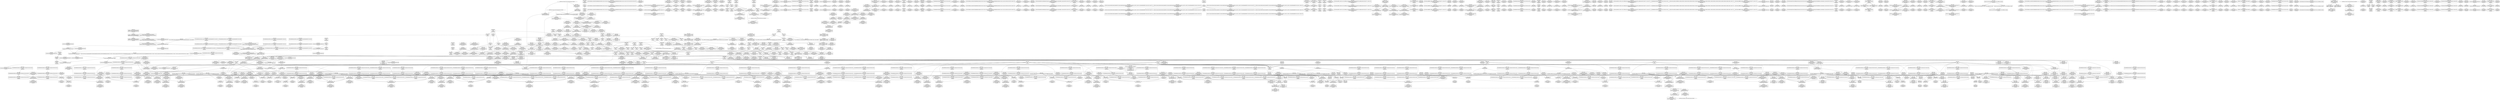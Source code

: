 digraph {
	CE0x4120960 [shape=record,shape=Mrecord,label="{CE0x4120960|rcu_lock_release:_tmp4|include/linux/rcupdate.h,423|*SummSource*}"]
	CE0x41233b0 [shape=record,shape=Mrecord,label="{CE0x41233b0|i32_208|*Constant*|*SummSource*}"]
	CE0x416b010 [shape=record,shape=Mrecord,label="{CE0x416b010|rcu_lock_acquire:_tmp1|*SummSource*}"]
	CE0x4110ee0 [shape=record,shape=Mrecord,label="{CE0x4110ee0|i64_5|*Constant*}"]
	CE0x40c8d10 [shape=record,shape=Mrecord,label="{CE0x40c8d10|selinux_syslog:_tmp10|security/selinux/hooks.c,2073|*SummSink*}"]
	CE0x4179180 [shape=record,shape=Mrecord,label="{CE0x4179180|_call_void_lockdep_rcu_suspicious(i8*_getelementptr_inbounds_(_25_x_i8_,_25_x_i8_*_.str45,_i32_0,_i32_0),_i32_934,_i8*_getelementptr_inbounds_(_44_x_i8_,_44_x_i8_*_.str47,_i32_0,_i32_0))_#10,_!dbg_!27726|include/linux/rcupdate.h,933|*SummSource*}"]
	CE0x4124800 [shape=record,shape=Mrecord,label="{CE0x4124800|task_sid:_tmp20|security/selinux/hooks.c,208}"]
	CE0x417d730 [shape=record,shape=Mrecord,label="{CE0x417d730|__rcu_read_unlock:_entry|*SummSink*}"]
	CE0x4114610 [shape=record,shape=Mrecord,label="{CE0x4114610|_call_void_rcu_lock_acquire(%struct.lockdep_map*_rcu_lock_map)_#10,_!dbg_!27711|include/linux/rcupdate.h,881}"]
	CE0x40e3a90 [shape=record,shape=Mrecord,label="{CE0x40e3a90|i32_22|*Constant*|*SummSource*}"]
	CE0x4146740 [shape=record,shape=Mrecord,label="{CE0x4146740|rcu_lock_release:_tmp6|*SummSource*}"]
	CE0x41a2030 [shape=record,shape=Mrecord,label="{CE0x41a2030|__preempt_count_add:_tmp6|./arch/x86/include/asm/preempt.h,73|*SummSource*}"]
	CE0x41a7d50 [shape=record,shape=Mrecord,label="{CE0x41a7d50|i64*_getelementptr_inbounds_(_4_x_i64_,_4_x_i64_*___llvm_gcov_ctr135,_i64_0,_i64_1)|*Constant*}"]
	CE0x4162190 [shape=record,shape=Mrecord,label="{CE0x4162190|rcu_read_lock:_tmp19|include/linux/rcupdate.h,882}"]
	CE0x41294e0 [shape=record,shape=Mrecord,label="{CE0x41294e0|i64*_getelementptr_inbounds_(_2_x_i64_,_2_x_i64_*___llvm_gcov_ctr98,_i64_0,_i64_0)|*Constant*|*SummSink*}"]
	CE0x4119f20 [shape=record,shape=Mrecord,label="{CE0x4119f20|i64*_getelementptr_inbounds_(_13_x_i64_,_13_x_i64_*___llvm_gcov_ctr126,_i64_0,_i64_11)|*Constant*}"]
	CE0x41320f0 [shape=record,shape=Mrecord,label="{CE0x41320f0|_ret_i32_%tmp6,_!dbg_!27716|security/selinux/hooks.c,197}"]
	CE0x412c1a0 [shape=record,shape=Mrecord,label="{CE0x412c1a0|GLOBAL:___rcu_read_lock|*Constant*}"]
	CE0x4136b70 [shape=record,shape=Mrecord,label="{CE0x4136b70|i64_7|*Constant*|*SummSource*}"]
	CE0x4136e20 [shape=record,shape=Mrecord,label="{CE0x4136e20|i64_6|*Constant*|*SummSource*}"]
	CE0x40b00f0 [shape=record,shape=Mrecord,label="{CE0x40b00f0|GLOBAL:_get_current|*Constant*}"]
	CE0x40da3c0 [shape=record,shape=Mrecord,label="{CE0x40da3c0|i64**_getelementptr_inbounds_(_4_x_i64*_,_4_x_i64*_*___llvm_gcda_edge_table157,_i64_0,_i64_0)|*Constant*}"]
	CE0x411f640 [shape=record,shape=Mrecord,label="{CE0x411f640|rcu_read_unlock:_entry|*SummSource*}"]
	CE0x40ef7d0 [shape=record,shape=Mrecord,label="{CE0x40ef7d0|__llvm_gcov_indirect_counter_increment:_tmp1}"]
	CE0x411fd80 [shape=record,shape=Mrecord,label="{CE0x411fd80|_ret_void,_!dbg_!27735|include/linux/rcupdate.h,938}"]
	CE0x41a0990 [shape=record,shape=Mrecord,label="{CE0x41a0990|GLOBAL:_lock_acquire|*Constant*|*SummSource*}"]
	CE0x4177190 [shape=record,shape=Mrecord,label="{CE0x4177190|rcu_read_unlock:_tmp20|include/linux/rcupdate.h,933}"]
	CE0x417e880 [shape=record,shape=Mrecord,label="{CE0x417e880|i64*_getelementptr_inbounds_(_4_x_i64_,_4_x_i64_*___llvm_gcov_ctr130,_i64_0,_i64_3)|*Constant*|*SummSource*}"]
	CE0x40d38b0 [shape=record,shape=Mrecord,label="{CE0x40d38b0|_call_void_mcount()_#3}"]
	CE0x40b9e50 [shape=record,shape=Mrecord,label="{CE0x40b9e50|i32_2|*Constant*}"]
	CE0x417aa30 [shape=record,shape=Mrecord,label="{CE0x417aa30|rcu_lock_acquire:_tmp|*SummSink*}"]
	CE0x410f930 [shape=record,shape=Mrecord,label="{CE0x410f930|_call_void___rcu_read_lock()_#10,_!dbg_!27710|include/linux/rcupdate.h,879|*SummSink*}"]
	CE0x40f0960 [shape=record,shape=Mrecord,label="{CE0x40f0960|__llvm_gcov_indirect_counter_increment:_bb4|*SummSource*}"]
	CE0x41341c0 [shape=record,shape=Mrecord,label="{CE0x41341c0|i64*_getelementptr_inbounds_(_4_x_i64_,_4_x_i64_*___llvm_gcov_ctr129,_i64_0,_i64_1)|*Constant*|*SummSink*}"]
	CE0x4161090 [shape=record,shape=Mrecord,label="{CE0x4161090|rcu_read_lock:_tmp18|include/linux/rcupdate.h,882|*SummSource*}"]
	CE0x415bff0 [shape=record,shape=Mrecord,label="{CE0x415bff0|rcu_read_unlock:_call3|include/linux/rcupdate.h,933|*SummSink*}"]
	CE0x410ce60 [shape=record,shape=Mrecord,label="{CE0x410ce60|_ret_void,_!dbg_!27717|include/linux/rcupdate.h,419|*SummSource*}"]
	CE0x4128490 [shape=record,shape=Mrecord,label="{CE0x4128490|i8*_getelementptr_inbounds_(_25_x_i8_,_25_x_i8_*_.str3,_i32_0,_i32_0)|*Constant*|*SummSource*}"]
	"CONST[source:0(mediator),value:0(static)][purpose:{operation}]"
	CE0x4179f50 [shape=record,shape=Mrecord,label="{CE0x4179f50|i32_934|*Constant*|*SummSink*}"]
	CE0x40d4a80 [shape=record,shape=Mrecord,label="{CE0x40d4a80|i64**_getelementptr_inbounds_(_4_x_i64*_,_4_x_i64*_*___llvm_gcda_edge_table157,_i64_0,_i64_3)|*Constant*|*SummSource*}"]
	CE0x40bc890 [shape=record,shape=Mrecord,label="{CE0x40bc890|selinux_syslog:_bb|*SummSource*}"]
	CE0x40f8760 [shape=record,shape=Mrecord,label="{CE0x40f8760|__llvm_gcov_indirect_counter_increment:_entry|*SummSink*}"]
	CE0x4166c20 [shape=record,shape=Mrecord,label="{CE0x4166c20|rcu_lock_acquire:_tmp2|*SummSink*}"]
	CE0x4143ab0 [shape=record,shape=Mrecord,label="{CE0x4143ab0|__preempt_count_sub:_tmp3}"]
	CE0x4137fe0 [shape=record,shape=Mrecord,label="{CE0x4137fe0|task_sid:_tmp17|security/selinux/hooks.c,208|*SummSource*}"]
	CE0x40b05e0 [shape=record,shape=Mrecord,label="{CE0x40b05e0|_call_void_mcount()_#3|*SummSink*}"]
	CE0x417bfb0 [shape=record,shape=Mrecord,label="{CE0x417bfb0|rcu_lock_release:_entry}"]
	CE0x416ce50 [shape=record,shape=Mrecord,label="{CE0x416ce50|rcu_read_unlock:_if.end}"]
	CE0x41d1970 [shape=record,shape=Mrecord,label="{CE0x41d1970|__preempt_count_add:_tmp3|*SummSink*}"]
	CE0x40eead0 [shape=record,shape=Mrecord,label="{CE0x40eead0|_ret_i32_%rc.0,_!dbg_!27725|security/selinux/hooks.c,2073|*SummSource*}"]
	CE0x40c53b0 [shape=record,shape=Mrecord,label="{CE0x40c53b0|__llvm_gcov_indirect_counter_increment:_tmp}"]
	CE0x4173460 [shape=record,shape=Mrecord,label="{CE0x4173460|rcu_read_unlock:_land.lhs.true|*SummSink*}"]
	CE0x40c7ab0 [shape=record,shape=Mrecord,label="{CE0x40c7ab0|get_current:_tmp1|*SummSink*}"]
	CE0x40d8e10 [shape=record,shape=Mrecord,label="{CE0x40d8e10|task_has_system:_bb}"]
	CE0x41d2320 [shape=record,shape=Mrecord,label="{CE0x41d2320|__preempt_count_sub:_entry|*SummSource*}"]
	CE0x41a1c20 [shape=record,shape=Mrecord,label="{CE0x41a1c20|i64*_getelementptr_inbounds_(_4_x_i64_,_4_x_i64_*___llvm_gcov_ctr133,_i64_0,_i64_0)|*Constant*}"]
	CE0x41448a0 [shape=record,shape=Mrecord,label="{CE0x41448a0|__rcu_read_unlock:_tmp|*SummSink*}"]
	CE0x40e71f0 [shape=record,shape=Mrecord,label="{CE0x40e71f0|i64_4|*Constant*|*SummSink*}"]
	CE0x40b16a0 [shape=record,shape=Mrecord,label="{CE0x40b16a0|i32_6|*Constant*|*SummSource*}"]
	CE0x410bee0 [shape=record,shape=Mrecord,label="{CE0x410bee0|i64*_getelementptr_inbounds_(_4_x_i64_,_4_x_i64_*___llvm_gcov_ctr130,_i64_0,_i64_2)|*Constant*|*SummSink*}"]
	CE0x416ebb0 [shape=record,shape=Mrecord,label="{CE0x416ebb0|rcu_read_unlock:_if.then|*SummSink*}"]
	CE0x417deb0 [shape=record,shape=Mrecord,label="{CE0x417deb0|__rcu_read_lock:_do.end|*SummSink*}"]
	CE0x41dc6d0 [shape=record,shape=Mrecord,label="{CE0x41dc6d0|__preempt_count_add:_tmp2|*SummSink*}"]
	CE0x40d6ee0 [shape=record,shape=Mrecord,label="{CE0x40d6ee0|selinux_syslog:_tmp9|security/selinux/hooks.c,2070|*SummSource*}"]
	CE0x40d9ab0 [shape=record,shape=Mrecord,label="{CE0x40d9ab0|GLOBAL:_task_sid|*Constant*}"]
	CE0x4168680 [shape=record,shape=Mrecord,label="{CE0x4168680|i64*_getelementptr_inbounds_(_4_x_i64_,_4_x_i64_*___llvm_gcov_ctr128,_i64_0,_i64_3)|*Constant*|*SummSource*}"]
	CE0x416a5e0 [shape=record,shape=Mrecord,label="{CE0x416a5e0|rcu_read_unlock:_tmp5|include/linux/rcupdate.h,933|*SummSource*}"]
	CE0x40e65b0 [shape=record,shape=Mrecord,label="{CE0x40e65b0|i32_1|*Constant*}"]
	CE0x412a140 [shape=record,shape=Mrecord,label="{CE0x412a140|rcu_read_lock:_tmp2}"]
	CE0x40b1280 [shape=record,shape=Mrecord,label="{CE0x40b1280|selinux_syslog:_tmp|*SummSource*}"]
	CE0x41377c0 [shape=record,shape=Mrecord,label="{CE0x41377c0|task_sid:_tmp15|security/selinux/hooks.c,208|*SummSink*}"]
	CE0x411a380 [shape=record,shape=Mrecord,label="{CE0x411a380|task_sid:_tmp26|security/selinux/hooks.c,208|*SummSource*}"]
	CE0x410e5e0 [shape=record,shape=Mrecord,label="{CE0x410e5e0|rcu_read_lock:_land.lhs.true2|*SummSink*}"]
	CE0x41742b0 [shape=record,shape=Mrecord,label="{CE0x41742b0|i64*_getelementptr_inbounds_(_11_x_i64_,_11_x_i64_*___llvm_gcov_ctr132,_i64_0,_i64_8)|*Constant*}"]
	CE0x41646d0 [shape=record,shape=Mrecord,label="{CE0x41646d0|rcu_read_unlock:_tmp16|include/linux/rcupdate.h,933}"]
	CE0x41af7b0 [shape=record,shape=Mrecord,label="{CE0x41af7b0|i64*_getelementptr_inbounds_(_4_x_i64_,_4_x_i64_*___llvm_gcov_ctr133,_i64_0,_i64_3)|*Constant*|*SummSource*}"]
	CE0x40e73f0 [shape=record,shape=Mrecord,label="{CE0x40e73f0|task_sid:_tmp10|security/selinux/hooks.c,208|*SummSource*}"]
	CE0x4115d80 [shape=record,shape=Mrecord,label="{CE0x4115d80|GLOBAL:_task_sid.__warned|Global_var:task_sid.__warned|*SummSource*}"]
	CE0x417a480 [shape=record,shape=Mrecord,label="{CE0x417a480|i8*_getelementptr_inbounds_(_44_x_i8_,_44_x_i8_*_.str47,_i32_0,_i32_0)|*Constant*|*SummSource*}"]
	CE0x41af8d0 [shape=record,shape=Mrecord,label="{CE0x41af8d0|rcu_lock_release:_tmp6}"]
	CE0x40ca9c0 [shape=record,shape=Mrecord,label="{CE0x40ca9c0|task_sid:_task|Function::task_sid&Arg::task::}"]
	CE0x41b69c0 [shape=record,shape=Mrecord,label="{CE0x41b69c0|__rcu_read_unlock:_tmp3|*SummSource*}"]
	CE0x41a6d00 [shape=record,shape=Mrecord,label="{CE0x41a6d00|__preempt_count_add:_do.body|*SummSink*}"]
	CE0x41a20a0 [shape=record,shape=Mrecord,label="{CE0x41a20a0|__preempt_count_add:_tmp6|./arch/x86/include/asm/preempt.h,73|*SummSink*}"]
	CE0x412ae80 [shape=record,shape=Mrecord,label="{CE0x412ae80|__rcu_read_lock:_entry}"]
	CE0x4161ba0 [shape=record,shape=Mrecord,label="{CE0x4161ba0|_call_void_lockdep_rcu_suspicious(i8*_getelementptr_inbounds_(_25_x_i8_,_25_x_i8_*_.str45,_i32_0,_i32_0),_i32_883,_i8*_getelementptr_inbounds_(_42_x_i8_,_42_x_i8_*_.str46,_i32_0,_i32_0))_#10,_!dbg_!27728|include/linux/rcupdate.h,882|*SummSink*}"]
	CE0x40b11d0 [shape=record,shape=Mrecord,label="{CE0x40b11d0|GLOBAL:___llvm_gcov_global_state_pred158|Global_var:__llvm_gcov_global_state_pred158|*SummSource*}"]
	CE0x412a780 [shape=record,shape=Mrecord,label="{CE0x412a780|cred_sid:_tmp2}"]
	CE0x41178c0 [shape=record,shape=Mrecord,label="{CE0x41178c0|_call_void_mcount()_#3|*SummSink*}"]
	CE0x40df610 [shape=record,shape=Mrecord,label="{CE0x40df610|i64**_getelementptr_inbounds_(_4_x_i64*_,_4_x_i64*_*___llvm_gcda_edge_table157,_i64_0,_i64_2)|*Constant*|*SummSource*}"]
	CE0x41b1d70 [shape=record,shape=Mrecord,label="{CE0x41b1d70|rcu_lock_acquire:_indirectgoto|*SummSource*}"]
	CE0x417a530 [shape=record,shape=Mrecord,label="{CE0x417a530|i8*_getelementptr_inbounds_(_44_x_i8_,_44_x_i8_*_.str47,_i32_0,_i32_0)|*Constant*|*SummSink*}"]
	CE0x40e4e40 [shape=record,shape=Mrecord,label="{CE0x40e4e40|task_sid:_do.end|*SummSource*}"]
	CE0x40e78d0 [shape=record,shape=Mrecord,label="{CE0x40e78d0|cred_sid:_sid|security/selinux/hooks.c,197|*SummSink*}"]
	CE0x40e1b30 [shape=record,shape=Mrecord,label="{CE0x40e1b30|i64*_getelementptr_inbounds_(_17_x_i64_,_17_x_i64_*___llvm_gcov_ctr156,_i64_0,_i64_13)|*Constant*|*SummSink*}"]
	CE0x4121600 [shape=record,shape=Mrecord,label="{CE0x4121600|_call_void_lock_release(%struct.lockdep_map*_%map,_i32_1,_i64_ptrtoint_(i8*_blockaddress(_rcu_lock_release,_%__here)_to_i64))_#10,_!dbg_!27716|include/linux/rcupdate.h,423|*SummSink*}"]
	CE0x41b2280 [shape=record,shape=Mrecord,label="{CE0x41b2280|__rcu_read_unlock:_tmp2|*SummSource*}"]
	CE0x40ec5f0 [shape=record,shape=Mrecord,label="{CE0x40ec5f0|GLOBAL:___llvm_gcov_ctr126|Global_var:__llvm_gcov_ctr126|*SummSink*}"]
	CE0x41494c0 [shape=record,shape=Mrecord,label="{CE0x41494c0|rcu_lock_acquire:_tmp|*SummSource*}"]
	CE0x416d2b0 [shape=record,shape=Mrecord,label="{CE0x416d2b0|rcu_lock_acquire:_tmp3}"]
	CE0x41a06c0 [shape=record,shape=Mrecord,label="{CE0x41a06c0|rcu_lock_release:_tmp1}"]
	CE0x417bbd0 [shape=record,shape=Mrecord,label="{CE0x417bbd0|GLOBAL:_rcu_lock_release|*Constant*|*SummSink*}"]
	CE0x412d0c0 [shape=record,shape=Mrecord,label="{CE0x412d0c0|task_sid:_tmp7|security/selinux/hooks.c,208|*SummSource*}"]
	CE0x4123540 [shape=record,shape=Mrecord,label="{CE0x4123540|i32_208|*Constant*|*SummSink*}"]
	CE0x41b5e80 [shape=record,shape=Mrecord,label="{CE0x41b5e80|__preempt_count_add:_bb}"]
	CE0x4130a80 [shape=record,shape=Mrecord,label="{CE0x4130a80|rcu_lock_acquire:_entry}"]
	CE0x4127620 [shape=record,shape=Mrecord,label="{CE0x4127620|task_sid:_land.lhs.true2}"]
	CE0x4111c70 [shape=record,shape=Mrecord,label="{CE0x4111c70|avc_has_perm:_entry|*SummSource*}"]
	CE0x40de450 [shape=record,shape=Mrecord,label="{CE0x40de450|_call_void___llvm_gcov_indirect_counter_increment(i32*___llvm_gcov_global_state_pred158,_i64**_getelementptr_inbounds_(_4_x_i64*_,_4_x_i64*_*___llvm_gcda_edge_table157,_i64_0,_i64_0)),_!dbg_!27721|security/selinux/hooks.c,2070}"]
	CE0x4162270 [shape=record,shape=Mrecord,label="{CE0x4162270|rcu_read_lock:_tmp19|include/linux/rcupdate.h,882|*SummSink*}"]
	CE0x410e120 [shape=record,shape=Mrecord,label="{CE0x410e120|rcu_read_unlock:_tobool1|include/linux/rcupdate.h,933|*SummSink*}"]
	CE0x40cf430 [shape=record,shape=Mrecord,label="{CE0x40cf430|__llvm_gcov_indirect_counter_increment:_tmp6|*SummSink*}"]
	CE0x41263d0 [shape=record,shape=Mrecord,label="{CE0x41263d0|GLOBAL:_rcu_read_lock|*Constant*}"]
	CE0x40ea310 [shape=record,shape=Mrecord,label="{CE0x40ea310|i64*_getelementptr_inbounds_(_13_x_i64_,_13_x_i64_*___llvm_gcov_ctr126,_i64_0,_i64_1)|*Constant*|*SummSource*}"]
	CE0x40bd500 [shape=record,shape=Mrecord,label="{CE0x40bd500|__llvm_gcov_indirect_counter_increment:_tmp2}"]
	CE0x411f5d0 [shape=record,shape=Mrecord,label="{CE0x411f5d0|GLOBAL:_rcu_read_unlock|*Constant*|*SummSource*}"]
	CE0x40df4a0 [shape=record,shape=Mrecord,label="{CE0x40df4a0|selinux_syslog:_tmp4|security/selinux/hooks.c,2062}"]
	CE0x40c7e20 [shape=record,shape=Mrecord,label="{CE0x40c7e20|i32_10|*Constant*|*SummSource*}"]
	CE0x40b1e00 [shape=record,shape=Mrecord,label="{CE0x40b1e00|i32_3|*Constant*|*SummSource*}"]
	CE0x411eea0 [shape=record,shape=Mrecord,label="{CE0x411eea0|GLOBAL:_rcu_read_unlock|*Constant*}"]
	CE0x413f090 [shape=record,shape=Mrecord,label="{CE0x413f090|rcu_lock_release:___here|*SummSink*}"]
	CE0x4145fb0 [shape=record,shape=Mrecord,label="{CE0x4145fb0|_call_void_asm_addl_$1,_%gs:$0_,_*m,ri,*m,_dirflag_,_fpsr_,_flags_(i32*___preempt_count,_i32_%sub,_i32*___preempt_count)_#3,_!dbg_!27717,_!srcloc_!27718|./arch/x86/include/asm/preempt.h,77|*SummSink*}"]
	CE0x40ec6c0 [shape=record,shape=Mrecord,label="{CE0x40ec6c0|task_sid:_tmp8|security/selinux/hooks.c,208}"]
	CE0x4156de0 [shape=record,shape=Mrecord,label="{CE0x4156de0|rcu_lock_acquire:_map|Function::rcu_lock_acquire&Arg::map::|*SummSource*}"]
	CE0x41b6ad0 [shape=record,shape=Mrecord,label="{CE0x41b6ad0|__rcu_read_unlock:_tmp3|*SummSink*}"]
	CE0x4118950 [shape=record,shape=Mrecord,label="{CE0x4118950|task_sid:_tmp21|security/selinux/hooks.c,208|*SummSink*}"]
	CE0x40c26c0 [shape=record,shape=Mrecord,label="{CE0x40c26c0|avc_has_perm:_auditdata|Function::avc_has_perm&Arg::auditdata::|*SummSink*}"]
	CE0x412c370 [shape=record,shape=Mrecord,label="{CE0x412c370|task_sid:_if.then|*SummSink*}"]
	CE0x416c050 [shape=record,shape=Mrecord,label="{CE0x416c050|_call_void_asm_sideeffect_,_memory_,_dirflag_,_fpsr_,_flags_()_#3,_!dbg_!27711,_!srcloc_!27714|include/linux/rcupdate.h,244|*SummSource*}"]
	CE0x412dd20 [shape=record,shape=Mrecord,label="{CE0x412dd20|task_sid:_tmp|*SummSource*}"]
	CE0x40d9ee0 [shape=record,shape=Mrecord,label="{CE0x40d9ee0|task_sid:_entry|*SummSource*}"]
	CE0x417ab10 [shape=record,shape=Mrecord,label="{CE0x417ab10|rcu_lock_acquire:_tmp1}"]
	CE0x4132480 [shape=record,shape=Mrecord,label="{CE0x4132480|__preempt_count_sub:_tmp4|./arch/x86/include/asm/preempt.h,77|*SummSource*}"]
	CE0x40e8e10 [shape=record,shape=Mrecord,label="{CE0x40e8e10|_call_void_mcount()_#3|*SummSink*}"]
	CE0x40ddc20 [shape=record,shape=Mrecord,label="{CE0x40ddc20|GLOBAL:_current_task|Global_var:current_task}"]
	CE0x40c03b0 [shape=record,shape=Mrecord,label="{CE0x40c03b0|i32_77|*Constant*|*SummSink*}"]
	CE0x4137e80 [shape=record,shape=Mrecord,label="{CE0x4137e80|task_sid:_tmp17|security/selinux/hooks.c,208}"]
	CE0x4144080 [shape=record,shape=Mrecord,label="{CE0x4144080|rcu_lock_acquire:_tmp5|include/linux/rcupdate.h,418}"]
	CE0x41b43b0 [shape=record,shape=Mrecord,label="{CE0x41b43b0|__preempt_count_add:_tmp6|./arch/x86/include/asm/preempt.h,73}"]
	CE0x40e59b0 [shape=record,shape=Mrecord,label="{CE0x40e59b0|GLOBAL:_current_task|Global_var:current_task|*SummSink*}"]
	CE0x416b770 [shape=record,shape=Mrecord,label="{CE0x416b770|rcu_read_unlock:_tobool|include/linux/rcupdate.h,933}"]
	CE0x40c6f60 [shape=record,shape=Mrecord,label="{CE0x40c6f60|_ret_i32_%call1,_!dbg_!27716|security/selinux/hooks.c,1594|*SummSink*}"]
	CE0x40eb1a0 [shape=record,shape=Mrecord,label="{CE0x40eb1a0|i64_1|*Constant*}"]
	CE0x41a0480 [shape=record,shape=Mrecord,label="{CE0x41a0480|i64*_getelementptr_inbounds_(_4_x_i64_,_4_x_i64_*___llvm_gcov_ctr133,_i64_0,_i64_1)|*Constant*}"]
	CE0x5beff70 [shape=record,shape=Mrecord,label="{CE0x5beff70|_call_void_mcount()_#3|*SummSink*}"]
	CE0x40ed3c0 [shape=record,shape=Mrecord,label="{CE0x40ed3c0|_call_void_rcu_read_lock()_#10,_!dbg_!27712|security/selinux/hooks.c,207|*SummSource*}"]
	CE0x41439c0 [shape=record,shape=Mrecord,label="{CE0x41439c0|i64*_getelementptr_inbounds_(_4_x_i64_,_4_x_i64_*___llvm_gcov_ctr135,_i64_0,_i64_2)|*Constant*}"]
	CE0x41b0470 [shape=record,shape=Mrecord,label="{CE0x41b0470|_call_void_mcount()_#3}"]
	CE0x40ecf90 [shape=record,shape=Mrecord,label="{CE0x40ecf90|_call_void_rcu_lock_acquire(%struct.lockdep_map*_rcu_lock_map)_#10,_!dbg_!27711|include/linux/rcupdate.h,881|*SummSink*}"]
	CE0x412d470 [shape=record,shape=Mrecord,label="{CE0x412d470|i64_2|*Constant*}"]
	CE0x41511f0 [shape=record,shape=Mrecord,label="{CE0x41511f0|__preempt_count_add:_tmp4|./arch/x86/include/asm/preempt.h,72|*SummSource*}"]
	CE0x41441f0 [shape=record,shape=Mrecord,label="{CE0x41441f0|rcu_lock_acquire:_tmp5|include/linux/rcupdate.h,418|*SummSource*}"]
	CE0x411c730 [shape=record,shape=Mrecord,label="{CE0x411c730|GLOBAL:_cred_sid|*Constant*|*SummSink*}"]
	CE0x40bc1b0 [shape=record,shape=Mrecord,label="{CE0x40bc1b0|i32_7|*Constant*}"]
	CE0x40df3c0 [shape=record,shape=Mrecord,label="{CE0x40df3c0|_call_void___llvm_gcov_indirect_counter_increment(i32*___llvm_gcov_global_state_pred158,_i64**_getelementptr_inbounds_(_4_x_i64*_,_4_x_i64*_*___llvm_gcda_edge_table157,_i64_0,_i64_2)),_!dbg_!27718|security/selinux/hooks.c,2062|*SummSink*}"]
	CE0x41697d0 [shape=record,shape=Mrecord,label="{CE0x41697d0|_call_void_mcount()_#3}"]
	CE0x4128f30 [shape=record,shape=Mrecord,label="{CE0x4128f30|i64*_getelementptr_inbounds_(_2_x_i64_,_2_x_i64_*___llvm_gcov_ctr159,_i64_0,_i64_1)|*Constant*|*SummSink*}"]
	CE0x412d5b0 [shape=record,shape=Mrecord,label="{CE0x412d5b0|GLOBAL:___llvm_gcov_ctr126|Global_var:__llvm_gcov_ctr126|*SummSource*}"]
	CE0x40b0c90 [shape=record,shape=Mrecord,label="{CE0x40b0c90|selinux_syslog:_tmp4|security/selinux/hooks.c,2062|*SummSource*}"]
	CE0x411b440 [shape=record,shape=Mrecord,label="{CE0x411b440|task_sid:_tmp26|security/selinux/hooks.c,208|*SummSink*}"]
	CE0x40de580 [shape=record,shape=Mrecord,label="{CE0x40de580|_call_void___llvm_gcov_indirect_counter_increment(i32*___llvm_gcov_global_state_pred158,_i64**_getelementptr_inbounds_(_4_x_i64*_,_4_x_i64*_*___llvm_gcda_edge_table157,_i64_0,_i64_0)),_!dbg_!27721|security/selinux/hooks.c,2070|*SummSource*}"]
	CE0x40c1710 [shape=record,shape=Mrecord,label="{CE0x40c1710|task_sid:_do.body5}"]
	CE0x41d1590 [shape=record,shape=Mrecord,label="{CE0x41d1590|__rcu_read_unlock:_tmp5|include/linux/rcupdate.h,244|*SummSink*}"]
	CE0x4149d10 [shape=record,shape=Mrecord,label="{CE0x4149d10|i64_1|*Constant*}"]
	CE0x4128200 [shape=record,shape=Mrecord,label="{CE0x4128200|task_sid:_tmp18|security/selinux/hooks.c,208|*SummSink*}"]
	CE0x415f020 [shape=record,shape=Mrecord,label="{CE0x415f020|i8*_getelementptr_inbounds_(_25_x_i8_,_25_x_i8_*_.str45,_i32_0,_i32_0)|*Constant*|*SummSink*}"]
	CE0x40e4eb0 [shape=record,shape=Mrecord,label="{CE0x40e4eb0|task_sid:_if.then}"]
	CE0x40d6780 [shape=record,shape=Mrecord,label="{CE0x40d6780|selinux_syslog:_tmp6|security/selinux/hooks.c,2063|*SummSink*}"]
	CE0x40bd210 [shape=record,shape=Mrecord,label="{CE0x40bd210|selinux_syslog:_tmp3|security/selinux/hooks.c,2056}"]
	CE0x40dd030 [shape=record,shape=Mrecord,label="{CE0x40dd030|i64*_getelementptr_inbounds_(_17_x_i64_,_17_x_i64_*___llvm_gcov_ctr156,_i64_0,_i64_15)|*Constant*}"]
	CE0x416dcc0 [shape=record,shape=Mrecord,label="{CE0x416dcc0|rcu_read_unlock:_bb|*SummSource*}"]
	CE0x40ce9b0 [shape=record,shape=Mrecord,label="{CE0x40ce9b0|__llvm_gcov_indirect_counter_increment:_tmp3|*SummSource*}"]
	CE0x410ebe0 [shape=record,shape=Mrecord,label="{CE0x410ebe0|task_sid:_tobool|security/selinux/hooks.c,208}"]
	CE0x415f400 [shape=record,shape=Mrecord,label="{CE0x415f400|i32_883|*Constant*|*SummSource*}"]
	CE0x40eac40 [shape=record,shape=Mrecord,label="{CE0x40eac40|task_sid:_call|security/selinux/hooks.c,208}"]
	CE0x416fc80 [shape=record,shape=Mrecord,label="{CE0x416fc80|rcu_read_unlock:_tmp10|include/linux/rcupdate.h,933|*SummSource*}"]
	CE0x4117b60 [shape=record,shape=Mrecord,label="{CE0x4117b60|rcu_read_lock:_bb}"]
	CE0x4113520 [shape=record,shape=Mrecord,label="{CE0x4113520|rcu_read_lock:_tmp10|include/linux/rcupdate.h,882}"]
	CE0x40c1d90 [shape=record,shape=Mrecord,label="{CE0x40c1d90|selinux_syslog:_sw.bb5|*SummSink*}"]
	CE0x412d030 [shape=record,shape=Mrecord,label="{CE0x412d030|get_current:_tmp2}"]
	CE0x41786c0 [shape=record,shape=Mrecord,label="{CE0x41786c0|rcu_read_unlock:_tmp17|include/linux/rcupdate.h,933}"]
	CE0x41a1920 [shape=record,shape=Mrecord,label="{CE0x41a1920|i64*_getelementptr_inbounds_(_4_x_i64_,_4_x_i64_*___llvm_gcov_ctr134,_i64_0,_i64_2)|*Constant*|*SummSource*}"]
	CE0x40ef320 [shape=record,shape=Mrecord,label="{CE0x40ef320|task_has_system:_tmp}"]
	CE0x417f5b0 [shape=record,shape=Mrecord,label="{CE0x417f5b0|rcu_lock_release:_indirectgoto}"]
	CE0x40ec960 [shape=record,shape=Mrecord,label="{CE0x40ec960|i64_0|*Constant*|*SummSource*}"]
	CE0x4109e50 [shape=record,shape=Mrecord,label="{CE0x4109e50|_call_void_mcount()_#3|*SummSource*}"]
	CE0x414d0c0 [shape=record,shape=Mrecord,label="{CE0x414d0c0|i64*_getelementptr_inbounds_(_4_x_i64_,_4_x_i64_*___llvm_gcov_ctr134,_i64_0,_i64_3)|*Constant*|*SummSource*}"]
	CE0x40d82c0 [shape=record,shape=Mrecord,label="{CE0x40d82c0|task_has_system:_perms|Function::task_has_system&Arg::perms::|*SummSink*}"]
	CE0x41b9d00 [shape=record,shape=Mrecord,label="{CE0x41b9d00|_ret_void,_!dbg_!27720|./arch/x86/include/asm/preempt.h,78|*SummSink*}"]
	CE0x410c890 [shape=record,shape=Mrecord,label="{CE0x410c890|task_sid:_if.end|*SummSource*}"]
	CE0x4160a80 [shape=record,shape=Mrecord,label="{CE0x4160a80|rcu_read_lock:_tmp17|include/linux/rcupdate.h,882|*SummSink*}"]
	CE0x41ed690 [shape=record,shape=Mrecord,label="{CE0x41ed690|__preempt_count_sub:_bb}"]
	CE0x40e9030 [shape=record,shape=Mrecord,label="{CE0x40e9030|task_sid:_do.end|*SummSink*}"]
	CE0x417f1a0 [shape=record,shape=Mrecord,label="{CE0x417f1a0|rcu_lock_acquire:_tmp7|*SummSource*}"]
	CE0x413fa80 [shape=record,shape=Mrecord,label="{CE0x413fa80|__rcu_read_lock:_tmp2|*SummSource*}"]
	CE0x411b4b0 [shape=record,shape=Mrecord,label="{CE0x411b4b0|_call_void_rcu_read_unlock()_#10,_!dbg_!27748|security/selinux/hooks.c,209|*SummSink*}"]
	CE0x40cf7c0 [shape=record,shape=Mrecord,label="{CE0x40cf7c0|get_current:_bb|*SummSource*}"]
	CE0x40c12f0 [shape=record,shape=Mrecord,label="{CE0x40c12f0|_ret_i32_%retval.0,_!dbg_!27728|security/selinux/avc.c,775|*SummSource*}"]
	CE0x4117180 [shape=record,shape=Mrecord,label="{CE0x4117180|cred_sid:_tmp6|security/selinux/hooks.c,197}"]
	CE0x41aef30 [shape=record,shape=Mrecord,label="{CE0x41aef30|COLLAPSED:_GCMRE___llvm_gcov_ctr134_internal_global_4_x_i64_zeroinitializer:_elem_0:default:}"]
	CE0x410b6d0 [shape=record,shape=Mrecord,label="{CE0x410b6d0|i64*_getelementptr_inbounds_(_11_x_i64_,_11_x_i64_*___llvm_gcov_ctr127,_i64_0,_i64_0)|*Constant*|*SummSink*}"]
	CE0x41105e0 [shape=record,shape=Mrecord,label="{CE0x41105e0|task_sid:_bb|*SummSource*}"]
	CE0x4143610 [shape=record,shape=Mrecord,label="{CE0x4143610|_call_void_asm_addl_$1,_%gs:$0_,_*m,ri,*m,_dirflag_,_fpsr_,_flags_(i32*___preempt_count,_i32_%val,_i32*___preempt_count)_#3,_!dbg_!27714,_!srcloc_!27717|./arch/x86/include/asm/preempt.h,72}"]
	CE0x4142e10 [shape=record,shape=Mrecord,label="{CE0x4142e10|COLLAPSED:_GCMRE___llvm_gcov_ctr135_internal_global_4_x_i64_zeroinitializer:_elem_0:default:}"]
	CE0x40e6040 [shape=record,shape=Mrecord,label="{CE0x40e6040|task_sid:_tmp13|security/selinux/hooks.c,208|*SummSource*}"]
	CE0x410b950 [shape=record,shape=Mrecord,label="{CE0x410b950|GLOBAL:_rcu_read_unlock.__warned|Global_var:rcu_read_unlock.__warned|*SummSink*}"]
	CE0x40e6780 [shape=record,shape=Mrecord,label="{CE0x40e6780|cred_sid:_tmp5|security/selinux/hooks.c,196|*SummSource*}"]
	"CONST[source:0(mediator),value:2(dynamic)][purpose:{subject}]"
	CE0x40e50b0 [shape=record,shape=Mrecord,label="{CE0x40e50b0|get_current:_tmp2|*SummSink*}"]
	CE0x40cae70 [shape=record,shape=Mrecord,label="{CE0x40cae70|_ret_i32_%call7,_!dbg_!27749|security/selinux/hooks.c,210|*SummSource*}"]
	CE0x4125bf0 [shape=record,shape=Mrecord,label="{CE0x4125bf0|i8*_getelementptr_inbounds_(_25_x_i8_,_25_x_i8_*_.str3,_i32_0,_i32_0)|*Constant*}"]
	CE0x415fc60 [shape=record,shape=Mrecord,label="{CE0x415fc60|i8*_getelementptr_inbounds_(_42_x_i8_,_42_x_i8_*_.str46,_i32_0,_i32_0)|*Constant*}"]
	CE0x40b9980 [shape=record,shape=Mrecord,label="{CE0x40b9980|_switch_i32_%type,_label_%sw.default_i32_3,_label_%sw.bb_i32_10,_label_%sw.bb_i32_6,_label_%sw.bb2_i32_7,_label_%sw.bb2_i32_8,_label_%sw.bb2_i32_0,_label_%sw.bb5_i32_1,_label_%sw.bb5_i32_2,_label_%sw.bb5_i32_4,_label_%sw.bb5_i32_5,_label_%sw.bb5_,_!dbg_!27712|security/selinux/hooks.c,2053}"]
	CE0x40bd490 [shape=record,shape=Mrecord,label="{CE0x40bd490|__llvm_gcov_indirect_counter_increment:_counter|*SummSource*}"]
	CE0x4178ea0 [shape=record,shape=Mrecord,label="{CE0x4178ea0|rcu_read_unlock:_tmp18|include/linux/rcupdate.h,933|*SummSink*}"]
	CE0x412e620 [shape=record,shape=Mrecord,label="{CE0x412e620|task_sid:_tmp5|security/selinux/hooks.c,208|*SummSource*}"]
	CE0x40edeb0 [shape=record,shape=Mrecord,label="{CE0x40edeb0|task_sid:_tmp2|*SummSink*}"]
	CE0x411b320 [shape=record,shape=Mrecord,label="{CE0x411b320|i64*_getelementptr_inbounds_(_13_x_i64_,_13_x_i64_*___llvm_gcov_ctr126,_i64_0,_i64_12)|*Constant*|*SummSource*}"]
	CE0x412ca90 [shape=record,shape=Mrecord,label="{CE0x412ca90|_ret_void,_!dbg_!27735|include/linux/rcupdate.h,884|*SummSource*}"]
	CE0x40fceb0 [shape=record,shape=Mrecord,label="{CE0x40fceb0|i64*_getelementptr_inbounds_(_4_x_i64_,_4_x_i64_*___llvm_gcov_ctr128,_i64_0,_i64_1)|*Constant*}"]
	CE0x4148b50 [shape=record,shape=Mrecord,label="{CE0x4148b50|rcu_lock_acquire:_indirectgoto|*SummSink*}"]
	CE0x40b1f60 [shape=record,shape=Mrecord,label="{CE0x40b1f60|selinux_syslog:_tmp|*SummSink*}"]
	CE0x40d3a90 [shape=record,shape=Mrecord,label="{CE0x40d3a90|_call_void_mcount()_#3|*SummSink*}"]
	CE0x417aaa0 [shape=record,shape=Mrecord,label="{CE0x417aaa0|i64*_getelementptr_inbounds_(_4_x_i64_,_4_x_i64_*___llvm_gcov_ctr130,_i64_0,_i64_1)|*Constant*|*SummSink*}"]
	CE0x416ea10 [shape=record,shape=Mrecord,label="{CE0x416ea10|_call_void_asm_sideeffect_,_memory_,_dirflag_,_fpsr_,_flags_()_#3,_!dbg_!27714,_!srcloc_!27715|include/linux/rcupdate.h,239|*SummSource*}"]
	CE0x4122480 [shape=record,shape=Mrecord,label="{CE0x4122480|i64*_getelementptr_inbounds_(_4_x_i64_,_4_x_i64_*___llvm_gcov_ctr135,_i64_0,_i64_3)|*Constant*|*SummSink*}"]
	CE0x40c5300 [shape=record,shape=Mrecord,label="{CE0x40c5300|__llvm_gcov_indirect_counter_increment:_exit|*SummSource*}"]
	CE0x41368e0 [shape=record,shape=Mrecord,label="{CE0x41368e0|_call_void_mcount()_#3|*SummSource*}"]
	CE0x411c800 [shape=record,shape=Mrecord,label="{CE0x411c800|cred_sid:_entry}"]
	CE0x414d7f0 [shape=record,shape=Mrecord,label="{CE0x414d7f0|__rcu_read_unlock:_tmp4|include/linux/rcupdate.h,244|*SummSource*}"]
	CE0x41102b0 [shape=record,shape=Mrecord,label="{CE0x41102b0|GLOBAL:___llvm_gcov_ctr132|Global_var:__llvm_gcov_ctr132}"]
	CE0x4166bb0 [shape=record,shape=Mrecord,label="{CE0x4166bb0|rcu_lock_acquire:_tmp2|*SummSource*}"]
	CE0x4114fd0 [shape=record,shape=Mrecord,label="{CE0x4114fd0|task_sid:_tmp3|*SummSource*}"]
	CE0x417ef40 [shape=record,shape=Mrecord,label="{CE0x417ef40|i64*_getelementptr_inbounds_(_4_x_i64_,_4_x_i64_*___llvm_gcov_ctr133,_i64_0,_i64_0)|*Constant*|*SummSink*}"]
	CE0x40bef10 [shape=record,shape=Mrecord,label="{CE0x40bef10|_call_void_mcount()_#3|*SummSink*}"]
	CE0x40ee550 [shape=record,shape=Mrecord,label="{CE0x40ee550|task_sid:_do.end}"]
	CE0x4157ee0 [shape=record,shape=Mrecord,label="{CE0x4157ee0|0:_i8,_:_GCMR_rcu_read_lock.__warned_internal_global_i8_0,_section_.data.unlikely_,_align_1:_elem_0:default:}"]
	CE0x5c06be0 [shape=record,shape=Mrecord,label="{CE0x5c06be0|selinux_syslog:_call1|security/selinux/hooks.c,2056|*SummSource*}"]
	CE0x41b39f0 [shape=record,shape=Mrecord,label="{CE0x41b39f0|rcu_lock_release:_bb|*SummSource*}"]
	CE0x4137a40 [shape=record,shape=Mrecord,label="{CE0x4137a40|task_sid:_tmp16|security/selinux/hooks.c,208}"]
	CE0x40e85e0 [shape=record,shape=Mrecord,label="{CE0x40e85e0|rcu_read_unlock:_tmp3}"]
	CE0x41a1610 [shape=record,shape=Mrecord,label="{CE0x41a1610|_call_void_lock_acquire(%struct.lockdep_map*_%map,_i32_0,_i32_0,_i32_2,_i32_0,_%struct.lockdep_map*_null,_i64_ptrtoint_(i8*_blockaddress(_rcu_lock_acquire,_%__here)_to_i64))_#10,_!dbg_!27716|include/linux/rcupdate.h,418|*SummSink*}"]
	CE0x40bf280 [shape=record,shape=Mrecord,label="{CE0x40bf280|i32_5|*Constant*}"]
	CE0x4115d10 [shape=record,shape=Mrecord,label="{CE0x4115d10|task_sid:_tmp9|security/selinux/hooks.c,208|*SummSource*}"]
	CE0x4163ec0 [shape=record,shape=Mrecord,label="{CE0x4163ec0|i64*_getelementptr_inbounds_(_2_x_i64_,_2_x_i64_*___llvm_gcov_ctr131,_i64_0,_i64_0)|*Constant*|*SummSink*}"]
	CE0x415c9f0 [shape=record,shape=Mrecord,label="{CE0x415c9f0|rcu_read_lock:_tmp14|include/linux/rcupdate.h,882}"]
	CE0x40baa50 [shape=record,shape=Mrecord,label="{CE0x40baa50|selinux_syslog:_sw.bb2|*SummSink*}"]
	CE0x4145e30 [shape=record,shape=Mrecord,label="{CE0x4145e30|_call_void_asm_addl_$1,_%gs:$0_,_*m,ri,*m,_dirflag_,_fpsr_,_flags_(i32*___preempt_count,_i32_%sub,_i32*___preempt_count)_#3,_!dbg_!27717,_!srcloc_!27718|./arch/x86/include/asm/preempt.h,77|*SummSource*}"]
	CE0x4177d30 [shape=record,shape=Mrecord,label="{CE0x4177d30|i64*_getelementptr_inbounds_(_11_x_i64_,_11_x_i64_*___llvm_gcov_ctr132,_i64_0,_i64_10)|*Constant*|*SummSink*}"]
	CE0x4109d90 [shape=record,shape=Mrecord,label="{CE0x4109d90|_call_void_mcount()_#3}"]
	CE0x40c8c30 [shape=record,shape=Mrecord,label="{CE0x40c8c30|i64*_getelementptr_inbounds_(_17_x_i64_,_17_x_i64_*___llvm_gcov_ctr156,_i64_0,_i64_16)|*Constant*|*SummSource*}"]
	CE0x41b6920 [shape=record,shape=Mrecord,label="{CE0x41b6920|__rcu_read_unlock:_tmp3}"]
	CE0x40c78c0 [shape=record,shape=Mrecord,label="{CE0x40c78c0|__llvm_gcov_indirect_counter_increment:_counters|Function::__llvm_gcov_indirect_counter_increment&Arg::counters::|*SummSink*}"]
	CE0x4124ae0 [shape=record,shape=Mrecord,label="{CE0x4124ae0|task_sid:_tmp22|security/selinux/hooks.c,208|*SummSource*}"]
	CE0x417c580 [shape=record,shape=Mrecord,label="{CE0x417c580|rcu_lock_release:_map|Function::rcu_lock_release&Arg::map::|*SummSink*}"]
	CE0x417fb90 [shape=record,shape=Mrecord,label="{CE0x417fb90|__rcu_read_lock:_tmp4|include/linux/rcupdate.h,239|*SummSink*}"]
	CE0x4117580 [shape=record,shape=Mrecord,label="{CE0x4117580|rcu_read_lock:_tmp4|include/linux/rcupdate.h,882|*SummSource*}"]
	CE0x413fed0 [shape=record,shape=Mrecord,label="{CE0x413fed0|__preempt_count_sub:_do.end|*SummSink*}"]
	CE0x4173990 [shape=record,shape=Mrecord,label="{CE0x4173990|rcu_lock_release:_tmp3|*SummSource*}"]
	CE0x410a350 [shape=record,shape=Mrecord,label="{CE0x410a350|GLOBAL:_rcu_read_unlock.__warned|Global_var:rcu_read_unlock.__warned|*SummSource*}"]
	CE0x40ef400 [shape=record,shape=Mrecord,label="{CE0x40ef400|task_has_system:_tmp|*SummSource*}"]
	CE0x41a2660 [shape=record,shape=Mrecord,label="{CE0x41a2660|__preempt_count_sub:_tmp5|./arch/x86/include/asm/preempt.h,77|*SummSource*}"]
	CE0x4174b80 [shape=record,shape=Mrecord,label="{CE0x4174b80|COLLAPSED:_GCMRE___llvm_gcov_ctr133_internal_global_4_x_i64_zeroinitializer:_elem_0:default:}"]
	CE0x411f7a0 [shape=record,shape=Mrecord,label="{CE0x411f7a0|rcu_read_unlock:_entry}"]
	CE0x41502e0 [shape=record,shape=Mrecord,label="{CE0x41502e0|__preempt_count_sub:_tmp7|./arch/x86/include/asm/preempt.h,78|*SummSource*}"]
	CE0x40e6f20 [shape=record,shape=Mrecord,label="{CE0x40e6f20|i64_5|*Constant*|*SummSink*}"]
	CE0x40c1ae0 [shape=record,shape=Mrecord,label="{CE0x40c1ae0|_ret_void}"]
	CE0x412d3b0 [shape=record,shape=Mrecord,label="{CE0x412d3b0|task_sid:_call|security/selinux/hooks.c,208|*SummSink*}"]
	CE0x40e3940 [shape=record,shape=Mrecord,label="{CE0x40e3940|task_sid:_do.body5|*SummSink*}"]
	CE0x4134390 [shape=record,shape=Mrecord,label="{CE0x4134390|_ret_i32_%tmp6,_!dbg_!27716|security/selinux/hooks.c,197|*SummSink*}"]
	CE0x412ab90 [shape=record,shape=Mrecord,label="{CE0x412ab90|task_sid:_real_cred|security/selinux/hooks.c,208|*SummSource*}"]
	CE0x40ba240 [shape=record,shape=Mrecord,label="{CE0x40ba240|i32_2|*Constant*|*SummSink*}"]
	CE0x415c6b0 [shape=record,shape=Mrecord,label="{CE0x415c6b0|rcu_read_lock:_tmp13|include/linux/rcupdate.h,882|*SummSink*}"]
	CE0x40e1940 [shape=record,shape=Mrecord,label="{CE0x40e1940|selinux_syslog:_sw.default|*SummSink*}"]
	CE0x41255b0 [shape=record,shape=Mrecord,label="{CE0x41255b0|GLOBAL:_lockdep_rcu_suspicious|*Constant*}"]
	CE0x411c050 [shape=record,shape=Mrecord,label="{CE0x411c050|task_sid:_call7|security/selinux/hooks.c,208|*SummSource*}"]
	CE0x412aa50 [shape=record,shape=Mrecord,label="{CE0x412aa50|task_sid:_tobool|security/selinux/hooks.c,208|*SummSource*}"]
	CE0x415bd50 [shape=record,shape=Mrecord,label="{CE0x415bd50|rcu_read_unlock:_call3|include/linux/rcupdate.h,933}"]
	CE0x40e97c0 [shape=record,shape=Mrecord,label="{CE0x40e97c0|task_has_system:_call1|security/selinux/hooks.c,1594}"]
	CE0x40ee370 [shape=record,shape=Mrecord,label="{CE0x40ee370|task_sid:_do.end6|*SummSource*}"]
	CE0x412c2b0 [shape=record,shape=Mrecord,label="{CE0x412c2b0|task_sid:_if.then|*SummSource*}"]
	CE0x40c7f50 [shape=record,shape=Mrecord,label="{CE0x40c7f50|get_current:_tmp4|./arch/x86/include/asm/current.h,14|*SummSource*}"]
	CE0x410e400 [shape=record,shape=Mrecord,label="{CE0x410e400|rcu_read_lock:_land.lhs.true2}"]
	CE0x40befc0 [shape=record,shape=Mrecord,label="{CE0x40befc0|_call_void_mcount()_#3|*SummSource*}"]
	CE0x40c8520 [shape=record,shape=Mrecord,label="{CE0x40c8520|selinux_syslog:_rc.0|*SummSink*}"]
	CE0x41e6af0 [shape=record,shape=Mrecord,label="{CE0x41e6af0|__preempt_count_sub:_tmp6|./arch/x86/include/asm/preempt.h,78|*SummSink*}"]
	CE0x41e5dd0 [shape=record,shape=Mrecord,label="{CE0x41e5dd0|__preempt_count_add:_do.body|*SummSource*}"]
	CE0x412b6c0 [shape=record,shape=Mrecord,label="{CE0x412b6c0|i64*_getelementptr_inbounds_(_2_x_i64_,_2_x_i64_*___llvm_gcov_ctr131,_i64_0,_i64_1)|*Constant*}"]
	CE0x41a30a0 [shape=record,shape=Mrecord,label="{CE0x41a30a0|i64*_getelementptr_inbounds_(_4_x_i64_,_4_x_i64_*___llvm_gcov_ctr135,_i64_0,_i64_0)|*Constant*}"]
	CE0x4128d00 [shape=record,shape=Mrecord,label="{CE0x4128d00|i8_1|*Constant*|*SummSource*}"]
	CE0x40caa90 [shape=record,shape=Mrecord,label="{CE0x40caa90|task_sid:_task|Function::task_sid&Arg::task::|*SummSource*}"]
	CE0x411c9f0 [shape=record,shape=Mrecord,label="{CE0x411c9f0|cred_sid:_entry|*SummSink*}"]
	CE0x41362c0 [shape=record,shape=Mrecord,label="{CE0x41362c0|rcu_read_lock:_entry}"]
	CE0x4137cd0 [shape=record,shape=Mrecord,label="{CE0x4137cd0|task_sid:_tmp16|security/selinux/hooks.c,208|*SummSink*}"]
	CE0x40e8d00 [shape=record,shape=Mrecord,label="{CE0x40e8d00|_call_void_mcount()_#3|*SummSource*}"]
	CE0x41a04f0 [shape=record,shape=Mrecord,label="{CE0x41a04f0|i64_1|*Constant*}"]
	CE0x414a590 [shape=record,shape=Mrecord,label="{CE0x414a590|i64*_getelementptr_inbounds_(_4_x_i64_,_4_x_i64_*___llvm_gcov_ctr129,_i64_0,_i64_0)|*Constant*|*SummSink*}"]
	CE0x40b0b00 [shape=record,shape=Mrecord,label="{CE0x40b0b00|i64**_getelementptr_inbounds_(_4_x_i64*_,_4_x_i64*_*___llvm_gcda_edge_table157,_i64_0,_i64_2)|*Constant*|*SummSink*}"]
	CE0x41b2cc0 [shape=record,shape=Mrecord,label="{CE0x41b2cc0|__rcu_read_lock:_tmp3|*SummSource*}"]
	CE0x417da00 [shape=record,shape=Mrecord,label="{CE0x417da00|_ret_void,_!dbg_!27717|include/linux/rcupdate.h,245}"]
	CE0x41b22f0 [shape=record,shape=Mrecord,label="{CE0x41b22f0|__rcu_read_unlock:_tmp2|*SummSink*}"]
	CE0x4160210 [shape=record,shape=Mrecord,label="{CE0x4160210|i64*_getelementptr_inbounds_(_11_x_i64_,_11_x_i64_*___llvm_gcov_ctr127,_i64_0,_i64_9)|*Constant*|*SummSource*}"]
	CE0x40e6df0 [shape=record,shape=Mrecord,label="{CE0x40e6df0|i64_5|*Constant*|*SummSource*}"]
	CE0x40bc940 [shape=record,shape=Mrecord,label="{CE0x40bc940|i32_8|*Constant*}"]
	CE0x4137ba0 [shape=record,shape=Mrecord,label="{CE0x4137ba0|task_sid:_tmp16|security/selinux/hooks.c,208|*SummSource*}"]
	CE0x4143250 [shape=record,shape=Mrecord,label="{CE0x4143250|_call_void_mcount()_#3|*SummSource*}"]
	CE0x40eda10 [shape=record,shape=Mrecord,label="{CE0x40eda10|rcu_read_lock:_tmp6|include/linux/rcupdate.h,882|*SummSource*}"]
	CE0x4128820 [shape=record,shape=Mrecord,label="{CE0x4128820|task_sid:_tmp19|security/selinux/hooks.c,208|*SummSource*}"]
	CE0x417f340 [shape=record,shape=Mrecord,label="{CE0x417f340|__rcu_read_lock:_tmp1}"]
	CE0x40bf8f0 [shape=record,shape=Mrecord,label="{CE0x40bf8f0|task_has_system:_entry|*SummSink*}"]
	CE0x416e390 [shape=record,shape=Mrecord,label="{CE0x416e390|rcu_read_unlock:_tmp7|include/linux/rcupdate.h,933|*SummSource*}"]
	CE0x40e9380 [shape=record,shape=Mrecord,label="{CE0x40e9380|rcu_read_lock:_do.body|*SummSink*}"]
	CE0x40c6ad0 [shape=record,shape=Mrecord,label="{CE0x40c6ad0|_call_void___llvm_gcov_indirect_counter_increment(i32*___llvm_gcov_global_state_pred158,_i64**_getelementptr_inbounds_(_4_x_i64*_,_4_x_i64*_*___llvm_gcda_edge_table157,_i64_0,_i64_3)),_!dbg_!27720|security/selinux/hooks.c,2063|*SummSink*}"]
	CE0x40c4c60 [shape=record,shape=Mrecord,label="{CE0x40c4c60|get_current:_entry}"]
	CE0x40c0e90 [shape=record,shape=Mrecord,label="{CE0x40c0e90|avc_has_perm:_requested|Function::avc_has_perm&Arg::requested::}"]
	CE0x410d680 [shape=record,shape=Mrecord,label="{CE0x410d680|task_sid:_tobool4|security/selinux/hooks.c,208}"]
	CE0x40ed1a0 [shape=record,shape=Mrecord,label="{CE0x40ed1a0|GLOBAL:_rcu_lock_acquire|*Constant*}"]
	CE0x4176cf0 [shape=record,shape=Mrecord,label="{CE0x4176cf0|rcu_read_unlock:_tmp19|include/linux/rcupdate.h,933}"]
	CE0x40ba450 [shape=record,shape=Mrecord,label="{CE0x40ba450|i32_1|*Constant*|*SummSource*}"]
	CE0x4131c60 [shape=record,shape=Mrecord,label="{CE0x4131c60|i64*_getelementptr_inbounds_(_11_x_i64_,_11_x_i64_*___llvm_gcov_ctr127,_i64_0,_i64_1)|*Constant*|*SummSink*}"]
	CE0x411aab0 [shape=record,shape=Mrecord,label="{CE0x411aab0|task_sid:_tmp25|security/selinux/hooks.c,208|*SummSink*}"]
	CE0x40eceb0 [shape=record,shape=Mrecord,label="{CE0x40eceb0|task_sid:_do.body5|*SummSource*}"]
	CE0x416ea80 [shape=record,shape=Mrecord,label="{CE0x416ea80|_ret_void,_!dbg_!27719|./arch/x86/include/asm/preempt.h,73|*SummSource*}"]
	CE0x41b0850 [shape=record,shape=Mrecord,label="{CE0x41b0850|__rcu_read_unlock:_do.body|*SummSource*}"]
	CE0x40e5c20 [shape=record,shape=Mrecord,label="{CE0x40e5c20|task_sid:_tmp12|security/selinux/hooks.c,208|*SummSource*}"]
	CE0x41e65b0 [shape=record,shape=Mrecord,label="{CE0x41e65b0|__preempt_count_sub:_tmp5|./arch/x86/include/asm/preempt.h,77|*SummSink*}"]
	CE0x41725d0 [shape=record,shape=Mrecord,label="{CE0x41725d0|rcu_read_unlock:_do.end|*SummSink*}"]
	CE0x41435a0 [shape=record,shape=Mrecord,label="{CE0x41435a0|void_(i32*,_i32,_i32*)*_asm_addl_$1,_%gs:$0_,_*m,ri,*m,_dirflag_,_fpsr_,_flags_}"]
	CE0x4124990 [shape=record,shape=Mrecord,label="{CE0x4124990|task_sid:_tmp20|security/selinux/hooks.c,208|*SummSink*}"]
	CE0x40dd230 [shape=record,shape=Mrecord,label="{CE0x40dd230|selinux_syslog:_tmp8|security/selinux/hooks.c,2070|*SummSource*}"]
	CE0x4130900 [shape=record,shape=Mrecord,label="{CE0x4130900|GLOBAL:_rcu_lock_acquire|*Constant*|*SummSource*}"]
	CE0x415c5e0 [shape=record,shape=Mrecord,label="{CE0x415c5e0|rcu_read_lock:_tmp13|include/linux/rcupdate.h,882|*SummSource*}"]
	CE0x4160a10 [shape=record,shape=Mrecord,label="{CE0x4160a10|rcu_read_lock:_tmp17|include/linux/rcupdate.h,882|*SummSource*}"]
	CE0x4160730 [shape=record,shape=Mrecord,label="{CE0x4160730|__rcu_read_lock:_tmp}"]
	CE0x412f9c0 [shape=record,shape=Mrecord,label="{CE0x412f9c0|GLOBAL:___rcu_read_lock|*Constant*|*SummSource*}"]
	CE0x40e24e0 [shape=record,shape=Mrecord,label="{CE0x40e24e0|_call_void_mcount()_#3|*SummSource*}"]
	CE0x4140600 [shape=record,shape=Mrecord,label="{CE0x4140600|i64*_getelementptr_inbounds_(_4_x_i64_,_4_x_i64_*___llvm_gcov_ctr129,_i64_0,_i64_1)|*Constant*}"]
	CE0x40db1d0 [shape=record,shape=Mrecord,label="{CE0x40db1d0|selinux_syslog:_call3|security/selinux/hooks.c,2062}"]
	CE0x41b2c50 [shape=record,shape=Mrecord,label="{CE0x41b2c50|__rcu_read_lock:_tmp3}"]
	CE0x40d5d10 [shape=record,shape=Mrecord,label="{CE0x40d5d10|task_has_system:_tmp3}"]
	CE0x40e7050 [shape=record,shape=Mrecord,label="{CE0x40e7050|i64_4|*Constant*}"]
	CE0x413d6e0 [shape=record,shape=Mrecord,label="{CE0x413d6e0|__preempt_count_sub:_entry}"]
	CE0x4143f50 [shape=record,shape=Mrecord,label="{CE0x4143f50|_call_void_lock_acquire(%struct.lockdep_map*_%map,_i32_0,_i32_0,_i32_2,_i32_0,_%struct.lockdep_map*_null,_i64_ptrtoint_(i8*_blockaddress(_rcu_lock_acquire,_%__here)_to_i64))_#10,_!dbg_!27716|include/linux/rcupdate.h,418}"]
	CE0x4113dc0 [shape=record,shape=Mrecord,label="{CE0x4113dc0|cred_sid:_security|security/selinux/hooks.c,196|*SummSink*}"]
	CE0x4109910 [shape=record,shape=Mrecord,label="{CE0x4109910|rcu_read_unlock:_tmp}"]
	CE0x4134890 [shape=record,shape=Mrecord,label="{CE0x4134890|i64*_getelementptr_inbounds_(_2_x_i64_,_2_x_i64_*___llvm_gcov_ctr159,_i64_0,_i64_1)|*Constant*}"]
	CE0x40ed4e0 [shape=record,shape=Mrecord,label="{CE0x40ed4e0|_call_void_rcu_read_lock()_#10,_!dbg_!27712|security/selinux/hooks.c,207|*SummSink*}"]
	CE0x410c250 [shape=record,shape=Mrecord,label="{CE0x410c250|GLOBAL:_rcu_read_lock.__warned|Global_var:rcu_read_lock.__warned|*SummSink*}"]
	CE0x4117270 [shape=record,shape=Mrecord,label="{CE0x4117270|rcu_read_lock:_tobool1|include/linux/rcupdate.h,882|*SummSink*}"]
	CE0x40ecf20 [shape=record,shape=Mrecord,label="{CE0x40ecf20|_call_void_rcu_lock_acquire(%struct.lockdep_map*_rcu_lock_map)_#10,_!dbg_!27711|include/linux/rcupdate.h,881|*SummSource*}"]
	CE0x41e23e0 [shape=record,shape=Mrecord,label="{CE0x41e23e0|i64*_getelementptr_inbounds_(_4_x_i64_,_4_x_i64_*___llvm_gcov_ctr135,_i64_0,_i64_1)|*Constant*|*SummSink*}"]
	CE0x40f61a0 [shape=record,shape=Mrecord,label="{CE0x40f61a0|get_current:_tmp3}"]
	CE0x4122c50 [shape=record,shape=Mrecord,label="{CE0x4122c50|_call_void_lockdep_rcu_suspicious(i8*_getelementptr_inbounds_(_25_x_i8_,_25_x_i8_*_.str3,_i32_0,_i32_0),_i32_208,_i8*_getelementptr_inbounds_(_41_x_i8_,_41_x_i8_*_.str44,_i32_0,_i32_0))_#10,_!dbg_!27732|security/selinux/hooks.c,208|*SummSource*}"]
	CE0x415ad90 [shape=record,shape=Mrecord,label="{CE0x415ad90|rcu_read_lock:_tmp12|include/linux/rcupdate.h,882|*SummSource*}"]
	CE0x41e5ea0 [shape=record,shape=Mrecord,label="{CE0x41e5ea0|__preempt_count_sub:_tmp1}"]
	CE0x412de90 [shape=record,shape=Mrecord,label="{CE0x412de90|i64*_getelementptr_inbounds_(_13_x_i64_,_13_x_i64_*___llvm_gcov_ctr126,_i64_0,_i64_0)|*Constant*|*SummSource*}"]
	CE0x40f06c0 [shape=record,shape=Mrecord,label="{CE0x40f06c0|i16_3|*Constant*|*SummSink*}"]
	CE0x4114180 [shape=record,shape=Mrecord,label="{CE0x4114180|rcu_read_lock:_entry|*SummSource*}"]
	CE0x41365b0 [shape=record,shape=Mrecord,label="{CE0x41365b0|rcu_read_unlock:_tmp3|*SummSink*}"]
	CE0x414e2c0 [shape=record,shape=Mrecord,label="{CE0x414e2c0|__rcu_read_unlock:_tmp6|include/linux/rcupdate.h,245|*SummSink*}"]
	CE0x415e2e0 [shape=record,shape=Mrecord,label="{CE0x415e2e0|i64*_getelementptr_inbounds_(_11_x_i64_,_11_x_i64_*___llvm_gcov_ctr127,_i64_0,_i64_8)|*Constant*}"]
	CE0x417b380 [shape=record,shape=Mrecord,label="{CE0x417b380|_call_void_rcu_lock_release(%struct.lockdep_map*_rcu_lock_map)_#10,_!dbg_!27733|include/linux/rcupdate.h,935|*SummSource*}"]
	CE0x40d3360 [shape=record,shape=Mrecord,label="{CE0x40d3360|%struct.lockdep_map*_null|*Constant*|*SummSource*}"]
	CE0x41dc930 [shape=record,shape=Mrecord,label="{CE0x41dc930|__preempt_count_sub:_tmp2|*SummSource*}"]
	CE0x416d140 [shape=record,shape=Mrecord,label="{CE0x416d140|i64*_getelementptr_inbounds_(_4_x_i64_,_4_x_i64_*___llvm_gcov_ctr130,_i64_0,_i64_2)|*Constant*}"]
	CE0x410fb60 [shape=record,shape=Mrecord,label="{CE0x410fb60|_call_void___rcu_read_lock()_#10,_!dbg_!27710|include/linux/rcupdate.h,879}"]
	CE0x40e9950 [shape=record,shape=Mrecord,label="{CE0x40e9950|task_has_system:_call1|security/selinux/hooks.c,1594|*SummSource*}"]
	CE0x41b6190 [shape=record,shape=Mrecord,label="{CE0x41b6190|__preempt_count_add:_bb|*SummSource*}"]
	CE0x417f0e0 [shape=record,shape=Mrecord,label="{CE0x417f0e0|rcu_lock_acquire:_tmp7}"]
	CE0x415e830 [shape=record,shape=Mrecord,label="{CE0x415e830|GLOBAL:_lockdep_rcu_suspicious|*Constant*}"]
	CE0x40e9ae0 [shape=record,shape=Mrecord,label="{CE0x40e9ae0|i32_(i32,_i32,_i16,_i32,_%struct.common_audit_data*)*_bitcast_(i32_(i32,_i32,_i16,_i32,_%struct.common_audit_data.495*)*_avc_has_perm_to_i32_(i32,_i32,_i16,_i32,_%struct.common_audit_data*)*)|*Constant*|*SummSource*}"]
	CE0x41b0bb0 [shape=record,shape=Mrecord,label="{CE0x41b0bb0|__preempt_count_add:_tmp|*SummSource*}"]
	CE0x41625f0 [shape=record,shape=Mrecord,label="{CE0x41625f0|rcu_read_lock:_tmp20|include/linux/rcupdate.h,882}"]
	CE0x40c5be0 [shape=record,shape=Mrecord,label="{CE0x40c5be0|selinux_syslog:_tmp6|security/selinux/hooks.c,2063}"]
	CE0x40c14d0 [shape=record,shape=Mrecord,label="{CE0x40c14d0|_ret_i32_%retval.0,_!dbg_!27728|security/selinux/avc.c,775|*SummSink*}"]
	CE0x40e4ae0 [shape=record,shape=Mrecord,label="{CE0x40e4ae0|i64*_getelementptr_inbounds_(_4_x_i64_,_4_x_i64_*___llvm_gcov_ctr128,_i64_0,_i64_2)|*Constant*|*SummSource*}"]
	CE0x410cb30 [shape=record,shape=Mrecord,label="{CE0x410cb30|i64*_getelementptr_inbounds_(_13_x_i64_,_13_x_i64_*___llvm_gcov_ctr126,_i64_0,_i64_0)|*Constant*}"]
	CE0x4127c70 [shape=record,shape=Mrecord,label="{CE0x4127c70|COLLAPSED:_GCMRE___llvm_gcov_ctr98_internal_global_2_x_i64_zeroinitializer:_elem_0:default:}"]
	CE0x41745d0 [shape=record,shape=Mrecord,label="{CE0x41745d0|rcu_read_unlock:_tmp10|include/linux/rcupdate.h,933|*SummSink*}"]
	CE0x40ebf60 [shape=record,shape=Mrecord,label="{CE0x40ebf60|i64*_getelementptr_inbounds_(_4_x_i64_,_4_x_i64_*___llvm_gcov_ctr128,_i64_0,_i64_3)|*Constant*}"]
	CE0x41267d0 [shape=record,shape=Mrecord,label="{CE0x41267d0|rcu_read_lock:_tmp5|include/linux/rcupdate.h,882|*SummSource*}"]
	CE0x412d4e0 [shape=record,shape=Mrecord,label="{CE0x412d4e0|task_sid:_tobool|security/selinux/hooks.c,208|*SummSink*}"]
	CE0x4177840 [shape=record,shape=Mrecord,label="{CE0x4177840|i64*_getelementptr_inbounds_(_11_x_i64_,_11_x_i64_*___llvm_gcov_ctr132,_i64_0,_i64_10)|*Constant*}"]
	CE0x40cf300 [shape=record,shape=Mrecord,label="{CE0x40cf300|__llvm_gcov_indirect_counter_increment:_tmp6}"]
	CE0x40c9810 [shape=record,shape=Mrecord,label="{CE0x40c9810|get_current:_tmp4|./arch/x86/include/asm/current.h,14|*SummSink*}"]
	CE0x40bd790 [shape=record,shape=Mrecord,label="{CE0x40bd790|__llvm_gcov_indirect_counter_increment:_tmp2|*SummSink*}"]
	CE0x40ebdd0 [shape=record,shape=Mrecord,label="{CE0x40ebdd0|_call_void_asm_sideeffect_,_memory_,_dirflag_,_fpsr_,_flags_()_#3,_!dbg_!27714,_!srcloc_!27715|include/linux/rcupdate.h,239|*SummSink*}"]
	CE0x415c480 [shape=record,shape=Mrecord,label="{CE0x415c480|rcu_read_lock:_tmp13|include/linux/rcupdate.h,882}"]
	CE0x4166950 [shape=record,shape=Mrecord,label="{CE0x4166950|rcu_read_unlock:_land.lhs.true2|*SummSink*}"]
	CE0x40ede40 [shape=record,shape=Mrecord,label="{CE0x40ede40|task_sid:_tmp2|*SummSource*}"]
	CE0x410f850 [shape=record,shape=Mrecord,label="{CE0x410f850|_call_void___rcu_read_lock()_#10,_!dbg_!27710|include/linux/rcupdate.h,879|*SummSource*}"]
	CE0x40c2540 [shape=record,shape=Mrecord,label="{CE0x40c2540|%struct.common_audit_data*_null|*Constant*|*SummSink*}"]
	CE0x40b4990 [shape=record,shape=Mrecord,label="{CE0x40b4990|_call_void___llvm_gcov_indirect_counter_increment(i32*___llvm_gcov_global_state_pred158,_i64**_getelementptr_inbounds_(_4_x_i64*_,_4_x_i64*_*___llvm_gcda_edge_table157,_i64_0,_i64_1)),_!dbg_!27713|security/selinux/hooks.c,2056|*SummSink*}"]
	CE0x4122860 [shape=record,shape=Mrecord,label="{CE0x4122860|i8_1|*Constant*|*SummSink*}"]
	CE0x4176d60 [shape=record,shape=Mrecord,label="{CE0x4176d60|rcu_read_unlock:_tmp19|include/linux/rcupdate.h,933|*SummSource*}"]
	CE0x41b4980 [shape=record,shape=Mrecord,label="{CE0x41b4980|i64*_getelementptr_inbounds_(_4_x_i64_,_4_x_i64_*___llvm_gcov_ctr135,_i64_0,_i64_0)|*Constant*|*SummSource*}"]
	CE0x412b0c0 [shape=record,shape=Mrecord,label="{CE0x412b0c0|_ret_void,_!dbg_!27717|include/linux/rcupdate.h,240|*SummSink*}"]
	CE0x410d7e0 [shape=record,shape=Mrecord,label="{CE0x410d7e0|task_sid:_tobool4|security/selinux/hooks.c,208|*SummSource*}"]
	CE0x40d9e50 [shape=record,shape=Mrecord,label="{CE0x40d9e50|task_sid:_entry}"]
	CE0x4170620 [shape=record,shape=Mrecord,label="{CE0x4170620|i64*_getelementptr_inbounds_(_4_x_i64_,_4_x_i64_*___llvm_gcov_ctr128,_i64_0,_i64_0)|*Constant*}"]
	CE0x4156ec0 [shape=record,shape=Mrecord,label="{CE0x4156ec0|rcu_lock_acquire:_map|Function::rcu_lock_acquire&Arg::map::|*SummSink*}"]
	CE0x4124110 [shape=record,shape=Mrecord,label="{CE0x4124110|i64*_getelementptr_inbounds_(_13_x_i64_,_13_x_i64_*___llvm_gcov_ctr126,_i64_0,_i64_9)|*Constant*|*SummSource*}"]
	CE0x41446b0 [shape=record,shape=Mrecord,label="{CE0x41446b0|_call_void_mcount()_#3|*SummSource*}"]
	CE0x41493e0 [shape=record,shape=Mrecord,label="{CE0x41493e0|rcu_lock_acquire:_tmp}"]
	CE0x41163d0 [shape=record,shape=Mrecord,label="{CE0x41163d0|i64_3|*Constant*}"]
	CE0x41ad7e0 [shape=record,shape=Mrecord,label="{CE0x41ad7e0|__preempt_count_sub:_do.body}"]
	CE0x40d44f0 [shape=record,shape=Mrecord,label="{CE0x40d44f0|selinux_syslog:_sw.epilog}"]
	CE0x41a2e90 [shape=record,shape=Mrecord,label="{CE0x41a2e90|__preempt_count_sub:_bb|*SummSource*}"]
	CE0x40c60d0 [shape=record,shape=Mrecord,label="{CE0x40c60d0|_switch_i32_%type,_label_%sw.default_i32_3,_label_%sw.bb_i32_10,_label_%sw.bb_i32_6,_label_%sw.bb2_i32_7,_label_%sw.bb2_i32_8,_label_%sw.bb2_i32_0,_label_%sw.bb5_i32_1,_label_%sw.bb5_i32_2,_label_%sw.bb5_i32_4,_label_%sw.bb5_i32_5,_label_%sw.bb5_,_!dbg_!27712|security/selinux/hooks.c,2053|*SummSink*}"]
	CE0x416ff30 [shape=record,shape=Mrecord,label="{CE0x416ff30|rcu_read_unlock:_tmp11|include/linux/rcupdate.h,933|*SummSource*}"]
	CE0x41286c0 [shape=record,shape=Mrecord,label="{CE0x41286c0|task_sid:_tmp19|security/selinux/hooks.c,208}"]
	CE0x41b29a0 [shape=record,shape=Mrecord,label="{CE0x41b29a0|__rcu_read_lock:_do.body|*SummSource*}"]
	CE0x40d7e60 [shape=record,shape=Mrecord,label="{CE0x40d7e60|_call_void_mcount()_#3|*SummSource*}"]
	CE0x4170910 [shape=record,shape=Mrecord,label="{CE0x4170910|_call_void_lockdep_rcu_suspicious(i8*_getelementptr_inbounds_(_25_x_i8_,_25_x_i8_*_.str45,_i32_0,_i32_0),_i32_934,_i8*_getelementptr_inbounds_(_44_x_i8_,_44_x_i8_*_.str47,_i32_0,_i32_0))_#10,_!dbg_!27726|include/linux/rcupdate.h,933}"]
	CE0x4109040 [shape=record,shape=Mrecord,label="{CE0x4109040|rcu_read_lock:_tmp4|include/linux/rcupdate.h,882|*SummSink*}"]
	CE0x40bd9b0 [shape=record,shape=Mrecord,label="{CE0x40bd9b0|i64*_null|*Constant*}"]
	CE0x40e3fb0 [shape=record,shape=Mrecord,label="{CE0x40e3fb0|i32_77|*Constant*|*SummSource*}"]
	CE0x40cf750 [shape=record,shape=Mrecord,label="{CE0x40cf750|i64*_getelementptr_inbounds_(_2_x_i64_,_2_x_i64_*___llvm_gcov_ctr98,_i64_0,_i64_0)|*Constant*}"]
	CE0x4145a30 [shape=record,shape=Mrecord,label="{CE0x4145a30|_call_void_mcount()_#3|*SummSink*}"]
	CE0x41617e0 [shape=record,shape=Mrecord,label="{CE0x41617e0|_call_void_lockdep_rcu_suspicious(i8*_getelementptr_inbounds_(_25_x_i8_,_25_x_i8_*_.str45,_i32_0,_i32_0),_i32_883,_i8*_getelementptr_inbounds_(_42_x_i8_,_42_x_i8_*_.str46,_i32_0,_i32_0))_#10,_!dbg_!27728|include/linux/rcupdate.h,882|*SummSource*}"]
	CE0x4136250 [shape=record,shape=Mrecord,label="{CE0x4136250|_ret_void,_!dbg_!27735|include/linux/rcupdate.h,884|*SummSink*}"]
	CE0x41d2120 [shape=record,shape=Mrecord,label="{CE0x41d2120|__preempt_count_sub:_val|Function::__preempt_count_sub&Arg::val::|*SummSink*}"]
	CE0x40ef8e0 [shape=record,shape=Mrecord,label="{CE0x40ef8e0|__llvm_gcov_indirect_counter_increment:_tmp1|*SummSource*}"]
	CE0x4162770 [shape=record,shape=Mrecord,label="{CE0x4162770|rcu_read_lock:_tmp20|include/linux/rcupdate.h,882|*SummSource*}"]
	CE0x41dcb20 [shape=record,shape=Mrecord,label="{CE0x41dcb20|COLLAPSED:_GCMRE___llvm_gcov_ctr129_internal_global_4_x_i64_zeroinitializer:_elem_0:default:}"]
	CE0x417b310 [shape=record,shape=Mrecord,label="{CE0x417b310|GLOBAL:_rcu_lock_release|*Constant*}"]
	CE0x414cd70 [shape=record,shape=Mrecord,label="{CE0x414cd70|__preempt_count_sub:_val|Function::__preempt_count_sub&Arg::val::}"]
	CE0x40d0b40 [shape=record,shape=Mrecord,label="{CE0x40d0b40|selinux_syslog:_call7|security/selinux/hooks.c,2070|*SummSource*}"]
	CE0x417cb60 [shape=record,shape=Mrecord,label="{CE0x417cb60|_call_void___rcu_read_unlock()_#10,_!dbg_!27734|include/linux/rcupdate.h,937}"]
	CE0x41b6020 [shape=record,shape=Mrecord,label="{CE0x41b6020|__preempt_count_add:_do.end|*SummSink*}"]
	CE0x410dd40 [shape=record,shape=Mrecord,label="{CE0x410dd40|i32_0|*Constant*}"]
	CE0x40dc500 [shape=record,shape=Mrecord,label="{CE0x40dc500|cred_sid:_tmp4|*LoadInst*|security/selinux/hooks.c,196|*SummSink*}"]
	CE0x40e2a10 [shape=record,shape=Mrecord,label="{CE0x40e2a10|GLOBAL:___preempt_count_sub|*Constant*}"]
	CE0x40f6210 [shape=record,shape=Mrecord,label="{CE0x40f6210|get_current:_tmp3|*SummSource*}"]
	CE0x416b380 [shape=record,shape=Mrecord,label="{CE0x416b380|i64*_getelementptr_inbounds_(_4_x_i64_,_4_x_i64_*___llvm_gcov_ctr130,_i64_0,_i64_1)|*Constant*}"]
	CE0x411c4a0 [shape=record,shape=Mrecord,label="{CE0x411c4a0|GLOBAL:_cred_sid|*Constant*}"]
	CE0x41182b0 [shape=record,shape=Mrecord,label="{CE0x41182b0|task_has_system:_tmp2|*SummSource*}"]
	CE0x40c7eb0 [shape=record,shape=Mrecord,label="{CE0x40c7eb0|i64*_getelementptr_inbounds_(_2_x_i64_,_2_x_i64_*___llvm_gcov_ctr98,_i64_0,_i64_1)|*Constant*}"]
	CE0x41601a0 [shape=record,shape=Mrecord,label="{CE0x41601a0|i64*_getelementptr_inbounds_(_11_x_i64_,_11_x_i64_*___llvm_gcov_ctr127,_i64_0,_i64_9)|*Constant*}"]
	CE0x4108980 [shape=record,shape=Mrecord,label="{CE0x4108980|rcu_read_lock:_if.then|*SummSink*}"]
	CE0x40ba660 [shape=record,shape=Mrecord,label="{CE0x40ba660|selinux_syslog:_entry|*SummSink*}"]
	CE0x40e5ee0 [shape=record,shape=Mrecord,label="{CE0x40e5ee0|task_sid:_tmp13|security/selinux/hooks.c,208}"]
	CE0x410b810 [shape=record,shape=Mrecord,label="{CE0x410b810|rcu_read_lock:_do.body|*SummSource*}"]
	CE0x4127160 [shape=record,shape=Mrecord,label="{CE0x4127160|task_sid:_tmp12|security/selinux/hooks.c,208}"]
	CE0x4131030 [shape=record,shape=Mrecord,label="{CE0x4131030|i64*_getelementptr_inbounds_(_11_x_i64_,_11_x_i64_*___llvm_gcov_ctr132,_i64_0,_i64_1)|*Constant*|*SummSource*}"]
	CE0x40b13e0 [shape=record,shape=Mrecord,label="{CE0x40b13e0|i32_8|*Constant*|*SummSink*}"]
	CE0x417d460 [shape=record,shape=Mrecord,label="{CE0x417d460|__rcu_read_unlock:_entry|*SummSource*}"]
	CE0x4110320 [shape=record,shape=Mrecord,label="{CE0x4110320|rcu_read_unlock:_tmp4|include/linux/rcupdate.h,933|*SummSource*}"]
	CE0x40dd5a0 [shape=record,shape=Mrecord,label="{CE0x40dd5a0|selinux_syslog:_tmp8|security/selinux/hooks.c,2070|*SummSink*}"]
	CE0x412f0c0 [shape=record,shape=Mrecord,label="{CE0x412f0c0|cred_sid:_tmp|*SummSource*}"]
	CE0x40e76c0 [shape=record,shape=Mrecord,label="{CE0x40e76c0|cred_sid:_tmp5|security/selinux/hooks.c,196|*SummSink*}"]
	CE0x40c51d0 [shape=record,shape=Mrecord,label="{CE0x40c51d0|__llvm_gcov_indirect_counter_increment:_exit}"]
	CE0x41631a0 [shape=record,shape=Mrecord,label="{CE0x41631a0|i64*_getelementptr_inbounds_(_11_x_i64_,_11_x_i64_*___llvm_gcov_ctr127,_i64_0,_i64_10)|*Constant*|*SummSource*}"]
	CE0x40e5680 [shape=record,shape=Mrecord,label="{CE0x40e5680|i64*_getelementptr_inbounds_(_2_x_i64_,_2_x_i64_*___llvm_gcov_ctr159,_i64_0,_i64_0)|*Constant*|*SummSource*}"]
	CE0x4178470 [shape=record,shape=Mrecord,label="{CE0x4178470|rcu_read_unlock:_tmp22|include/linux/rcupdate.h,935}"]
	CE0x41574e0 [shape=record,shape=Mrecord,label="{CE0x41574e0|__rcu_read_lock:_tmp5|include/linux/rcupdate.h,239|*SummSource*}"]
	CE0x40de6f0 [shape=record,shape=Mrecord,label="{CE0x40de6f0|_call_void___llvm_gcov_indirect_counter_increment(i32*___llvm_gcov_global_state_pred158,_i64**_getelementptr_inbounds_(_4_x_i64*_,_4_x_i64*_*___llvm_gcda_edge_table157,_i64_0,_i64_0)),_!dbg_!27721|security/selinux/hooks.c,2070|*SummSink*}"]
	CE0x414d130 [shape=record,shape=Mrecord,label="{CE0x414d130|_ret_void,_!dbg_!27720|./arch/x86/include/asm/preempt.h,78|*SummSource*}"]
	CE0x41300d0 [shape=record,shape=Mrecord,label="{CE0x41300d0|i64*_getelementptr_inbounds_(_2_x_i64_,_2_x_i64_*___llvm_gcov_ctr131,_i64_0,_i64_0)|*Constant*}"]
	CE0x4135710 [shape=record,shape=Mrecord,label="{CE0x4135710|avc_has_perm:_tclass|Function::avc_has_perm&Arg::tclass::|*SummSink*}"]
	CE0x41dcab0 [shape=record,shape=Mrecord,label="{CE0x41dcab0|__preempt_count_add:_tmp}"]
	CE0x40eddd0 [shape=record,shape=Mrecord,label="{CE0x40eddd0|task_sid:_tmp2}"]
	CE0x4114c10 [shape=record,shape=Mrecord,label="{CE0x4114c10|task_sid:_tmp6|security/selinux/hooks.c,208|*SummSource*}"]
	CE0x4119570 [shape=record,shape=Mrecord,label="{CE0x4119570|task_sid:_tmp23|security/selinux/hooks.c,208|*SummSource*}"]
	CE0x40e8650 [shape=record,shape=Mrecord,label="{CE0x40e8650|rcu_read_unlock:_tmp3|*SummSource*}"]
	CE0x40c9b20 [shape=record,shape=Mrecord,label="{CE0x40c9b20|_ret_void|*SummSink*}"]
	CE0x416f9a0 [shape=record,shape=Mrecord,label="{CE0x416f9a0|rcu_lock_acquire:_tmp4|include/linux/rcupdate.h,418}"]
	CE0x414e140 [shape=record,shape=Mrecord,label="{CE0x414e140|__rcu_read_unlock:_tmp6|include/linux/rcupdate.h,245}"]
	CE0x4138110 [shape=record,shape=Mrecord,label="{CE0x4138110|task_sid:_tmp17|security/selinux/hooks.c,208|*SummSink*}"]
	CE0x4129010 [shape=record,shape=Mrecord,label="{CE0x4129010|task_has_system:_tmp1|*SummSource*}"]
	CE0x40cd540 [shape=record,shape=Mrecord,label="{CE0x40cd540|i32_8|*Constant*|*SummSource*}"]
	CE0x40c6590 [shape=record,shape=Mrecord,label="{CE0x40c6590|selinux_syslog:_call4|security/selinux/hooks.c,2062}"]
	CE0x4110f50 [shape=record,shape=Mrecord,label="{CE0x4110f50|task_sid:_tobool1|security/selinux/hooks.c,208|*SummSink*}"]
	CE0x4136fd0 [shape=record,shape=Mrecord,label="{CE0x4136fd0|task_sid:_tmp14|security/selinux/hooks.c,208}"]
	CE0x41d1780 [shape=record,shape=Mrecord,label="{CE0x41d1780|__rcu_read_unlock:_tmp5|include/linux/rcupdate.h,244}"]
	CE0x40bfd00 [shape=record,shape=Mrecord,label="{CE0x40bfd00|i32_-1|*Constant*|*SummSource*}"]
	CE0x4116890 [shape=record,shape=Mrecord,label="{CE0x4116890|0:_i8,_:_GCMR_rcu_read_unlock.__warned_internal_global_i8_0,_section_.data.unlikely_,_align_1:_elem_0:default:}"]
	CE0x41f2150 [shape=record,shape=Mrecord,label="{CE0x41f2150|i64*_getelementptr_inbounds_(_4_x_i64_,_4_x_i64_*___llvm_gcov_ctr135,_i64_0,_i64_3)|*Constant*}"]
	CE0x40cab60 [shape=record,shape=Mrecord,label="{CE0x40cab60|task_sid:_task|Function::task_sid&Arg::task::|*SummSink*}"]
	CE0x41632c0 [shape=record,shape=Mrecord,label="{CE0x41632c0|rcu_read_lock:_tmp21|include/linux/rcupdate.h,884|*SummSink*}"]
	CE0x40b03f0 [shape=record,shape=Mrecord,label="{CE0x40b03f0|GLOBAL:_get_current|*Constant*|*SummSink*}"]
	CE0x412d750 [shape=record,shape=Mrecord,label="{CE0x412d750|GLOBAL:___llvm_gcov_ctr127|Global_var:__llvm_gcov_ctr127|*SummSource*}"]
	CE0x41173e0 [shape=record,shape=Mrecord,label="{CE0x41173e0|rcu_read_lock:_tmp4|include/linux/rcupdate.h,882}"]
	CE0x40d2df0 [shape=record,shape=Mrecord,label="{CE0x40d2df0|i32_0|*Constant*}"]
	CE0x4167980 [shape=record,shape=Mrecord,label="{CE0x4167980|rcu_read_unlock:_tmp13|include/linux/rcupdate.h,933|*SummSource*}"]
	CE0x41a24e0 [shape=record,shape=Mrecord,label="{CE0x41a24e0|__preempt_count_sub:_tmp5|./arch/x86/include/asm/preempt.h,77}"]
	CE0x40d5470 [shape=record,shape=Mrecord,label="{CE0x40d5470|__llvm_gcov_indirect_counter_increment:_tmp|*SummSink*}"]
	CE0x41088a0 [shape=record,shape=Mrecord,label="{CE0x41088a0|rcu_read_lock:_if.then|*SummSource*}"]
	CE0x415a730 [shape=record,shape=Mrecord,label="{CE0x415a730|rcu_read_lock:_tmp11|include/linux/rcupdate.h,882}"]
	CE0x40dcc20 [shape=record,shape=Mrecord,label="{CE0x40dcc20|task_has_system:_bb|*SummSource*}"]
	CE0x415aa20 [shape=record,shape=Mrecord,label="{CE0x415aa20|rcu_read_lock:_tmp11|include/linux/rcupdate.h,882|*SummSink*}"]
	CE0x4137690 [shape=record,shape=Mrecord,label="{CE0x4137690|task_sid:_tmp15|security/selinux/hooks.c,208|*SummSource*}"]
	CE0x41580c0 [shape=record,shape=Mrecord,label="{CE0x41580c0|rcu_read_lock:_tmp8|include/linux/rcupdate.h,882|*SummSource*}"]
	CE0x40bb970 [shape=record,shape=Mrecord,label="{CE0x40bb970|selinux_syslog:_sw.bb2}"]
	CE0x4132250 [shape=record,shape=Mrecord,label="{CE0x4132250|_ret_i32_%tmp6,_!dbg_!27716|security/selinux/hooks.c,197|*SummSource*}"]
	CE0x41e5c20 [shape=record,shape=Mrecord,label="{CE0x41e5c20|i64*_getelementptr_inbounds_(_4_x_i64_,_4_x_i64_*___llvm_gcov_ctr135,_i64_0,_i64_1)|*Constant*|*SummSource*}"]
	CE0x411c600 [shape=record,shape=Mrecord,label="{CE0x411c600|GLOBAL:_cred_sid|*Constant*|*SummSource*}"]
	CE0x4134d70 [shape=record,shape=Mrecord,label="{CE0x4134d70|avc_has_perm:_ssid|Function::avc_has_perm&Arg::ssid::}"]
	CE0x416bd10 [shape=record,shape=Mrecord,label="{CE0x416bd10|rcu_read_unlock:_tmp1|*SummSink*}"]
	CE0x410a860 [shape=record,shape=Mrecord,label="{CE0x410a860|GLOBAL:_rcu_read_lock.__warned|Global_var:rcu_read_lock.__warned}"]
	CE0x4164970 [shape=record,shape=Mrecord,label="{CE0x4164970|rcu_read_unlock:_tmp16|include/linux/rcupdate.h,933|*SummSink*}"]
	CE0x41af940 [shape=record,shape=Mrecord,label="{CE0x41af940|i64*_getelementptr_inbounds_(_4_x_i64_,_4_x_i64_*___llvm_gcov_ctr133,_i64_0,_i64_3)|*Constant*|*SummSink*}"]
	CE0x41b9b20 [shape=record,shape=Mrecord,label="{CE0x41b9b20|i64*_getelementptr_inbounds_(_4_x_i64_,_4_x_i64_*___llvm_gcov_ctr135,_i64_0,_i64_3)|*Constant*|*SummSource*}"]
	CE0x40b9da0 [shape=record,shape=Mrecord,label="{CE0x40b9da0|selinux_syslog:_bb}"]
	CE0x40cbeb0 [shape=record,shape=Mrecord,label="{CE0x40cbeb0|i64**_getelementptr_inbounds_(_4_x_i64*_,_4_x_i64*_*___llvm_gcda_edge_table157,_i64_0,_i64_3)|*Constant*|*SummSink*}"]
	CE0x41a6520 [shape=record,shape=Mrecord,label="{CE0x41a6520|__preempt_count_sub:_sub|./arch/x86/include/asm/preempt.h,77|*SummSink*}"]
	CE0x416dba0 [shape=record,shape=Mrecord,label="{CE0x416dba0|__preempt_count_add:_entry|*SummSource*}"]
	CE0x412e810 [shape=record,shape=Mrecord,label="{CE0x412e810|GLOBAL:_rcu_lock_map|Global_var:rcu_lock_map|*SummSink*}"]
	CE0x40c4d20 [shape=record,shape=Mrecord,label="{CE0x40c4d20|get_current:_entry|*SummSource*}"]
	CE0x41150a0 [shape=record,shape=Mrecord,label="{CE0x41150a0|task_sid:_tmp3|*SummSink*}"]
	CE0x41498a0 [shape=record,shape=Mrecord,label="{CE0x41498a0|i64*_getelementptr_inbounds_(_4_x_i64_,_4_x_i64_*___llvm_gcov_ctr135,_i64_0,_i64_2)|*Constant*|*SummSource*}"]
	CE0x41191e0 [shape=record,shape=Mrecord,label="{CE0x41191e0|task_sid:_tmp22|security/selinux/hooks.c,208|*SummSink*}"]
	CE0x4166e00 [shape=record,shape=Mrecord,label="{CE0x4166e00|rcu_read_unlock:_call|include/linux/rcupdate.h,933|*SummSink*}"]
	CE0x40f0420 [shape=record,shape=Mrecord,label="{CE0x40f0420|i16_3|*Constant*}"]
	CE0x4177e10 [shape=record,shape=Mrecord,label="{CE0x4177e10|rcu_read_unlock:_tmp21|include/linux/rcupdate.h,935|*SummSink*}"]
	CE0x40c9470 [shape=record,shape=Mrecord,label="{CE0x40c9470|selinux_syslog:_tmp11|security/selinux/hooks.c,2073|*SummSource*}"]
	CE0x410abb0 [shape=record,shape=Mrecord,label="{CE0x410abb0|rcu_read_unlock:_tmp2}"]
	CE0x4125f20 [shape=record,shape=Mrecord,label="{CE0x4125f20|cred_sid:_tmp1|*SummSink*}"]
	CE0x4162ec0 [shape=record,shape=Mrecord,label="{CE0x4162ec0|i64*_getelementptr_inbounds_(_11_x_i64_,_11_x_i64_*___llvm_gcov_ctr127,_i64_0,_i64_10)|*Constant*}"]
	CE0x40bc050 [shape=record,shape=Mrecord,label="{CE0x40bc050|selinux_syslog:_tmp1|*SummSink*}"]
	CE0x412e720 [shape=record,shape=Mrecord,label="{CE0x412e720|GLOBAL:_rcu_lock_map|Global_var:rcu_lock_map|*SummSource*}"]
	CE0x4124ca0 [shape=record,shape=Mrecord,label="{CE0x4124ca0|task_sid:_tmp21|security/selinux/hooks.c,208}"]
	CE0x40bfad0 [shape=record,shape=Mrecord,label="{CE0x40bfad0|task_has_system:_tsk|Function::task_has_system&Arg::tsk::}"]
	CE0x415ddd0 [shape=record,shape=Mrecord,label="{CE0x415ddd0|rcu_read_lock:_tmp16|include/linux/rcupdate.h,882|*SummSource*}"]
	CE0x40b4ae0 [shape=record,shape=Mrecord,label="{CE0x40b4ae0|GLOBAL:___llvm_gcov_indirect_counter_increment|*Constant*|*SummSink*}"]
	CE0x4121770 [shape=record,shape=Mrecord,label="{CE0x4121770|i64*_getelementptr_inbounds_(_4_x_i64_,_4_x_i64_*___llvm_gcov_ctr133,_i64_0,_i64_3)|*Constant*}"]
	CE0x416b100 [shape=record,shape=Mrecord,label="{CE0x416b100|rcu_lock_acquire:_tmp1|*SummSink*}"]
	CE0x41b9450 [shape=record,shape=Mrecord,label="{CE0x41b9450|__preempt_count_add:_tmp2}"]
	CE0x411a2a0 [shape=record,shape=Mrecord,label="{CE0x411a2a0|i64*_getelementptr_inbounds_(_13_x_i64_,_13_x_i64_*___llvm_gcov_ctr126,_i64_0,_i64_11)|*Constant*|*SummSink*}"]
	CE0x40e3b70 [shape=record,shape=Mrecord,label="{CE0x40e3b70|i32_22|*Constant*|*SummSink*}"]
	CE0x4148c00 [shape=record,shape=Mrecord,label="{CE0x4148c00|i64*_getelementptr_inbounds_(_4_x_i64_,_4_x_i64_*___llvm_gcov_ctr134,_i64_0,_i64_1)|*Constant*|*SummSink*}"]
	CE0x4163250 [shape=record,shape=Mrecord,label="{CE0x4163250|i64*_getelementptr_inbounds_(_11_x_i64_,_11_x_i64_*___llvm_gcov_ctr127,_i64_0,_i64_10)|*Constant*|*SummSink*}"]
	CE0x4108a50 [shape=record,shape=Mrecord,label="{CE0x4108a50|rcu_read_lock:_land.lhs.true}"]
	CE0x4112da0 [shape=record,shape=Mrecord,label="{CE0x4112da0|rcu_read_lock:_tmp9|include/linux/rcupdate.h,882}"]
	CE0x4172700 [shape=record,shape=Mrecord,label="{CE0x4172700|rcu_read_unlock:_if.then}"]
	CE0x413faf0 [shape=record,shape=Mrecord,label="{CE0x413faf0|__rcu_read_lock:_tmp2|*SummSink*}"]
	CE0x41681b0 [shape=record,shape=Mrecord,label="{CE0x41681b0|rcu_lock_acquire:___here}"]
	CE0x417f6e0 [shape=record,shape=Mrecord,label="{CE0x417f6e0|rcu_lock_release:_indirectgoto|*SummSink*}"]
	CE0x4149450 [shape=record,shape=Mrecord,label="{CE0x4149450|COLLAPSED:_GCMRE___llvm_gcov_ctr130_internal_global_4_x_i64_zeroinitializer:_elem_0:default:}"]
	CE0x4144770 [shape=record,shape=Mrecord,label="{CE0x4144770|_call_void_mcount()_#3|*SummSink*}"]
	CE0x40b4bd0 [shape=record,shape=Mrecord,label="{CE0x40b4bd0|selinux_syslog:_sw.bb}"]
	CE0x40bb600 [shape=record,shape=Mrecord,label="{CE0x40bb600|i32_0|*Constant*|*SummSink*}"]
	CE0x41b4460 [shape=record,shape=Mrecord,label="{CE0x41b4460|_call_void_mcount()_#3|*SummSource*}"]
	CE0x40c8fa0 [shape=record,shape=Mrecord,label="{CE0x40c8fa0|selinux_syslog:_tmp11|security/selinux/hooks.c,2073}"]
	CE0x5c069e0 [shape=record,shape=Mrecord,label="{CE0x5c069e0|_ret_%struct.task_struct*_%tmp4,_!dbg_!27714|./arch/x86/include/asm/current.h,14}"]
	CE0x40e1ba0 [shape=record,shape=Mrecord,label="{CE0x40e1ba0|selinux_syslog:_tmp5|security/selinux/hooks.c,2062}"]
	CE0x4143e80 [shape=record,shape=Mrecord,label="{CE0x4143e80|void_(i32*,_i32,_i32*)*_asm_addl_$1,_%gs:$0_,_*m,ri,*m,_dirflag_,_fpsr_,_flags_|*SummSource*}"]
	CE0x40d3550 [shape=record,shape=Mrecord,label="{CE0x40d3550|%struct.lockdep_map*_null|*Constant*|*SummSink*}"]
	CE0x415af00 [shape=record,shape=Mrecord,label="{CE0x415af00|rcu_read_lock:_tmp12|include/linux/rcupdate.h,882|*SummSink*}"]
	CE0x41b10f0 [shape=record,shape=Mrecord,label="{CE0x41b10f0|i64*_getelementptr_inbounds_(_4_x_i64_,_4_x_i64_*___llvm_gcov_ctr134,_i64_0,_i64_1)|*Constant*|*SummSource*}"]
	CE0x412e960 [shape=record,shape=Mrecord,label="{CE0x412e960|rcu_lock_acquire:_map|Function::rcu_lock_acquire&Arg::map::}"]
	CE0x4165b80 [shape=record,shape=Mrecord,label="{CE0x4165b80|rcu_read_unlock:_tmp15|include/linux/rcupdate.h,933|*SummSource*}"]
	CE0x41666c0 [shape=record,shape=Mrecord,label="{CE0x41666c0|__rcu_read_lock:_tmp6|include/linux/rcupdate.h,240|*SummSource*}"]
	CE0x4131790 [shape=record,shape=Mrecord,label="{CE0x4131790|rcu_read_lock:_tmp1|*SummSink*}"]
	CE0x4179cd0 [shape=record,shape=Mrecord,label="{CE0x4179cd0|i32_934|*Constant*|*SummSource*}"]
	CE0x4120fe0 [shape=record,shape=Mrecord,label="{CE0x4120fe0|rcu_lock_release:_tmp5|include/linux/rcupdate.h,423}"]
	CE0x4157370 [shape=record,shape=Mrecord,label="{CE0x4157370|__rcu_read_lock:_tmp5|include/linux/rcupdate.h,239}"]
	CE0x4170160 [shape=record,shape=Mrecord,label="{CE0x4170160|__rcu_read_lock:_tmp3|*SummSink*}"]
	CE0x41667a0 [shape=record,shape=Mrecord,label="{CE0x41667a0|__rcu_read_lock:_tmp7|include/linux/rcupdate.h,240|*SummSink*}"]
	CE0x40d4e70 [shape=record,shape=Mrecord,label="{CE0x40d4e70|i64*_getelementptr_inbounds_(_17_x_i64_,_17_x_i64_*___llvm_gcov_ctr156,_i64_0,_i64_0)|*Constant*}"]
	CE0x411f810 [shape=record,shape=Mrecord,label="{CE0x411f810|rcu_read_unlock:_entry|*SummSink*}"]
	CE0x40bb1e0 [shape=record,shape=Mrecord,label="{CE0x40bb1e0|selinux_syslog:_sw.bb2|*SummSource*}"]
	CE0x413ef10 [shape=record,shape=Mrecord,label="{CE0x413ef10|rcu_lock_release:___here}"]
	CE0x415be80 [shape=record,shape=Mrecord,label="{CE0x415be80|rcu_read_unlock:_call3|include/linux/rcupdate.h,933|*SummSource*}"]
	CE0x40d6610 [shape=record,shape=Mrecord,label="{CE0x40d6610|i64*_getelementptr_inbounds_(_17_x_i64_,_17_x_i64_*___llvm_gcov_ctr156,_i64_0,_i64_14)|*Constant*|*SummSink*}"]
	CE0x4118240 [shape=record,shape=Mrecord,label="{CE0x4118240|task_has_system:_tmp2}"]
	CE0x40d73d0 [shape=record,shape=Mrecord,label="{CE0x40d73d0|selinux_syslog:_call6|security/selinux/hooks.c,2070|*SummSource*}"]
	CE0x4123b90 [shape=record,shape=Mrecord,label="{CE0x4123b90|i8*_getelementptr_inbounds_(_41_x_i8_,_41_x_i8_*_.str44,_i32_0,_i32_0)|*Constant*|*SummSource*}"]
	CE0x40e7840 [shape=record,shape=Mrecord,label="{CE0x40e7840|cred_sid:_sid|security/selinux/hooks.c,197}"]
	CE0x40e39f0 [shape=record,shape=Mrecord,label="{CE0x40e39f0|i32_22|*Constant*}"]
	CE0x41727c0 [shape=record,shape=Mrecord,label="{CE0x41727c0|rcu_read_unlock:_if.then|*SummSource*}"]
	CE0x412fa30 [shape=record,shape=Mrecord,label="{CE0x412fa30|__rcu_read_lock:_entry|*SummSource*}"]
	CE0x4146cd0 [shape=record,shape=Mrecord,label="{CE0x4146cd0|rcu_lock_release:_tmp7|*SummSource*}"]
	CE0x41276e0 [shape=record,shape=Mrecord,label="{CE0x41276e0|task_sid:_land.lhs.true2|*SummSource*}"]
	CE0x41641d0 [shape=record,shape=Mrecord,label="{CE0x41641d0|cred_sid:_bb|*SummSink*}"]
	CE0x415f390 [shape=record,shape=Mrecord,label="{CE0x415f390|i32_883|*Constant*}"]
	CE0x4166f50 [shape=record,shape=Mrecord,label="{CE0x4166f50|rcu_read_unlock:_tobool|include/linux/rcupdate.h,933|*SummSource*}"]
	CE0x411a1f0 [shape=record,shape=Mrecord,label="{CE0x411a1f0|i64*_getelementptr_inbounds_(_13_x_i64_,_13_x_i64_*___llvm_gcov_ctr126,_i64_0,_i64_11)|*Constant*|*SummSource*}"]
	CE0x412c490 [shape=record,shape=Mrecord,label="{CE0x412c490|task_sid:_do.end6}"]
	CE0x41aa8f0 [shape=record,shape=Mrecord,label="{CE0x41aa8f0|__preempt_count_sub:_do.body|*SummSink*}"]
	CE0x4174460 [shape=record,shape=Mrecord,label="{CE0x4174460|rcu_read_unlock:_tmp9|include/linux/rcupdate.h,933|*SummSink*}"]
	CE0x40b7540 [shape=record,shape=Mrecord,label="{CE0x40b7540|selinux_syslog:_sw.epilog|*SummSource*}"]
	CE0x415f580 [shape=record,shape=Mrecord,label="{CE0x415f580|i32_883|*Constant*|*SummSink*}"]
	CE0x4123210 [shape=record,shape=Mrecord,label="{CE0x4123210|i32_208|*Constant*}"]
	CE0x40cb3a0 [shape=record,shape=Mrecord,label="{CE0x40cb3a0|__llvm_gcov_indirect_counter_increment:_entry|*SummSource*}"]
	CE0x41651c0 [shape=record,shape=Mrecord,label="{CE0x41651c0|__preempt_count_add:_do.body}"]
	CE0x40d5b60 [shape=record,shape=Mrecord,label="{CE0x40d5b60|task_has_system:_call|security/selinux/hooks.c,1592}"]
	CE0x40c4b60 [shape=record,shape=Mrecord,label="{CE0x40c4b60|i64**_getelementptr_inbounds_(_4_x_i64*_,_4_x_i64*_*___llvm_gcda_edge_table157,_i64_0,_i64_2)|*Constant*}"]
	CE0x40dd3a0 [shape=record,shape=Mrecord,label="{CE0x40dd3a0|i64*_getelementptr_inbounds_(_17_x_i64_,_17_x_i64_*___llvm_gcov_ctr156,_i64_0,_i64_15)|*Constant*|*SummSource*}"]
	CE0x410dc60 [shape=record,shape=Mrecord,label="{CE0x410dc60|rcu_read_lock:_tobool|include/linux/rcupdate.h,882|*SummSink*}"]
	CE0x412bf10 [shape=record,shape=Mrecord,label="{CE0x412bf10|rcu_read_lock:_tmp2|*SummSource*}"]
	CE0x41d1f30 [shape=record,shape=Mrecord,label="{CE0x41d1f30|__preempt_count_add:_tmp3}"]
	CE0x41609a0 [shape=record,shape=Mrecord,label="{CE0x41609a0|rcu_read_lock:_tmp17|include/linux/rcupdate.h,882}"]
	CE0x40dde90 [shape=record,shape=Mrecord,label="{CE0x40dde90|task_has_system:_perms|Function::task_has_system&Arg::perms::|*SummSource*}"]
	CE0x4130fc0 [shape=record,shape=Mrecord,label="{CE0x4130fc0|i64*_getelementptr_inbounds_(_11_x_i64_,_11_x_i64_*___llvm_gcov_ctr132,_i64_0,_i64_1)|*Constant*|*SummSink*}"]
	CE0x40e6c00 [shape=record,shape=Mrecord,label="{CE0x40e6c00|rcu_read_lock:_tobool|include/linux/rcupdate.h,882}"]
	CE0x40c5070 [shape=record,shape=Mrecord,label="{CE0x40c5070|i32_-1|*Constant*}"]
	CE0x40d5e90 [shape=record,shape=Mrecord,label="{CE0x40d5e90|task_has_system:_tmp3|*SummSink*}"]
	CE0x40cf1a0 [shape=record,shape=Mrecord,label="{CE0x40cf1a0|get_current:_bb}"]
	CE0x4166b40 [shape=record,shape=Mrecord,label="{CE0x4166b40|rcu_lock_acquire:_tmp2}"]
	CE0x40bbb80 [shape=record,shape=Mrecord,label="{CE0x40bbb80|i32_0|*Constant*|*SummSource*}"]
	CE0x40c2d50 [shape=record,shape=Mrecord,label="{CE0x40c2d50|__llvm_gcov_indirect_counter_increment:_counters|Function::__llvm_gcov_indirect_counter_increment&Arg::counters::|*SummSource*}"]
	CE0x41663f0 [shape=record,shape=Mrecord,label="{CE0x41663f0|rcu_read_unlock:_tmp|*SummSink*}"]
	CE0x40d8580 [shape=record,shape=Mrecord,label="{CE0x40d8580|task_has_system:_entry|*SummSource*}"]
	CE0x4120000 [shape=record,shape=Mrecord,label="{CE0x4120000|rcu_read_lock:_if.end}"]
	CE0x41bb450 [shape=record,shape=Mrecord,label="{CE0x41bb450|__rcu_read_unlock:_tmp1|*SummSource*}"]
	CE0x40d96b0 [shape=record,shape=Mrecord,label="{CE0x40d96b0|%struct.task_struct*_(%struct.task_struct**)*_asm_movq_%gs:$_1:P_,$0_,_r,im,_dirflag_,_fpsr_,_flags_|*SummSink*}"]
	CE0x41d1600 [shape=record,shape=Mrecord,label="{CE0x41d1600|_call_void_asm_sideeffect_,_memory_,_dirflag_,_fpsr_,_flags_()_#3,_!dbg_!27711,_!srcloc_!27714|include/linux/rcupdate.h,244}"]
	CE0x417df90 [shape=record,shape=Mrecord,label="{CE0x417df90|i64*_getelementptr_inbounds_(_4_x_i64_,_4_x_i64_*___llvm_gcov_ctr128,_i64_0,_i64_0)|*Constant*|*SummSink*}"]
	CE0x41623e0 [shape=record,shape=Mrecord,label="{CE0x41623e0|rcu_read_lock:_tmp21|include/linux/rcupdate.h,884|*SummSource*}"]
	CE0x4120be0 [shape=record,shape=Mrecord,label="{CE0x4120be0|rcu_lock_release:_tmp4|include/linux/rcupdate.h,423|*SummSink*}"]
	CE0x412fcd0 [shape=record,shape=Mrecord,label="{CE0x412fcd0|i64_3|*Constant*|*SummSource*}"]
	CE0x4178c00 [shape=record,shape=Mrecord,label="{CE0x4178c00|rcu_read_unlock:_tmp18|include/linux/rcupdate.h,933}"]
	CE0x41f3de0 [shape=record,shape=Mrecord,label="{CE0x41f3de0|__preempt_count_add:_tmp5|./arch/x86/include/asm/preempt.h,72|*SummSink*}"]
	CE0x4168990 [shape=record,shape=Mrecord,label="{CE0x4168990|i64*_getelementptr_inbounds_(_4_x_i64_,_4_x_i64_*___llvm_gcov_ctr128,_i64_0,_i64_3)|*Constant*|*SummSink*}"]
	CE0x414d230 [shape=record,shape=Mrecord,label="{CE0x414d230|__preempt_count_sub:_sub|./arch/x86/include/asm/preempt.h,77}"]
	CE0x41bac20 [shape=record,shape=Mrecord,label="{CE0x41bac20|GLOBAL:___preempt_count|Global_var:__preempt_count}"]
	CE0x416cf50 [shape=record,shape=Mrecord,label="{CE0x416cf50|rcu_read_unlock:_if.end|*SummSource*}"]
	CE0x40c2c30 [shape=record,shape=Mrecord,label="{CE0x40c2c30|i64**_getelementptr_inbounds_(_4_x_i64*_,_4_x_i64*_*___llvm_gcda_edge_table157,_i64_0,_i64_1)|*Constant*}"]
	CE0x40ef390 [shape=record,shape=Mrecord,label="{CE0x40ef390|COLLAPSED:_GCMRE___llvm_gcov_ctr159_internal_global_2_x_i64_zeroinitializer:_elem_0:default:}"]
	CE0x40c4e00 [shape=record,shape=Mrecord,label="{CE0x40c4e00|get_current:_entry|*SummSink*}"]
	CE0x40e6480 [shape=record,shape=Mrecord,label="{CE0x40e6480|task_sid:_call3|security/selinux/hooks.c,208}"]
	CE0x411cd30 [shape=record,shape=Mrecord,label="{CE0x411cd30|cred_sid:_cred|Function::cred_sid&Arg::cred::|*SummSink*}"]
	CE0x412fc60 [shape=record,shape=Mrecord,label="{CE0x412fc60|i64_3|*Constant*}"]
	CE0x4167af0 [shape=record,shape=Mrecord,label="{CE0x4167af0|rcu_read_unlock:_tmp13|include/linux/rcupdate.h,933|*SummSink*}"]
	CE0x4118820 [shape=record,shape=Mrecord,label="{CE0x4118820|task_sid:_tmp21|security/selinux/hooks.c,208|*SummSource*}"]
	CE0x41a0410 [shape=record,shape=Mrecord,label="{CE0x41a0410|rcu_lock_release:_tmp|*SummSink*}"]
	CE0x40c6ef0 [shape=record,shape=Mrecord,label="{CE0x40c6ef0|_call_void___llvm_gcov_indirect_counter_increment(i32*___llvm_gcov_global_state_pred158,_i64**_getelementptr_inbounds_(_4_x_i64*_,_4_x_i64*_*___llvm_gcda_edge_table157,_i64_0,_i64_2)),_!dbg_!27718|security/selinux/hooks.c,2062}"]
	CE0x4123c00 [shape=record,shape=Mrecord,label="{CE0x4123c00|i8*_getelementptr_inbounds_(_41_x_i8_,_41_x_i8_*_.str44,_i32_0,_i32_0)|*Constant*|*SummSink*}"]
	CE0x40b1130 [shape=record,shape=Mrecord,label="{CE0x40b1130|selinux_syslog:_type|Function::selinux_syslog&Arg::type::|*SummSink*}"]
	CE0x41a61e0 [shape=record,shape=Mrecord,label="{CE0x41a61e0|i64*_getelementptr_inbounds_(_4_x_i64_,_4_x_i64_*___llvm_gcov_ctr129,_i64_0,_i64_2)|*Constant*|*SummSource*}"]
	CE0x40f7500 [shape=record,shape=Mrecord,label="{CE0x40f7500|__llvm_gcov_indirect_counter_increment:_entry}"]
	CE0x410d170 [shape=record,shape=Mrecord,label="{CE0x410d170|task_sid:_call3|security/selinux/hooks.c,208|*SummSource*}"]
	CE0x414e500 [shape=record,shape=Mrecord,label="{CE0x414e500|__rcu_read_unlock:_tmp7|include/linux/rcupdate.h,245|*SummSink*}"]
	CE0x41f3af0 [shape=record,shape=Mrecord,label="{CE0x41f3af0|__preempt_count_sub:_do.end}"]
	CE0x417dd30 [shape=record,shape=Mrecord,label="{CE0x417dd30|__rcu_read_lock:_do.end|*SummSource*}"]
	CE0x40e3e90 [shape=record,shape=Mrecord,label="{CE0x40e3e90|i32_77|*Constant*}"]
	CE0x40d5850 [shape=record,shape=Mrecord,label="{CE0x40d5850|task_has_system:_tmp2|*SummSink*}"]
	CE0x40ee2e0 [shape=record,shape=Mrecord,label="{CE0x40ee2e0|_call_void_mcount()_#3|*SummSource*}"]
	CE0x411b050 [shape=record,shape=Mrecord,label="{CE0x411b050|i64*_getelementptr_inbounds_(_13_x_i64_,_13_x_i64_*___llvm_gcov_ctr126,_i64_0,_i64_12)|*Constant*}"]
	CE0x40ee270 [shape=record,shape=Mrecord,label="{CE0x40ee270|_call_void_mcount()_#3}"]
	CE0x4172170 [shape=record,shape=Mrecord,label="{CE0x4172170|i32_1|*Constant*}"]
	CE0x413ea50 [shape=record,shape=Mrecord,label="{CE0x413ea50|i8*_undef|*Constant*|*SummSource*}"]
	CE0x4125800 [shape=record,shape=Mrecord,label="{CE0x4125800|GLOBAL:_lockdep_rcu_suspicious|*Constant*|*SummSource*}"]
	CE0x40ce550 [shape=record,shape=Mrecord,label="{CE0x40ce550|i64*_null|*Constant*|*SummSource*}"]
	CE0x415e410 [shape=record,shape=Mrecord,label="{CE0x415e410|i64*_getelementptr_inbounds_(_11_x_i64_,_11_x_i64_*___llvm_gcov_ctr127,_i64_0,_i64_8)|*Constant*|*SummSource*}"]
	CE0x414d780 [shape=record,shape=Mrecord,label="{CE0x414d780|__rcu_read_unlock:_tmp4|include/linux/rcupdate.h,244}"]
	CE0x40e3d50 [shape=record,shape=Mrecord,label="{CE0x40e3d50|cred_sid:_security|security/selinux/hooks.c,196}"]
	CE0x412f8a0 [shape=record,shape=Mrecord,label="{CE0x412f8a0|GLOBAL:___rcu_read_lock|*Constant*|*SummSink*}"]
	CE0x4121ce0 [shape=record,shape=Mrecord,label="{CE0x4121ce0|GLOBAL:_lock_release|*Constant*|*SummSink*}"]
	CE0x4119250 [shape=record,shape=Mrecord,label="{CE0x4119250|task_sid:_tmp24|security/selinux/hooks.c,208|*SummSource*}"]
	CE0x40e8f20 [shape=record,shape=Mrecord,label="{CE0x40e8f20|task_sid:_tmp}"]
	CE0x41b1620 [shape=record,shape=Mrecord,label="{CE0x41b1620|i64*_getelementptr_inbounds_(_4_x_i64_,_4_x_i64_*___llvm_gcov_ctr133,_i64_0,_i64_2)|*Constant*|*SummSink*}"]
	CE0x4158450 [shape=record,shape=Mrecord,label="{CE0x4158450|i64_5|*Constant*}"]
	CE0x4108b40 [shape=record,shape=Mrecord,label="{CE0x4108b40|rcu_read_lock:_land.lhs.true|*SummSource*}"]
	CE0x4166190 [shape=record,shape=Mrecord,label="{CE0x4166190|rcu_read_unlock:_tmp1|*SummSource*}"]
	CE0x4109650 [shape=record,shape=Mrecord,label="{CE0x4109650|rcu_lock_acquire:_bb|*SummSource*}"]
	CE0x41aeec0 [shape=record,shape=Mrecord,label="{CE0x41aeec0|__rcu_read_unlock:_tmp}"]
	CE0x417c470 [shape=record,shape=Mrecord,label="{CE0x417c470|rcu_lock_release:_map|Function::rcu_lock_release&Arg::map::|*SummSource*}"]
	CE0x413eba0 [shape=record,shape=Mrecord,label="{CE0x413eba0|i8*_undef|*Constant*|*SummSink*}"]
	CE0x4109520 [shape=record,shape=Mrecord,label="{CE0x4109520|rcu_lock_acquire:_bb}"]
	CE0x4118df0 [shape=record,shape=Mrecord,label="{CE0x4118df0|i64*_getelementptr_inbounds_(_13_x_i64_,_13_x_i64_*___llvm_gcov_ctr126,_i64_0,_i64_10)|*Constant*}"]
	CE0x4163af0 [shape=record,shape=Mrecord,label="{CE0x4163af0|rcu_read_lock:_tmp22|include/linux/rcupdate.h,884|*SummSource*}"]
	CE0x4176270 [shape=record,shape=Mrecord,label="{CE0x4176270|i64*_getelementptr_inbounds_(_11_x_i64_,_11_x_i64_*___llvm_gcov_ctr132,_i64_0,_i64_8)|*Constant*|*SummSink*}"]
	CE0x41655d0 [shape=record,shape=Mrecord,label="{CE0x41655d0|rcu_read_unlock:_tmp14|include/linux/rcupdate.h,933|*SummSource*}"]
	CE0x4174b10 [shape=record,shape=Mrecord,label="{CE0x4174b10|rcu_lock_release:_tmp}"]
	CE0x4163330 [shape=record,shape=Mrecord,label="{CE0x4163330|rcu_read_lock:_tmp22|include/linux/rcupdate.h,884|*SummSink*}"]
	CE0x414e570 [shape=record,shape=Mrecord,label="{CE0x414e570|__preempt_count_add:_do.end}"]
	CE0x417db10 [shape=record,shape=Mrecord,label="{CE0x417db10|_ret_void,_!dbg_!27717|include/linux/rcupdate.h,245|*SummSource*}"]
	CE0x4146dd0 [shape=record,shape=Mrecord,label="{CE0x4146dd0|rcu_lock_release:_tmp7|*SummSink*}"]
	CE0x41d1d10 [shape=record,shape=Mrecord,label="{CE0x41d1d10|__rcu_read_unlock:_tmp4|include/linux/rcupdate.h,244|*SummSink*}"]
	CE0x4122be0 [shape=record,shape=Mrecord,label="{CE0x4122be0|_call_void_lockdep_rcu_suspicious(i8*_getelementptr_inbounds_(_25_x_i8_,_25_x_i8_*_.str3,_i32_0,_i32_0),_i32_208,_i8*_getelementptr_inbounds_(_41_x_i8_,_41_x_i8_*_.str44,_i32_0,_i32_0))_#10,_!dbg_!27732|security/selinux/hooks.c,208}"]
	CE0x4126ee0 [shape=record,shape=Mrecord,label="{CE0x4126ee0|task_sid:_tmp11|security/selinux/hooks.c,208|*SummSink*}"]
	CE0x4148c70 [shape=record,shape=Mrecord,label="{CE0x4148c70|__rcu_read_unlock:_tmp1}"]
	CE0x40d8510 [shape=record,shape=Mrecord,label="{CE0x40d8510|GLOBAL:_task_has_system|*Constant*}"]
	CE0x41690a0 [shape=record,shape=Mrecord,label="{CE0x41690a0|GLOBAL:___preempt_count_add|*Constant*}"]
	CE0x41cfbf0 [shape=record,shape=Mrecord,label="{CE0x41cfbf0|i64*_getelementptr_inbounds_(_4_x_i64_,_4_x_i64_*___llvm_gcov_ctr134,_i64_0,_i64_3)|*Constant*|*SummSink*}"]
	CE0x415cfa0 [shape=record,shape=Mrecord,label="{CE0x415cfa0|rcu_read_lock:_tmp15|include/linux/rcupdate.h,882}"]
	CE0x40c6c80 [shape=record,shape=Mrecord,label="{CE0x40c6c80|selinux_syslog:_sw.bb5|*SummSource*}"]
	CE0x4128fa0 [shape=record,shape=Mrecord,label="{CE0x4128fa0|task_has_system:_tmp1}"]
	CE0x4112f10 [shape=record,shape=Mrecord,label="{CE0x4112f10|i64*_getelementptr_inbounds_(_11_x_i64_,_11_x_i64_*___llvm_gcov_ctr127,_i64_0,_i64_8)|*Constant*|*SummSink*}"]
	CE0x4136a40 [shape=record,shape=Mrecord,label="{CE0x4136a40|i64_7|*Constant*}"]
	CE0x41315f0 [shape=record,shape=Mrecord,label="{CE0x41315f0|task_sid:_land.lhs.true|*SummSource*}"]
	CE0x41354d0 [shape=record,shape=Mrecord,label="{CE0x41354d0|avc_has_perm:_tsid|Function::avc_has_perm&Arg::tsid::|*SummSink*}"]
	CE0x4110b50 [shape=record,shape=Mrecord,label="{CE0x4110b50|cred_sid:_tmp3|*SummSource*}"]
	CE0x40d53b0 [shape=record,shape=Mrecord,label="{CE0x40d53b0|__llvm_gcov_indirect_counter_increment:_tmp|*SummSource*}"]
	CE0x40d8230 [shape=record,shape=Mrecord,label="{CE0x40d8230|task_has_system:_entry}"]
	CE0x40bd660 [shape=record,shape=Mrecord,label="{CE0x40bd660|__llvm_gcov_indirect_counter_increment:_tmp2|*SummSource*}"]
	CE0x411fe90 [shape=record,shape=Mrecord,label="{CE0x411fe90|_ret_void,_!dbg_!27735|include/linux/rcupdate.h,938|*SummSource*}"]
	CE0x41b2450 [shape=record,shape=Mrecord,label="{CE0x41b2450|rcu_lock_acquire:___here|*SummSource*}"]
	CE0x412aef0 [shape=record,shape=Mrecord,label="{CE0x412aef0|__rcu_read_lock:_entry|*SummSink*}"]
	CE0x4115870 [shape=record,shape=Mrecord,label="{CE0x4115870|i64*_getelementptr_inbounds_(_2_x_i64_,_2_x_i64_*___llvm_gcov_ctr159,_i64_0,_i64_0)|*Constant*|*SummSink*}"]
	CE0x4114f60 [shape=record,shape=Mrecord,label="{CE0x4114f60|task_sid:_tmp3}"]
	CE0x4169500 [shape=record,shape=Mrecord,label="{CE0x4169500|rcu_lock_release:_tmp3|*SummSink*}"]
	CE0x413d610 [shape=record,shape=Mrecord,label="{CE0x413d610|GLOBAL:___preempt_count_sub|*Constant*|*SummSource*}"]
	CE0x41a66c0 [shape=record,shape=Mrecord,label="{CE0x41a66c0|_call_void_asm_addl_$1,_%gs:$0_,_*m,ri,*m,_dirflag_,_fpsr_,_flags_(i32*___preempt_count,_i32_%sub,_i32*___preempt_count)_#3,_!dbg_!27717,_!srcloc_!27718|./arch/x86/include/asm/preempt.h,77}"]
	CE0x416fa10 [shape=record,shape=Mrecord,label="{CE0x416fa10|rcu_lock_acquire:_tmp4|include/linux/rcupdate.h,418|*SummSource*}"]
	CE0x40ba7c0 [shape=record,shape=Mrecord,label="{CE0x40ba7c0|i32_4|*Constant*}"]
	CE0x40e6cd0 [shape=record,shape=Mrecord,label="{CE0x40e6cd0|rcu_read_lock:_tobool|include/linux/rcupdate.h,882|*SummSource*}"]
	CE0x40db2f0 [shape=record,shape=Mrecord,label="{CE0x40db2f0|selinux_syslog:_call3|security/selinux/hooks.c,2062|*SummSource*}"]
	CE0x41177e0 [shape=record,shape=Mrecord,label="{CE0x41177e0|_call_void_mcount()_#3|*SummSource*}"]
	CE0x412bea0 [shape=record,shape=Mrecord,label="{CE0x412bea0|rcu_read_lock:_tmp2|*SummSink*}"]
	CE0x4134cd0 [shape=record,shape=Mrecord,label="{CE0x4134cd0|task_sid:_tmp7|security/selinux/hooks.c,208|*SummSink*}"]
	CE0x41d2580 [shape=record,shape=Mrecord,label="{CE0x41d2580|_ret_void,_!dbg_!27720|./arch/x86/include/asm/preempt.h,78}"]
	CE0x4127280 [shape=record,shape=Mrecord,label="{CE0x4127280|rcu_read_unlock:_do.body|*SummSource*}"]
	CE0x4131980 [shape=record,shape=Mrecord,label="{CE0x4131980|i64*_getelementptr_inbounds_(_11_x_i64_,_11_x_i64_*___llvm_gcov_ctr127,_i64_0,_i64_1)|*Constant*|*SummSource*}"]
	CE0x4178130 [shape=record,shape=Mrecord,label="{CE0x4178130|_call_void_rcu_lock_release(%struct.lockdep_map*_rcu_lock_map)_#10,_!dbg_!27733|include/linux/rcupdate.h,935}"]
	CE0x410c9a0 [shape=record,shape=Mrecord,label="{CE0x410c9a0|task_sid:_if.end|*SummSink*}"]
	CE0x41b0790 [shape=record,shape=Mrecord,label="{CE0x41b0790|__preempt_count_add:_tmp1|*SummSource*}"]
	CE0x40bc3c0 [shape=record,shape=Mrecord,label="{CE0x40bc3c0|COLLAPSED:_GCMRE___llvm_gcov_ctr156_internal_global_17_x_i64_zeroinitializer:_elem_0:default:}"]
	CE0x4164060 [shape=record,shape=Mrecord,label="{CE0x4164060|cred_sid:_bb|*SummSource*}"]
	CE0x416ffa0 [shape=record,shape=Mrecord,label="{CE0x416ffa0|rcu_read_unlock:_tmp11|include/linux/rcupdate.h,933}"]
	CE0x40dc6d0 [shape=record,shape=Mrecord,label="{CE0x40dc6d0|cred_sid:_tmp5|security/selinux/hooks.c,196}"]
	CE0x412f3b0 [shape=record,shape=Mrecord,label="{CE0x412f3b0|GLOBAL:_task_sid.__warned|Global_var:task_sid.__warned|*SummSink*}"]
	CE0x4178940 [shape=record,shape=Mrecord,label="{CE0x4178940|rcu_read_unlock:_tmp17|include/linux/rcupdate.h,933|*SummSink*}"]
	CE0x41ba570 [shape=record,shape=Mrecord,label="{CE0x41ba570|void_(i32*,_i32,_i32*)*_asm_addl_$1,_%gs:$0_,_*m,ri,*m,_dirflag_,_fpsr_,_flags_|*SummSink*}"]
	CE0x41185b0 [shape=record,shape=Mrecord,label="{CE0x41185b0|task_sid:_tmp8|security/selinux/hooks.c,208|*SummSource*}"]
	CE0x41271f0 [shape=record,shape=Mrecord,label="{CE0x41271f0|rcu_read_unlock:_do.body}"]
	CE0x40cb0a0 [shape=record,shape=Mrecord,label="{CE0x40cb0a0|i32_(i32,_i32,_i16,_i32,_%struct.common_audit_data*)*_bitcast_(i32_(i32,_i32,_i16,_i32,_%struct.common_audit_data.495*)*_avc_has_perm_to_i32_(i32,_i32,_i16,_i32,_%struct.common_audit_data*)*)|*Constant*}"]
	CE0x411ebc0 [shape=record,shape=Mrecord,label="{CE0x411ebc0|void_(i32*,_i32,_i32*)*_asm_addl_$1,_%gs:$0_,_*m,ri,*m,_dirflag_,_fpsr_,_flags_}"]
	CE0x4146c10 [shape=record,shape=Mrecord,label="{CE0x4146c10|rcu_lock_release:_tmp7}"]
	CE0x41b1b00 [shape=record,shape=Mrecord,label="{CE0x41b1b00|rcu_lock_release:_tmp1|*SummSink*}"]
	CE0x411b3d0 [shape=record,shape=Mrecord,label="{CE0x411b3d0|i64*_getelementptr_inbounds_(_13_x_i64_,_13_x_i64_*___llvm_gcov_ctr126,_i64_0,_i64_12)|*Constant*|*SummSink*}"]
	CE0x40d72a0 [shape=record,shape=Mrecord,label="{CE0x40d72a0|selinux_syslog:_call6|security/selinux/hooks.c,2070}"]
	CE0x40c3ac0 [shape=record,shape=Mrecord,label="{CE0x40c3ac0|__llvm_gcov_indirect_counter_increment:_pred}"]
	CE0x412fb70 [shape=record,shape=Mrecord,label="{CE0x412fb70|i64_2|*Constant*|*SummSink*}"]
	CE0x41b1d00 [shape=record,shape=Mrecord,label="{CE0x41b1d00|rcu_lock_acquire:_indirectgoto}"]
	CE0x41b7b50 [shape=record,shape=Mrecord,label="{CE0x41b7b50|__preempt_count_sub:_tmp3|*SummSource*}"]
	CE0x41b7c90 [shape=record,shape=Mrecord,label="{CE0x41b7c90|__preempt_count_sub:_tmp3|*SummSink*}"]
	CE0x415c310 [shape=record,shape=Mrecord,label="{CE0x415c310|i64_6|*Constant*}"]
	CE0x40bed00 [shape=record,shape=Mrecord,label="{CE0x40bed00|selinux_syslog:_type|Function::selinux_syslog&Arg::type::}"]
	CE0x40bd050 [shape=record,shape=Mrecord,label="{CE0x40bd050|i64*_getelementptr_inbounds_(_17_x_i64_,_17_x_i64_*___llvm_gcov_ctr156,_i64_0,_i64_12)|*Constant*|*SummSource*}"]
	CE0x4131520 [shape=record,shape=Mrecord,label="{CE0x4131520|task_sid:_land.lhs.true}"]
	CE0x4136ed0 [shape=record,shape=Mrecord,label="{CE0x4136ed0|i64_6|*Constant*|*SummSink*}"]
	CE0x544d4f0 [shape=record,shape=Mrecord,label="{CE0x544d4f0|_call_void___llvm_gcov_indirect_counter_increment(i32*___llvm_gcov_global_state_pred158,_i64**_getelementptr_inbounds_(_4_x_i64*_,_4_x_i64*_*___llvm_gcda_edge_table157,_i64_0,_i64_1)),_!dbg_!27713|security/selinux/hooks.c,2056|*SummSource*}"]
	CE0x40de140 [shape=record,shape=Mrecord,label="{CE0x40de140|_switch_i32_%type,_label_%sw.default_i32_3,_label_%sw.bb_i32_10,_label_%sw.bb_i32_6,_label_%sw.bb2_i32_7,_label_%sw.bb2_i32_8,_label_%sw.bb2_i32_0,_label_%sw.bb5_i32_1,_label_%sw.bb5_i32_2,_label_%sw.bb5_i32_4,_label_%sw.bb5_i32_5,_label_%sw.bb5_,_!dbg_!27712|security/selinux/hooks.c,2053|*SummSource*}"]
	CE0x417ea10 [shape=record,shape=Mrecord,label="{CE0x417ea10|i64*_getelementptr_inbounds_(_4_x_i64_,_4_x_i64_*___llvm_gcov_ctr130,_i64_0,_i64_3)|*Constant*|*SummSink*}"]
	CE0x410dfb0 [shape=record,shape=Mrecord,label="{CE0x410dfb0|rcu_read_unlock:_tmp4|include/linux/rcupdate.h,933|*SummSink*}"]
	CE0x417e230 [shape=record,shape=Mrecord,label="{CE0x417e230|i64_ptrtoint_(i8*_blockaddress(_rcu_lock_acquire,_%__here)_to_i64)|*Constant*|*SummSink*}"]
	CE0x412a860 [shape=record,shape=Mrecord,label="{CE0x412a860|cred_sid:_tmp2|*SummSink*}"]
	CE0x41b62e0 [shape=record,shape=Mrecord,label="{CE0x41b62e0|__rcu_read_unlock:_tmp1|*SummSink*}"]
	CE0x40d8bd0 [shape=record,shape=Mrecord,label="{CE0x40d8bd0|selinux_syslog:_call|security/selinux/hooks.c,2056}"]
	CE0x40e1a40 [shape=record,shape=Mrecord,label="{CE0x40e1a40|i64*_getelementptr_inbounds_(_17_x_i64_,_17_x_i64_*___llvm_gcov_ctr156,_i64_0,_i64_13)|*Constant*|*SummSource*}"]
	CE0x41567a0 [shape=record,shape=Mrecord,label="{CE0x41567a0|rcu_read_lock:_tmp7|include/linux/rcupdate.h,882}"]
	CE0x41b5b20 [shape=record,shape=Mrecord,label="{CE0x41b5b20|__rcu_read_unlock:_tmp7|include/linux/rcupdate.h,245|*SummSource*}"]
	CE0x41b12a0 [shape=record,shape=Mrecord,label="{CE0x41b12a0|__rcu_read_unlock:_do.end}"]
	CE0x4129690 [shape=record,shape=Mrecord,label="{CE0x4129690|i64*_getelementptr_inbounds_(_2_x_i64_,_2_x_i64_*___llvm_gcov_ctr98,_i64_0,_i64_0)|*Constant*|*SummSource*}"]
	CE0x4112bb0 [shape=record,shape=Mrecord,label="{CE0x4112bb0|rcu_read_lock:_tmp9|include/linux/rcupdate.h,882|*SummSource*}"]
	CE0x4127c00 [shape=record,shape=Mrecord,label="{CE0x4127c00|get_current:_tmp}"]
	CE0x417a910 [shape=record,shape=Mrecord,label="{CE0x417a910|i64*_getelementptr_inbounds_(_11_x_i64_,_11_x_i64_*___llvm_gcov_ctr132,_i64_0,_i64_9)|*Constant*}"]
	CE0x415fd20 [shape=record,shape=Mrecord,label="{CE0x415fd20|i8*_getelementptr_inbounds_(_42_x_i8_,_42_x_i8_*_.str46,_i32_0,_i32_0)|*Constant*|*SummSource*}"]
	CE0x4175fd0 [shape=record,shape=Mrecord,label="{CE0x4175fd0|i64*_getelementptr_inbounds_(_11_x_i64_,_11_x_i64_*___llvm_gcov_ctr132,_i64_0,_i64_8)|*Constant*|*SummSource*}"]
	CE0x40cdaa0 [shape=record,shape=Mrecord,label="{CE0x40cdaa0|GLOBAL:___llvm_gcov_global_state_pred158|Global_var:__llvm_gcov_global_state_pred158|*SummSink*}"]
	CE0x40ed0c0 [shape=record,shape=Mrecord,label="{CE0x40ed0c0|rcu_lock_acquire:_entry|*SummSource*}"]
	CE0x4170ca0 [shape=record,shape=Mrecord,label="{CE0x4170ca0|rcu_read_unlock:_tmp12|include/linux/rcupdate.h,933}"]
	CE0x40e44a0 [shape=record,shape=Mrecord,label="{CE0x40e44a0|rcu_read_lock:_tmp3|*SummSink*}"]
	CE0x415fd90 [shape=record,shape=Mrecord,label="{CE0x415fd90|i8*_getelementptr_inbounds_(_42_x_i8_,_42_x_i8_*_.str46,_i32_0,_i32_0)|*Constant*|*SummSink*}"]
	CE0x40d0f10 [shape=record,shape=Mrecord,label="{CE0x40d0f10|selinux_syslog:_rc.0}"]
	CE0x410ac20 [shape=record,shape=Mrecord,label="{CE0x410ac20|rcu_read_unlock:_tmp2|*SummSource*}"]
	CE0x41e6a80 [shape=record,shape=Mrecord,label="{CE0x41e6a80|__preempt_count_sub:_tmp6|./arch/x86/include/asm/preempt.h,78|*SummSource*}"]
	CE0x4122180 [shape=record,shape=Mrecord,label="{CE0x4122180|i64_ptrtoint_(i8*_blockaddress(_rcu_lock_release,_%__here)_to_i64)|*Constant*|*SummSource*}"]
	CE0x40d07c0 [shape=record,shape=Mrecord,label="{CE0x40d07c0|selinux_syslog:_call6|security/selinux/hooks.c,2070|*SummSink*}"]
	CE0x40cf920 [shape=record,shape=Mrecord,label="{CE0x40cf920|get_current:_bb|*SummSink*}"]
	CE0x412bdb0 [shape=record,shape=Mrecord,label="{CE0x412bdb0|task_sid:_tmp4|*LoadInst*|security/selinux/hooks.c,208|*SummSource*}"]
	CE0x40e5310 [shape=record,shape=Mrecord,label="{CE0x40e5310|COLLAPSED:_CMRE:_elem_0::|security/selinux/hooks.c,196}"]
	CE0x412b730 [shape=record,shape=Mrecord,label="{CE0x412b730|i64*_getelementptr_inbounds_(_2_x_i64_,_2_x_i64_*___llvm_gcov_ctr131,_i64_0,_i64_1)|*Constant*|*SummSource*}"]
	CE0x416c9f0 [shape=record,shape=Mrecord,label="{CE0x416c9f0|_ret_void,_!dbg_!27719|./arch/x86/include/asm/preempt.h,73|*SummSink*}"]
	CE0x417ca20 [shape=record,shape=Mrecord,label="{CE0x417ca20|_ret_void,_!dbg_!27717|include/linux/rcupdate.h,424|*SummSource*}"]
	CE0x41b1910 [shape=record,shape=Mrecord,label="{CE0x41b1910|rcu_lock_release:_tmp1|*SummSource*}"]
	CE0x411b7d0 [shape=record,shape=Mrecord,label="{CE0x411b7d0|task_sid:_tmp27|security/selinux/hooks.c,208|*SummSource*}"]
	CE0x544d560 [shape=record,shape=Mrecord,label="{CE0x544d560|__llvm_gcov_indirect_counter_increment:_predecessor|Function::__llvm_gcov_indirect_counter_increment&Arg::predecessor::}"]
	CE0x40f7490 [shape=record,shape=Mrecord,label="{CE0x40f7490|i64**_getelementptr_inbounds_(_4_x_i64*_,_4_x_i64*_*___llvm_gcda_edge_table157,_i64_0,_i64_1)|*Constant*|*SummSource*}"]
	CE0x40f09d0 [shape=record,shape=Mrecord,label="{CE0x40f09d0|__llvm_gcov_indirect_counter_increment:_bb4|*SummSink*}"]
	CE0x417d3f0 [shape=record,shape=Mrecord,label="{CE0x417d3f0|__rcu_read_unlock:_entry}"]
	CE0x40c8090 [shape=record,shape=Mrecord,label="{CE0x40c8090|get_current:_tmp|*SummSink*}"]
	CE0x40bc100 [shape=record,shape=Mrecord,label="{CE0x40bc100|selinux_syslog:_bb|*SummSink*}"]
	CE0x4144520 [shape=record,shape=Mrecord,label="{CE0x4144520|__rcu_read_lock:_do.body}"]
	CE0x40e9520 [shape=record,shape=Mrecord,label="{CE0x40e9520|rcu_read_lock:_do.end|*SummSource*}"]
	CE0x413fd10 [shape=record,shape=Mrecord,label="{CE0x413fd10|__preempt_count_sub:_do.end|*SummSource*}"]
	CE0x40c1c70 [shape=record,shape=Mrecord,label="{CE0x40c1c70|_ret_void|*SummSource*}"]
	CE0x41b7000 [shape=record,shape=Mrecord,label="{CE0x41b7000|__preempt_count_add:_tmp5|./arch/x86/include/asm/preempt.h,72}"]
	CE0x41106f0 [shape=record,shape=Mrecord,label="{CE0x41106f0|task_sid:_bb|*SummSink*}"]
	CE0x41166d0 [shape=record,shape=Mrecord,label="{CE0x41166d0|rcu_read_unlock:_tmp8|include/linux/rcupdate.h,933}"]
	CE0x4112960 [shape=record,shape=Mrecord,label="{CE0x4112960|rcu_read_lock:_tobool1|include/linux/rcupdate.h,882|*SummSource*}"]
	CE0x41698d0 [shape=record,shape=Mrecord,label="{CE0x41698d0|i64*_getelementptr_inbounds_(_4_x_i64_,_4_x_i64_*___llvm_gcov_ctr130,_i64_0,_i64_0)|*Constant*}"]
	CE0x4145940 [shape=record,shape=Mrecord,label="{CE0x4145940|_call_void_mcount()_#3|*SummSource*}"]
	CE0x4156630 [shape=record,shape=Mrecord,label="{CE0x4156630|rcu_read_lock:_tmp6|include/linux/rcupdate.h,882|*SummSink*}"]
	CE0x413fa10 [shape=record,shape=Mrecord,label="{CE0x413fa10|__rcu_read_lock:_tmp2}"]
	CE0x40c7b50 [shape=record,shape=Mrecord,label="{CE0x40c7b50|i32_10|*Constant*|*SummSink*}"]
	CE0x40cbe40 [shape=record,shape=Mrecord,label="{CE0x40cbe40|i64*_getelementptr_inbounds_(_17_x_i64_,_17_x_i64_*___llvm_gcov_ctr156,_i64_0,_i64_14)|*Constant*}"]
	CE0x4137530 [shape=record,shape=Mrecord,label="{CE0x4137530|task_sid:_tmp15|security/selinux/hooks.c,208}"]
	CE0x4113650 [shape=record,shape=Mrecord,label="{CE0x4113650|rcu_read_lock:_tmp10|include/linux/rcupdate.h,882|*SummSource*}"]
	CE0x40ddb10 [shape=record,shape=Mrecord,label="{CE0x40ddb10|COLLAPSED:_GCMRE_current_task_external_global_%struct.task_struct*:_elem_0:default:}"]
	CE0x4120e60 [shape=record,shape=Mrecord,label="{CE0x4120e60|_call_void_lock_release(%struct.lockdep_map*_%map,_i32_1,_i64_ptrtoint_(i8*_blockaddress(_rcu_lock_release,_%__here)_to_i64))_#10,_!dbg_!27716|include/linux/rcupdate.h,423}"]
	CE0x40c8e10 [shape=record,shape=Mrecord,label="{CE0x40c8e10|selinux_syslog:_tmp11|security/selinux/hooks.c,2073|*SummSink*}"]
	CE0x40c4fe0 [shape=record,shape=Mrecord,label="{CE0x40c4fe0|_ret_%struct.task_struct*_%tmp4,_!dbg_!27714|./arch/x86/include/asm/current.h,14|*SummSource*}"]
	CE0x41a1aa0 [shape=record,shape=Mrecord,label="{CE0x41a1aa0|i64*_getelementptr_inbounds_(_4_x_i64_,_4_x_i64_*___llvm_gcov_ctr134,_i64_0,_i64_2)|*Constant*|*SummSink*}"]
	CE0x413efd0 [shape=record,shape=Mrecord,label="{CE0x413efd0|rcu_lock_release:___here|*SummSource*}"]
	CE0x411cbf0 [shape=record,shape=Mrecord,label="{CE0x411cbf0|cred_sid:_cred|Function::cred_sid&Arg::cred::}"]
	CE0x40bd0c0 [shape=record,shape=Mrecord,label="{CE0x40bd0c0|selinux_syslog:_tmp2|security/selinux/hooks.c,2056|*SummSink*}"]
	CE0x4122020 [shape=record,shape=Mrecord,label="{CE0x4122020|i64_ptrtoint_(i8*_blockaddress(_rcu_lock_release,_%__here)_to_i64)|*Constant*}"]
	CE0x40c40b0 [shape=record,shape=Mrecord,label="{CE0x40c40b0|selinux_syslog:_call|security/selinux/hooks.c,2056|*SummSink*}"]
	CE0x4173db0 [shape=record,shape=Mrecord,label="{CE0x4173db0|rcu_read_unlock:_tmp9|include/linux/rcupdate.h,933}"]
	CE0x4117c00 [shape=record,shape=Mrecord,label="{CE0x4117c00|rcu_read_lock:_bb|*SummSource*}"]
	CE0x40bbce0 [shape=record,shape=Mrecord,label="{CE0x40bbce0|i32_3|*Constant*}"]
	CE0x40b58e0 [shape=record,shape=Mrecord,label="{CE0x40b58e0|_call_void_mcount()_#3}"]
	CE0x40e8130 [shape=record,shape=Mrecord,label="{CE0x40e8130|task_sid:_tobool1|security/selinux/hooks.c,208|*SummSource*}"]
	CE0x40c3d50 [shape=record,shape=Mrecord,label="{CE0x40c3d50|__llvm_gcov_indirect_counter_increment:_pred|*SummSink*}"]
	CE0x40c7bc0 [shape=record,shape=Mrecord,label="{CE0x40c7bc0|i32_6|*Constant*}"]
	CE0x40f3d20 [shape=record,shape=Mrecord,label="{CE0x40f3d20|__llvm_gcov_indirect_counter_increment:_predecessor|Function::__llvm_gcov_indirect_counter_increment&Arg::predecessor::|*SummSource*}"]
	CE0x412c940 [shape=record,shape=Mrecord,label="{CE0x412c940|i32_0|*Constant*}"]
	CE0x40dddb0 [shape=record,shape=Mrecord,label="{CE0x40dddb0|task_has_system:_perms|Function::task_has_system&Arg::perms::}"]
	CE0x41b06b0 [shape=record,shape=Mrecord,label="{CE0x41b06b0|__rcu_read_unlock:_do.body}"]
	CE0x4114b30 [shape=record,shape=Mrecord,label="{CE0x4114b30|task_sid:_tmp6|security/selinux/hooks.c,208}"]
	CE0x41b94c0 [shape=record,shape=Mrecord,label="{CE0x41b94c0|__preempt_count_add:_tmp2|*SummSource*}"]
	CE0x4126db0 [shape=record,shape=Mrecord,label="{CE0x4126db0|task_sid:_tmp11|security/selinux/hooks.c,208|*SummSource*}"]
	CE0x40ec490 [shape=record,shape=Mrecord,label="{CE0x40ec490|rcu_read_lock:_tmp|*SummSource*}"]
	CE0x40b5f70 [shape=record,shape=Mrecord,label="{CE0x40b5f70|selinux_syslog:_sw.epilog|*SummSink*}"]
	CE0x4157040 [shape=record,shape=Mrecord,label="{CE0x4157040|rcu_read_lock:_call|include/linux/rcupdate.h,882}"]
	CE0x4116d10 [shape=record,shape=Mrecord,label="{CE0x4116d10|i64*_getelementptr_inbounds_(_11_x_i64_,_11_x_i64_*___llvm_gcov_ctr127,_i64_0,_i64_0)|*Constant*|*SummSource*}"]
	CE0x4168a00 [shape=record,shape=Mrecord,label="{CE0x4168a00|__rcu_read_lock:_tmp6|include/linux/rcupdate.h,240}"]
	CE0x41a1780 [shape=record,shape=Mrecord,label="{CE0x41a1780|i64*_getelementptr_inbounds_(_4_x_i64_,_4_x_i64_*___llvm_gcov_ctr130,_i64_0,_i64_3)|*Constant*}"]
	CE0x40db460 [shape=record,shape=Mrecord,label="{CE0x40db460|selinux_syslog:_call3|security/selinux/hooks.c,2062|*SummSink*}"]
	CE0x40c2380 [shape=record,shape=Mrecord,label="{CE0x40c2380|_ret_i32_%retval.0,_!dbg_!27728|security/selinux/avc.c,775}"]
	CE0x40e2580 [shape=record,shape=Mrecord,label="{CE0x40e2580|_call_void_mcount()_#3|*SummSink*}"]
	CE0x4172420 [shape=record,shape=Mrecord,label="{CE0x4172420|rcu_read_unlock:_do.end}"]
	CE0x4156920 [shape=record,shape=Mrecord,label="{CE0x4156920|rcu_read_lock:_tmp7|include/linux/rcupdate.h,882|*SummSource*}"]
	CE0x416edc0 [shape=record,shape=Mrecord,label="{CE0x416edc0|rcu_read_unlock:_land.lhs.true2|*SummSource*}"]
	CE0x4111da0 [shape=record,shape=Mrecord,label="{CE0x4111da0|i32_(i32,_i32,_i16,_i32,_%struct.common_audit_data*)*_bitcast_(i32_(i32,_i32,_i16,_i32,_%struct.common_audit_data.495*)*_avc_has_perm_to_i32_(i32,_i32,_i16,_i32,_%struct.common_audit_data*)*)|*Constant*|*SummSink*}"]
	CE0x4149ba0 [shape=record,shape=Mrecord,label="{CE0x4149ba0|i64*_getelementptr_inbounds_(_4_x_i64_,_4_x_i64_*___llvm_gcov_ctr129,_i64_0,_i64_0)|*Constant*}"]
	CE0x415cc90 [shape=record,shape=Mrecord,label="{CE0x415cc90|rcu_read_lock:_tmp14|include/linux/rcupdate.h,882|*SummSink*}"]
	CE0x40e9220 [shape=record,shape=Mrecord,label="{CE0x40e9220|task_sid:_do.body|*SummSource*}"]
	CE0x415b540 [shape=record,shape=Mrecord,label="{CE0x415b540|rcu_read_lock:_call3|include/linux/rcupdate.h,882|*SummSink*}"]
	CE0x40bc730 [shape=record,shape=Mrecord,label="{CE0x40bc730|i64_1|*Constant*}"]
	CE0x415b2a0 [shape=record,shape=Mrecord,label="{CE0x415b2a0|rcu_read_lock:_call3|include/linux/rcupdate.h,882}"]
	CE0x416e830 [shape=record,shape=Mrecord,label="{CE0x416e830|__preempt_count_add:_val|Function::__preempt_count_add&Arg::val::|*SummSource*}"]
	CE0x410cff0 [shape=record,shape=Mrecord,label="{CE0x410cff0|rcu_read_lock:_call|include/linux/rcupdate.h,882|*SummSink*}"]
	CE0x4112c20 [shape=record,shape=Mrecord,label="{CE0x4112c20|i64_4|*Constant*}"]
	CE0x40dc050 [shape=record,shape=Mrecord,label="{CE0x40dc050|selinux_syslog:_sw.bb|*SummSink*}"]
	CE0x40ca8f0 [shape=record,shape=Mrecord,label="{CE0x40ca8f0|i64**_getelementptr_inbounds_(_4_x_i64*_,_4_x_i64*_*___llvm_gcda_edge_table157,_i64_0,_i64_0)|*Constant*|*SummSource*}"]
	CE0x40c6a10 [shape=record,shape=Mrecord,label="{CE0x40c6a10|_call_void___llvm_gcov_indirect_counter_increment(i32*___llvm_gcov_global_state_pred158,_i64**_getelementptr_inbounds_(_4_x_i64*_,_4_x_i64*_*___llvm_gcda_edge_table157,_i64_0,_i64_3)),_!dbg_!27720|security/selinux/hooks.c,2063|*SummSource*}"]
	CE0x4134bc0 [shape=record,shape=Mrecord,label="{CE0x4134bc0|task_sid:_tmp6|security/selinux/hooks.c,208|*SummSink*}"]
	CE0x41324f0 [shape=record,shape=Mrecord,label="{CE0x41324f0|__preempt_count_sub:_tmp4|./arch/x86/include/asm/preempt.h,77|*SummSink*}"]
	CE0x40d5280 [shape=record,shape=Mrecord,label="{CE0x40d5280|GLOBAL:_rcu_lock_acquire|*Constant*|*SummSink*}"]
	CE0x41b3ab0 [shape=record,shape=Mrecord,label="{CE0x41b3ab0|rcu_lock_release:_bb|*SummSink*}"]
	CE0x411bbe0 [shape=record,shape=Mrecord,label="{CE0x411bbe0|task_sid:_tmp27|security/selinux/hooks.c,208|*SummSink*}"]
	CE0x40f2b00 [shape=record,shape=Mrecord,label="{CE0x40f2b00|__llvm_gcov_indirect_counter_increment:_counters|Function::__llvm_gcov_indirect_counter_increment&Arg::counters::}"]
	CE0x4170f40 [shape=record,shape=Mrecord,label="{CE0x4170f40|rcu_read_unlock:_tmp12|include/linux/rcupdate.h,933|*SummSink*}"]
	CE0x40d3020 [shape=record,shape=Mrecord,label="{CE0x40d3020|%struct.lockdep_map*_null|*Constant*}"]
	CE0x4118540 [shape=record,shape=Mrecord,label="{CE0x4118540|task_sid:_tmp8|security/selinux/hooks.c,208|*SummSink*}"]
	CE0x40d5d80 [shape=record,shape=Mrecord,label="{CE0x40d5d80|task_has_system:_tmp3|*SummSource*}"]
	CE0x40ef040 [shape=record,shape=Mrecord,label="{CE0x40ef040|__llvm_gcov_indirect_counter_increment:_bb|*SummSource*}"]
	CE0x40e47b0 [shape=record,shape=Mrecord,label="{CE0x40e47b0|GLOBAL:_rcu_read_lock|*Constant*|*SummSource*}"]
	CE0x40bab00 [shape=record,shape=Mrecord,label="{CE0x40bab00|selinux_syslog:_tmp}"]
	CE0x41628e0 [shape=record,shape=Mrecord,label="{CE0x41628e0|rcu_read_lock:_tmp20|include/linux/rcupdate.h,882|*SummSink*}"]
	CE0x40cedc0 [shape=record,shape=Mrecord,label="{CE0x40cedc0|__llvm_gcov_indirect_counter_increment:_tmp5|*SummSource*}"]
	CE0x4151180 [shape=record,shape=Mrecord,label="{CE0x4151180|__preempt_count_add:_tmp4|./arch/x86/include/asm/preempt.h,72}"]
	CE0x40bcf00 [shape=record,shape=Mrecord,label="{CE0x40bcf00|selinux_syslog:_sw.bb5}"]
	CE0x41f3b60 [shape=record,shape=Mrecord,label="{CE0x41f3b60|i64*_getelementptr_inbounds_(_4_x_i64_,_4_x_i64_*___llvm_gcov_ctr135,_i64_0,_i64_0)|*Constant*|*SummSink*}"]
	CE0x41724c0 [shape=record,shape=Mrecord,label="{CE0x41724c0|rcu_read_unlock:_do.end|*SummSource*}"]
	CE0x417e0f0 [shape=record,shape=Mrecord,label="{CE0x417e0f0|i64_ptrtoint_(i8*_blockaddress(_rcu_lock_acquire,_%__here)_to_i64)|*Constant*|*SummSource*}"]
	CE0x413e180 [shape=record,shape=Mrecord,label="{CE0x413e180|i8*_undef|*Constant*}"]
	CE0x417ec50 [shape=record,shape=Mrecord,label="{CE0x417ec50|rcu_lock_acquire:_tmp6|*SummSource*}"]
	CE0x40bdb10 [shape=record,shape=Mrecord,label="{CE0x40bdb10|__llvm_gcov_indirect_counter_increment:_counter}"]
	CE0x412e210 [shape=record,shape=Mrecord,label="{CE0x412e210|cred_sid:_tmp|*SummSink*}"]
	CE0x41d2000 [shape=record,shape=Mrecord,label="{CE0x41d2000|__preempt_count_add:_tmp3|*SummSource*}"]
	CE0x416b960 [shape=record,shape=Mrecord,label="{CE0x416b960|GLOBAL:___preempt_count_add|*Constant*|*SummSink*}"]
	CE0x416c620 [shape=record,shape=Mrecord,label="{CE0x416c620|GLOBAL:___llvm_gcov_ctr132|Global_var:__llvm_gcov_ctr132|*SummSource*}"]
	CE0x4118b60 [shape=record,shape=Mrecord,label="{CE0x4118b60|task_sid:_tmp22|security/selinux/hooks.c,208}"]
	CE0x40ecc40 [shape=record,shape=Mrecord,label="{CE0x40ecc40|cred_sid:_tmp6|security/selinux/hooks.c,197|*SummSink*}"]
	CE0x4177f90 [shape=record,shape=Mrecord,label="{CE0x4177f90|rcu_read_unlock:_tmp22|include/linux/rcupdate.h,935|*SummSink*}"]
	CE0x417e9a0 [shape=record,shape=Mrecord,label="{CE0x417e9a0|rcu_lock_acquire:_tmp6}"]
	CE0x4146a30 [shape=record,shape=Mrecord,label="{CE0x4146a30|__rcu_read_unlock:_bb|*SummSink*}"]
	CE0x4116a70 [shape=record,shape=Mrecord,label="{CE0x4116a70|rcu_read_lock:_land.lhs.true|*SummSink*}"]
	CE0x4131bd0 [shape=record,shape=Mrecord,label="{CE0x4131bd0|rcu_read_lock:_tmp|*SummSink*}"]
	CE0x4149ca0 [shape=record,shape=Mrecord,label="{CE0x4149ca0|__preempt_count_sub:_tmp2}"]
	CE0x40f0550 [shape=record,shape=Mrecord,label="{CE0x40f0550|i16_3|*Constant*|*SummSource*}"]
	CE0x40dbbe0 [shape=record,shape=Mrecord,label="{CE0x40dbbe0|selinux_syslog:_entry}"]
	CE0x40c7620 [shape=record,shape=Mrecord,label="{CE0x40c7620|i64*_getelementptr_inbounds_(_2_x_i64_,_2_x_i64_*___llvm_gcov_ctr98,_i64_0,_i64_1)|*Constant*|*SummSource*}"]
	CE0x40bff40 [shape=record,shape=Mrecord,label="{CE0x40bff40|__llvm_gcov_indirect_counter_increment:_tmp1|*SummSink*}"]
	CE0x416d840 [shape=record,shape=Mrecord,label="{CE0x416d840|rcu_read_unlock:_tmp6|include/linux/rcupdate.h,933|*SummSource*}"]
	CE0x417c060 [shape=record,shape=Mrecord,label="{CE0x417c060|rcu_lock_release:_entry|*SummSink*}"]
	CE0x40eb390 [shape=record,shape=Mrecord,label="{CE0x40eb390|task_sid:_tmp1|*SummSource*}"]
	CE0x4151260 [shape=record,shape=Mrecord,label="{CE0x4151260|__preempt_count_add:_tmp4|./arch/x86/include/asm/preempt.h,72|*SummSink*}"]
	CE0x414e840 [shape=record,shape=Mrecord,label="{CE0x414e840|i64*_getelementptr_inbounds_(_4_x_i64_,_4_x_i64_*___llvm_gcov_ctr134,_i64_0,_i64_0)|*Constant*|*SummSink*}"]
	CE0x4111020 [shape=record,shape=Mrecord,label="{CE0x4111020|i64*_getelementptr_inbounds_(_13_x_i64_,_13_x_i64_*___llvm_gcov_ctr126,_i64_0,_i64_8)|*Constant*|*SummSink*}"]
	CE0x41193d0 [shape=record,shape=Mrecord,label="{CE0x41193d0|task_sid:_tmp23|security/selinux/hooks.c,208}"]
	CE0x414a3e0 [shape=record,shape=Mrecord,label="{CE0x414a3e0|_call_void_mcount()_#3}"]
	CE0x417f2d0 [shape=record,shape=Mrecord,label="{CE0x417f2d0|i64_1|*Constant*}"]
	CE0x40ddcb0 [shape=record,shape=Mrecord,label="{CE0x40ddcb0|GLOBAL:_current_task|Global_var:current_task|*SummSource*}"]
	CE0x4124300 [shape=record,shape=Mrecord,label="{CE0x4124300|i64*_getelementptr_inbounds_(_13_x_i64_,_13_x_i64_*___llvm_gcov_ctr126,_i64_0,_i64_9)|*Constant*|*SummSink*}"]
	CE0x40c7a40 [shape=record,shape=Mrecord,label="{CE0x40c7a40|get_current:_tmp1|*SummSource*}"]
	CE0x40ee430 [shape=record,shape=Mrecord,label="{CE0x40ee430|task_sid:_do.end6|*SummSink*}"]
	CE0x40dd4a0 [shape=record,shape=Mrecord,label="{CE0x40dd4a0|selinux_syslog:_tmp9|security/selinux/hooks.c,2070|*SummSink*}"]
	CE0x410b520 [shape=record,shape=Mrecord,label="{CE0x410b520|__rcu_read_lock:_tmp7|include/linux/rcupdate.h,240}"]
	CE0x4172280 [shape=record,shape=Mrecord,label="{CE0x4172280|_ret_void,_!dbg_!27719|./arch/x86/include/asm/preempt.h,73}"]
	CE0x40b9fb0 [shape=record,shape=Mrecord,label="{CE0x40b9fb0|i64*_getelementptr_inbounds_(_17_x_i64_,_17_x_i64_*___llvm_gcov_ctr156,_i64_0,_i64_0)|*Constant*|*SummSource*}"]
	CE0x410ae80 [shape=record,shape=Mrecord,label="{CE0x410ae80|rcu_lock_acquire:_entry|*SummSink*}"]
	CE0x411f9c0 [shape=record,shape=Mrecord,label="{CE0x411f9c0|_ret_void,_!dbg_!27735|include/linux/rcupdate.h,938|*SummSink*}"]
	CE0x40e7e00 [shape=record,shape=Mrecord,label="{CE0x40e7e00|0:_i8,_:_GCMR_task_sid.__warned_internal_global_i8_0,_section_.data.unlikely_,_align_1:_elem_0:default:}"]
	CE0x416e500 [shape=record,shape=Mrecord,label="{CE0x416e500|rcu_read_unlock:_tmp7|include/linux/rcupdate.h,933|*SummSink*}"]
	CE0x416c2f0 [shape=record,shape=Mrecord,label="{CE0x416c2f0|_call_void___preempt_count_sub(i32_1)_#10,_!dbg_!27715|include/linux/rcupdate.h,244}"]
	CE0x40f3e30 [shape=record,shape=Mrecord,label="{CE0x40f3e30|__llvm_gcov_indirect_counter_increment:_predecessor|Function::__llvm_gcov_indirect_counter_increment&Arg::predecessor::|*SummSink*}"]
	CE0x40d1040 [shape=record,shape=Mrecord,label="{CE0x40d1040|selinux_syslog:_rc.0|*SummSource*}"]
	CE0x413f1e0 [shape=record,shape=Mrecord,label="{CE0x413f1e0|__rcu_read_lock:_tmp1|*SummSource*}"]
	CE0x40cb1e0 [shape=record,shape=Mrecord,label="{CE0x40cb1e0|GLOBAL:___llvm_gcov_indirect_counter_increment|*Constant*}"]
	CE0x40bd130 [shape=record,shape=Mrecord,label="{CE0x40bd130|selinux_syslog:_tmp3|security/selinux/hooks.c,2056|*SummSink*}"]
	CE0x4172db0 [shape=record,shape=Mrecord,label="{CE0x4172db0|rcu_read_unlock:_tobool1|include/linux/rcupdate.h,933|*SummSource*}"]
	CE0x4128190 [shape=record,shape=Mrecord,label="{CE0x4128190|task_sid:_tmp18|security/selinux/hooks.c,208|*SummSource*}"]
	CE0x417d220 [shape=record,shape=Mrecord,label="{CE0x417d220|GLOBAL:___rcu_read_unlock|*Constant*|*SummSink*}"]
	CE0x4135cd0 [shape=record,shape=Mrecord,label="{CE0x4135cd0|get_current:_tmp|*SummSource*}"]
	CE0x40e9150 [shape=record,shape=Mrecord,label="{CE0x40e9150|task_sid:_do.body}"]
	CE0x4109980 [shape=record,shape=Mrecord,label="{CE0x4109980|COLLAPSED:_GCMRE___llvm_gcov_ctr132_internal_global_11_x_i64_zeroinitializer:_elem_0:default:}"]
	CE0x4163f30 [shape=record,shape=Mrecord,label="{CE0x4163f30|cred_sid:_bb}"]
	CE0x40d7230 [shape=record,shape=Mrecord,label="{CE0x40d7230|selinux_syslog:_tmp10|security/selinux/hooks.c,2073|*SummSource*}"]
	CE0x4162c20 [shape=record,shape=Mrecord,label="{CE0x4162c20|rcu_read_lock:_tmp21|include/linux/rcupdate.h,884}"]
	CE0x4120290 [shape=record,shape=Mrecord,label="{CE0x4120290|rcu_read_lock:_if.end|*SummSource*}"]
	CE0x40bf3a0 [shape=record,shape=Mrecord,label="{CE0x40bf3a0|selinux_syslog:_tmp2|security/selinux/hooks.c,2056|*SummSource*}"]
	CE0x40c0fe0 [shape=record,shape=Mrecord,label="{CE0x40c0fe0|avc_has_perm:_auditdata|Function::avc_has_perm&Arg::auditdata::}"]
	CE0x410fd40 [shape=record,shape=Mrecord,label="{CE0x410fd40|i64*_getelementptr_inbounds_(_4_x_i64_,_4_x_i64_*___llvm_gcov_ctr129,_i64_0,_i64_3)|*Constant*|*SummSink*}"]
	CE0x4117770 [shape=record,shape=Mrecord,label="{CE0x4117770|_call_void_mcount()_#3}"]
	CE0x40bf330 [shape=record,shape=Mrecord,label="{CE0x40bf330|i64*_getelementptr_inbounds_(_17_x_i64_,_17_x_i64_*___llvm_gcov_ctr156,_i64_0,_i64_12)|*Constant*|*SummSink*}"]
	CE0x41aecf0 [shape=record,shape=Mrecord,label="{CE0x41aecf0|i64*_getelementptr_inbounds_(_4_x_i64_,_4_x_i64_*___llvm_gcov_ctr134,_i64_0,_i64_2)|*Constant*}"]
	CE0x4169110 [shape=record,shape=Mrecord,label="{CE0x4169110|_call_void___preempt_count_add(i32_1)_#10,_!dbg_!27711|include/linux/rcupdate.h,239}"]
	CE0x4120df0 [shape=record,shape=Mrecord,label="{CE0x4120df0|rcu_lock_release:_tmp5|include/linux/rcupdate.h,423|*SummSink*}"]
	CE0x4160370 [shape=record,shape=Mrecord,label="{CE0x4160370|i64*_getelementptr_inbounds_(_11_x_i64_,_11_x_i64_*___llvm_gcov_ctr127,_i64_0,_i64_9)|*Constant*|*SummSink*}"]
	CE0x40ceef0 [shape=record,shape=Mrecord,label="{CE0x40ceef0|__llvm_gcov_indirect_counter_increment:_tmp5|*SummSink*}"]
	CE0x412e510 [shape=record,shape=Mrecord,label="{CE0x412e510|GLOBAL:___llvm_gcov_ctr126|Global_var:__llvm_gcov_ctr126}"]
	CE0x40bdc40 [shape=record,shape=Mrecord,label="{CE0x40bdc40|__llvm_gcov_indirect_counter_increment:_counter|*SummSink*}"]
	CE0x415df40 [shape=record,shape=Mrecord,label="{CE0x415df40|rcu_read_lock:_tmp16|include/linux/rcupdate.h,882|*SummSink*}"]
	CE0x40bae70 [shape=record,shape=Mrecord,label="{CE0x40bae70|selinux_syslog:_tmp1|*SummSource*}"]
	CE0x410e720 [shape=record,shape=Mrecord,label="{CE0x410e720|rcu_read_lock:_if.then}"]
	CE0x4116440 [shape=record,shape=Mrecord,label="{CE0x4116440|i64_2|*Constant*}"]
	CE0x41607a0 [shape=record,shape=Mrecord,label="{CE0x41607a0|COLLAPSED:_GCMRE___llvm_gcov_ctr128_internal_global_4_x_i64_zeroinitializer:_elem_0:default:}"]
	CE0x40d6680 [shape=record,shape=Mrecord,label="{CE0x40d6680|selinux_syslog:_tmp7|security/selinux/hooks.c,2063|*SummSink*}"]
	CE0x40d56e0 [shape=record,shape=Mrecord,label="{CE0x40d56e0|0:_i64*,_array:_GCR___llvm_gcda_edge_table157_internal_unnamed_addr_constant_4_x_i64*_i64*_getelementptr_inbounds_(_17_x_i64_,_17_x_i64_*___llvm_gcov_ctr156,_i64_0,_i64_1),_i64*_getelementptr_inbounds_(_17_x_i64_,_17_x_i64_*___llvm_gcov_ctr156,_i64_0,_i64_3),_i64*_getelementptr_inbounds_(_17_x_i64_,_17_x_i64_*___llvm_gcov_ctr156,_i64_0,_i64_6),_i64*_getelementptr_inbounds_(_17_x_i64_,_17_x_i64_*___llvm_gcov_ctr156,_i64_0,_i64_11)_:_elem_0::}"]
	CE0x40d7fa0 [shape=record,shape=Mrecord,label="{CE0x40d7fa0|GLOBAL:_task_has_system|*Constant*|*SummSink*}"]
	CE0x40c2f60 [shape=record,shape=Mrecord,label="{CE0x40c2f60|task_sid:_tmp|*SummSink*}"]
	CE0x40d0cb0 [shape=record,shape=Mrecord,label="{CE0x40d0cb0|selinux_syslog:_call7|security/selinux/hooks.c,2070|*SummSink*}"]
	CE0x41afb80 [shape=record,shape=Mrecord,label="{CE0x41afb80|__rcu_read_unlock:_bb}"]
	CE0x417ecc0 [shape=record,shape=Mrecord,label="{CE0x417ecc0|rcu_lock_acquire:_tmp6|*SummSink*}"]
	CE0x40cbb50 [shape=record,shape=Mrecord,label="{CE0x40cbb50|i64**_getelementptr_inbounds_(_4_x_i64*_,_4_x_i64*_*___llvm_gcda_edge_table157,_i64_0,_i64_3)|*Constant*}"]
	CE0x41779b0 [shape=record,shape=Mrecord,label="{CE0x41779b0|rcu_read_unlock:_tmp21|include/linux/rcupdate.h,935}"]
	CE0x40e8c30 [shape=record,shape=Mrecord,label="{CE0x40e8c30|_call_void_mcount()_#3}"]
	CE0x41738d0 [shape=record,shape=Mrecord,label="{CE0x41738d0|rcu_lock_release:_tmp3}"]
	CE0x5c06ad0 [shape=record,shape=Mrecord,label="{CE0x5c06ad0|_ret_%struct.task_struct*_%tmp4,_!dbg_!27714|./arch/x86/include/asm/current.h,14|*SummSink*}"]
	CE0x4161670 [shape=record,shape=Mrecord,label="{CE0x4161670|_call_void_lockdep_rcu_suspicious(i8*_getelementptr_inbounds_(_25_x_i8_,_25_x_i8_*_.str45,_i32_0,_i32_0),_i32_883,_i8*_getelementptr_inbounds_(_42_x_i8_,_42_x_i8_*_.str46,_i32_0,_i32_0))_#10,_!dbg_!27728|include/linux/rcupdate.h,882}"]
	CE0x416ccb0 [shape=record,shape=Mrecord,label="{CE0x416ccb0|i64*_getelementptr_inbounds_(_11_x_i64_,_11_x_i64_*___llvm_gcov_ctr132,_i64_0,_i64_0)|*Constant*|*SummSink*}"]
	CE0x4110dd0 [shape=record,shape=Mrecord,label="{CE0x4110dd0|task_sid:_tmp9|security/selinux/hooks.c,208|*SummSink*}"]
	CE0x4178b90 [shape=record,shape=Mrecord,label="{CE0x4178b90|i32_934|*Constant*}"]
	CE0x4126930 [shape=record,shape=Mrecord,label="{CE0x4126930|rcu_read_lock:_tmp5|include/linux/rcupdate.h,882|*SummSink*}"]
	CE0x40cad10 [shape=record,shape=Mrecord,label="{CE0x40cad10|_ret_i32_%call7,_!dbg_!27749|security/selinux/hooks.c,210}"]
	CE0x4149a60 [shape=record,shape=Mrecord,label="{CE0x4149a60|i64*_getelementptr_inbounds_(_4_x_i64_,_4_x_i64_*___llvm_gcov_ctr135,_i64_0,_i64_2)|*Constant*|*SummSink*}"]
	CE0x40bf1d0 [shape=record,shape=Mrecord,label="{CE0x40bf1d0|selinux_syslog:_entry|*SummSource*}"]
	CE0x415ed00 [shape=record,shape=Mrecord,label="{CE0x415ed00|i8*_getelementptr_inbounds_(_25_x_i8_,_25_x_i8_*_.str45,_i32_0,_i32_0)|*Constant*|*SummSource*}"]
	CE0x40ea160 [shape=record,shape=Mrecord,label="{CE0x40ea160|task_sid:_tmp1|*SummSink*}"]
	CE0x40e5ac0 [shape=record,shape=Mrecord,label="{CE0x40e5ac0|%struct.task_struct*_(%struct.task_struct**)*_asm_movq_%gs:$_1:P_,$0_,_r,im,_dirflag_,_fpsr_,_flags_}"]
	CE0x413df50 [shape=record,shape=Mrecord,label="{CE0x413df50|rcu_lock_acquire:_tmp7|*SummSink*}"]
	CE0x40c6d50 [shape=record,shape=Mrecord,label="{CE0x40c6d50|i64*_getelementptr_inbounds_(_2_x_i64_,_2_x_i64_*___llvm_gcov_ctr98,_i64_0,_i64_1)|*Constant*|*SummSink*}"]
	CE0x4127910 [shape=record,shape=Mrecord,label="{CE0x4127910|task_sid:_if.end}"]
	CE0x41142e0 [shape=record,shape=Mrecord,label="{CE0x41142e0|rcu_read_lock:_entry|*SummSink*}"]
	CE0x40c2fd0 [shape=record,shape=Mrecord,label="{CE0x40c2fd0|i64*_getelementptr_inbounds_(_13_x_i64_,_13_x_i64_*___llvm_gcov_ctr126,_i64_0,_i64_1)|*Constant*|*SummSink*}"]
	CE0x4108df0 [shape=record,shape=Mrecord,label="{CE0x4108df0|0:_i32,_4:_i32,_8:_i32,_12:_i32,_:_CMRE_4,8_|*MultipleSource*|security/selinux/hooks.c,196|*LoadInst*|security/selinux/hooks.c,196|security/selinux/hooks.c,197}"]
	CE0x417c3b0 [shape=record,shape=Mrecord,label="{CE0x417c3b0|rcu_lock_release:_map|Function::rcu_lock_release&Arg::map::}"]
	CE0x4174bf0 [shape=record,shape=Mrecord,label="{CE0x4174bf0|rcu_lock_release:_tmp|*SummSource*}"]
	CE0x417f620 [shape=record,shape=Mrecord,label="{CE0x417f620|rcu_lock_release:_indirectgoto|*SummSource*}"]
	CE0x4178730 [shape=record,shape=Mrecord,label="{CE0x4178730|rcu_read_unlock:_tmp17|include/linux/rcupdate.h,933|*SummSource*}"]
	CE0x415a8b0 [shape=record,shape=Mrecord,label="{CE0x415a8b0|rcu_read_lock:_tmp11|include/linux/rcupdate.h,882|*SummSource*}"]
	CE0x41b3170 [shape=record,shape=Mrecord,label="{CE0x41b3170|i64*_getelementptr_inbounds_(_4_x_i64_,_4_x_i64_*___llvm_gcov_ctr133,_i64_0,_i64_1)|*Constant*|*SummSink*}"]
	CE0x4138420 [shape=record,shape=Mrecord,label="{CE0x4138420|i64*_getelementptr_inbounds_(_13_x_i64_,_13_x_i64_*___llvm_gcov_ctr126,_i64_0,_i64_8)|*Constant*}"]
	CE0x411a6a0 [shape=record,shape=Mrecord,label="{CE0x411a6a0|task_sid:_tmp25|security/selinux/hooks.c,208|*SummSource*}"]
	CE0x4147000 [shape=record,shape=Mrecord,label="{CE0x4147000|i8*_undef|*Constant*}"]
	CE0x40ecd50 [shape=record,shape=Mrecord,label="{CE0x40ecd50|rcu_read_unlock:_do.body|*SummSink*}"]
	CE0x412ede0 [shape=record,shape=Mrecord,label="{CE0x412ede0|i64_2|*Constant*|*SummSource*}"]
	CE0x41467b0 [shape=record,shape=Mrecord,label="{CE0x41467b0|rcu_lock_release:_tmp6|*SummSink*}"]
	CE0x412c9b0 [shape=record,shape=Mrecord,label="{CE0x412c9b0|_ret_void,_!dbg_!27735|include/linux/rcupdate.h,884}"]
	CE0x411f420 [shape=record,shape=Mrecord,label="{CE0x411f420|GLOBAL:_rcu_read_unlock|*Constant*|*SummSink*}"]
	CE0x4173ea0 [shape=record,shape=Mrecord,label="{CE0x4173ea0|_call_void___preempt_count_add(i32_1)_#10,_!dbg_!27711|include/linux/rcupdate.h,239|*SummSource*}"]
	CE0x41146d0 [shape=record,shape=Mrecord,label="{CE0x41146d0|_ret_void,_!dbg_!27717|include/linux/rcupdate.h,240}"]
	CE0x40fcf50 [shape=record,shape=Mrecord,label="{CE0x40fcf50|i64*_getelementptr_inbounds_(_4_x_i64_,_4_x_i64_*___llvm_gcov_ctr128,_i64_0,_i64_1)|*Constant*|*SummSource*}"]
	CE0x4135640 [shape=record,shape=Mrecord,label="{CE0x4135640|avc_has_perm:_tclass|Function::avc_has_perm&Arg::tclass::|*SummSource*}"]
	CE0x4138580 [shape=record,shape=Mrecord,label="{CE0x4138580|i64*_getelementptr_inbounds_(_13_x_i64_,_13_x_i64_*___llvm_gcov_ctr126,_i64_0,_i64_8)|*Constant*|*SummSource*}"]
	CE0x40ec3b0 [shape=record,shape=Mrecord,label="{CE0x40ec3b0|rcu_read_lock:_tmp}"]
	CE0x41b09a0 [shape=record,shape=Mrecord,label="{CE0x41b09a0|__preempt_count_add:_tmp1}"]
	CE0x40c66a0 [shape=record,shape=Mrecord,label="{CE0x40c66a0|selinux_syslog:_call4|security/selinux/hooks.c,2062|*SummSource*}"]
	CE0x4121460 [shape=record,shape=Mrecord,label="{CE0x4121460|GLOBAL:_lock_release|*Constant*}"]
	CE0x41b1460 [shape=record,shape=Mrecord,label="{CE0x41b1460|i64*_getelementptr_inbounds_(_4_x_i64_,_4_x_i64_*___llvm_gcov_ctr133,_i64_0,_i64_2)|*Constant*|*SummSource*}"]
	CE0x4121b10 [shape=record,shape=Mrecord,label="{CE0x4121b10|GLOBAL:_lock_release|*Constant*|*SummSource*}"]
	CE0x417d290 [shape=record,shape=Mrecord,label="{CE0x417d290|_ret_void,_!dbg_!27717|include/linux/rcupdate.h,245|*SummSink*}"]
	CE0x40b1490 [shape=record,shape=Mrecord,label="{CE0x40b1490|i32_0|*Constant*}"]
	CE0x41350d0 [shape=record,shape=Mrecord,label="{CE0x41350d0|i32_1|*Constant*}"]
	CE0x4177da0 [shape=record,shape=Mrecord,label="{CE0x4177da0|rcu_read_unlock:_tmp21|include/linux/rcupdate.h,935|*SummSource*}"]
	CE0x416a750 [shape=record,shape=Mrecord,label="{CE0x416a750|rcu_read_unlock:_tmp5|include/linux/rcupdate.h,933|*SummSink*}"]
	CE0x4161200 [shape=record,shape=Mrecord,label="{CE0x4161200|rcu_read_lock:_tmp18|include/linux/rcupdate.h,882|*SummSink*}"]
	CE0x40b98d0 [shape=record,shape=Mrecord,label="{CE0x40b98d0|i64_1|*Constant*|*SummSource*}"]
	CE0x416d370 [shape=record,shape=Mrecord,label="{CE0x416d370|rcu_lock_acquire:_tmp3|*SummSource*}"]
	CE0x40b0ff0 [shape=record,shape=Mrecord,label="{CE0x40b0ff0|i64*_getelementptr_inbounds_(_17_x_i64_,_17_x_i64_*___llvm_gcov_ctr156,_i64_0,_i64_12)|*Constant*}"]
	CE0x4172c40 [shape=record,shape=Mrecord,label="{CE0x4172c40|rcu_read_unlock:_tobool1|include/linux/rcupdate.h,933}"]
	CE0x40e5490 [shape=record,shape=Mrecord,label="{CE0x40e5490|cred_sid:_tmp4|*LoadInst*|security/selinux/hooks.c,196}"]
	CE0x416ace0 [shape=record,shape=Mrecord,label="{CE0x416ace0|i64*_getelementptr_inbounds_(_11_x_i64_,_11_x_i64_*___llvm_gcov_ctr132,_i64_0,_i64_0)|*Constant*}"]
	CE0x4167850 [shape=record,shape=Mrecord,label="{CE0x4167850|rcu_read_unlock:_tmp13|include/linux/rcupdate.h,933}"]
	CE0x410bcf0 [shape=record,shape=Mrecord,label="{CE0x410bcf0|i64*_getelementptr_inbounds_(_4_x_i64_,_4_x_i64_*___llvm_gcov_ctr130,_i64_0,_i64_2)|*Constant*|*SummSource*}"]
	CE0x415b9d0 [shape=record,shape=Mrecord,label="{CE0x415b9d0|i64_7|*Constant*}"]
	CE0x4168350 [shape=record,shape=Mrecord,label="{CE0x4168350|rcu_read_unlock:_tmp6|include/linux/rcupdate.h,933|*SummSink*}"]
	CE0x4173290 [shape=record,shape=Mrecord,label="{CE0x4173290|rcu_lock_release:_tmp2|*SummSource*}"]
	CE0x41347f0 [shape=record,shape=Mrecord,label="{CE0x41347f0|task_has_system:_tmp1|*SummSink*}"]
	CE0x41370d0 [shape=record,shape=Mrecord,label="{CE0x41370d0|task_sid:_tmp14|security/selinux/hooks.c,208|*SummSource*}"]
	CE0x5eb68d0 [shape=record,shape=Mrecord,label="{CE0x5eb68d0|get_current:_tmp4|./arch/x86/include/asm/current.h,14}"]
	CE0x4142e80 [shape=record,shape=Mrecord,label="{CE0x4142e80|__preempt_count_sub:_tmp|*SummSource*}"]
	CE0x40bedb0 [shape=record,shape=Mrecord,label="{CE0x40bedb0|i64_1|*Constant*|*SummSink*}"]
	CE0x5c06b70 [shape=record,shape=Mrecord,label="{CE0x5c06b70|selinux_syslog:_call1|security/selinux/hooks.c,2056}"]
	CE0x4134ed0 [shape=record,shape=Mrecord,label="{CE0x4134ed0|avc_has_perm:_ssid|Function::avc_has_perm&Arg::ssid::|*SummSink*}"]
	CE0x40b19e0 [shape=record,shape=Mrecord,label="{CE0x40b19e0|GLOBAL:___llvm_gcov_global_state_pred158|Global_var:__llvm_gcov_global_state_pred158}"]
	CE0x41190c0 [shape=record,shape=Mrecord,label="{CE0x41190c0|i64*_getelementptr_inbounds_(_13_x_i64_,_13_x_i64_*___llvm_gcov_ctr126,_i64_0,_i64_10)|*Constant*|*SummSource*}"]
	CE0x41371e0 [shape=record,shape=Mrecord,label="{CE0x41371e0|task_sid:_tmp14|security/selinux/hooks.c,208|*SummSink*}"]
	CE0x40e1f10 [shape=record,shape=Mrecord,label="{CE0x40e1f10|selinux_syslog:_tmp5|security/selinux/hooks.c,2062|*SummSource*}"]
	CE0x41766d0 [shape=record,shape=Mrecord,label="{CE0x41766d0|i64*_getelementptr_inbounds_(_11_x_i64_,_11_x_i64_*___llvm_gcov_ctr132,_i64_0,_i64_9)|*Constant*|*SummSink*}"]
	CE0x4173fc0 [shape=record,shape=Mrecord,label="{CE0x4173fc0|_call_void___preempt_count_add(i32_1)_#10,_!dbg_!27711|include/linux/rcupdate.h,239|*SummSink*}"]
	CE0x4121150 [shape=record,shape=Mrecord,label="{CE0x4121150|rcu_lock_release:_tmp5|include/linux/rcupdate.h,423|*SummSource*}"]
	CE0x417d070 [shape=record,shape=Mrecord,label="{CE0x417d070|GLOBAL:___rcu_read_unlock|*Constant*|*SummSource*}"]
	CE0x4174320 [shape=record,shape=Mrecord,label="{CE0x4174320|rcu_read_unlock:_tmp9|include/linux/rcupdate.h,933|*SummSource*}"]
	CE0x40c23f0 [shape=record,shape=Mrecord,label="{CE0x40c23f0|%struct.common_audit_data*_null|*Constant*|*SummSource*}"]
	CE0x40d0a10 [shape=record,shape=Mrecord,label="{CE0x40d0a10|selinux_syslog:_call7|security/selinux/hooks.c,2070}"]
	CE0x4143330 [shape=record,shape=Mrecord,label="{CE0x4143330|_call_void_mcount()_#3|*SummSink*}"]
	CE0x410ccc0 [shape=record,shape=Mrecord,label="{CE0x410ccc0|_ret_void,_!dbg_!27717|include/linux/rcupdate.h,419}"]
	CE0x41a1470 [shape=record,shape=Mrecord,label="{CE0x41a1470|GLOBAL:_lock_acquire|*Constant*}"]
	CE0x40c9e40 [shape=record,shape=Mrecord,label="{CE0x40c9e40|i32_2|*Constant*|*SummSource*}"]
	CE0x410f1e0 [shape=record,shape=Mrecord,label="{CE0x410f1e0|cred_sid:_tmp6|security/selinux/hooks.c,197|*SummSource*}"]
	CE0x411a310 [shape=record,shape=Mrecord,label="{CE0x411a310|task_sid:_tmp24|security/selinux/hooks.c,208|*SummSink*}"]
	CE0x410cf80 [shape=record,shape=Mrecord,label="{CE0x410cf80|rcu_read_lock:_call|include/linux/rcupdate.h,882|*SummSource*}"]
	CE0x41b1030 [shape=record,shape=Mrecord,label="{CE0x41b1030|i64*_getelementptr_inbounds_(_4_x_i64_,_4_x_i64_*___llvm_gcov_ctr134,_i64_0,_i64_1)|*Constant*}"]
	CE0x41b9b90 [shape=record,shape=Mrecord,label="{CE0x41b9b90|__preempt_count_sub:_tmp6|./arch/x86/include/asm/preempt.h,78}"]
	CE0x40c6810 [shape=record,shape=Mrecord,label="{CE0x40c6810|selinux_syslog:_call4|security/selinux/hooks.c,2062|*SummSink*}"]
	CE0x41b3640 [shape=record,shape=Mrecord,label="{CE0x41b3640|__preempt_count_add:_tmp5|./arch/x86/include/asm/preempt.h,72|*SummSource*}"]
	CE0x40c3f40 [shape=record,shape=Mrecord,label="{CE0x40c3f40|selinux_syslog:_call|security/selinux/hooks.c,2056|*SummSource*}"]
	CE0x41584e0 [shape=record,shape=Mrecord,label="{CE0x41584e0|rcu_read_lock:_tobool1|include/linux/rcupdate.h,882}"]
	CE0x417be30 [shape=record,shape=Mrecord,label="{CE0x417be30|GLOBAL:_rcu_lock_release|*Constant*|*SummSource*}"]
	CE0x416ac00 [shape=record,shape=Mrecord,label="{CE0x416ac00|rcu_read_unlock:_if.end|*SummSink*}"]
	CE0x40dca50 [shape=record,shape=Mrecord,label="{CE0x40dca50|_ret_i32_%call1,_!dbg_!27716|security/selinux/hooks.c,1594}"]
	CE0x41b5ef0 [shape=record,shape=Mrecord,label="{CE0x41b5ef0|__preempt_count_add:_do.end|*SummSource*}"]
	CE0x410b140 [shape=record,shape=Mrecord,label="{CE0x410b140|GLOBAL:_rcu_lock_map|Global_var:rcu_lock_map}"]
	CE0x40d36a0 [shape=record,shape=Mrecord,label="{CE0x40d36a0|i64_ptrtoint_(i8*_blockaddress(_rcu_lock_acquire,_%__here)_to_i64)|*Constant*}"]
	CE0x40d84a0 [shape=record,shape=Mrecord,label="{CE0x40d84a0|selinux_syslog:_call1|security/selinux/hooks.c,2056|*SummSink*}"]
	CE0x4121ef0 [shape=record,shape=Mrecord,label="{CE0x4121ef0|i32_1|*Constant*}"]
	CE0x416ecc0 [shape=record,shape=Mrecord,label="{CE0x416ecc0|rcu_read_unlock:_land.lhs.true2}"]
	CE0x416b690 [shape=record,shape=Mrecord,label="{CE0x416b690|rcu_read_unlock:_tmp4|include/linux/rcupdate.h,933}"]
	CE0x416add0 [shape=record,shape=Mrecord,label="{CE0x416add0|i64*_getelementptr_inbounds_(_11_x_i64_,_11_x_i64_*___llvm_gcov_ctr132,_i64_0,_i64_0)|*Constant*|*SummSource*}"]
	CE0x4173bb0 [shape=record,shape=Mrecord,label="{CE0x4173bb0|rcu_read_unlock:_tmp8|include/linux/rcupdate.h,933|*SummSink*}"]
	CE0x41147e0 [shape=record,shape=Mrecord,label="{CE0x41147e0|_ret_void,_!dbg_!27717|include/linux/rcupdate.h,240|*SummSource*}"]
	CE0x417cbd0 [shape=record,shape=Mrecord,label="{CE0x417cbd0|_call_void___rcu_read_unlock()_#10,_!dbg_!27734|include/linux/rcupdate.h,937|*SummSource*}"]
	CE0x40e4c60 [shape=record,shape=Mrecord,label="{CE0x40e4c60|i64*_getelementptr_inbounds_(_4_x_i64_,_4_x_i64_*___llvm_gcov_ctr128,_i64_0,_i64_2)|*Constant*|*SummSink*}"]
	CE0x417af40 [shape=record,shape=Mrecord,label="{CE0x417af40|rcu_read_unlock:_tmp22|include/linux/rcupdate.h,935|*SummSource*}"]
	CE0x4123020 [shape=record,shape=Mrecord,label="{CE0x4123020|i8*_getelementptr_inbounds_(_25_x_i8_,_25_x_i8_*_.str3,_i32_0,_i32_0)|*Constant*|*SummSink*}"]
	CE0x4172030 [shape=record,shape=Mrecord,label="{CE0x4172030|__preempt_count_add:_entry|*SummSink*}"]
	CE0x41445f0 [shape=record,shape=Mrecord,label="{CE0x41445f0|_call_void_mcount()_#3}"]
	CE0x41a1d50 [shape=record,shape=Mrecord,label="{CE0x41a1d50|i64*_getelementptr_inbounds_(_4_x_i64_,_4_x_i64_*___llvm_gcov_ctr133,_i64_0,_i64_0)|*Constant*|*SummSource*}"]
	CE0x40ba710 [shape=record,shape=Mrecord,label="{CE0x40ba710|i32_7|*Constant*|*SummSource*}"]
	CE0x416d9a0 [shape=record,shape=Mrecord,label="{CE0x416d9a0|__preempt_count_add:_val|Function::__preempt_count_add&Arg::val::|*SummSink*}"]
	CE0x4150c20 [shape=record,shape=Mrecord,label="{CE0x4150c20|__preempt_count_sub:_tmp7|./arch/x86/include/asm/preempt.h,78|*SummSink*}"]
	CE0x412da50 [shape=record,shape=Mrecord,label="{CE0x412da50|i64_0|*Constant*}"]
	CE0x40dd730 [shape=record,shape=Mrecord,label="{CE0x40dd730|selinux_syslog:_tmp9|security/selinux/hooks.c,2070}"]
	CE0x40e3550 [shape=record,shape=Mrecord,label="{CE0x40e3550|_call_void_mcount()_#3|*SummSink*}"]
	CE0x40c10b0 [shape=record,shape=Mrecord,label="{CE0x40c10b0|avc_has_perm:_auditdata|Function::avc_has_perm&Arg::auditdata::|*SummSource*}"]
	CE0x417fab0 [shape=record,shape=Mrecord,label="{CE0x417fab0|__rcu_read_lock:_tmp4|include/linux/rcupdate.h,239}"]
	CE0x413d5a0 [shape=record,shape=Mrecord,label="{CE0x413d5a0|GLOBAL:___preempt_count_sub|*Constant*|*SummSink*}"]
	CE0x40d9c30 [shape=record,shape=Mrecord,label="{CE0x40d9c30|GLOBAL:_task_sid|*Constant*|*SummSource*}"]
	CE0x40e9630 [shape=record,shape=Mrecord,label="{CE0x40e9630|rcu_read_lock:_do.end|*SummSink*}"]
	CE0x4173560 [shape=record,shape=Mrecord,label="{CE0x4173560|rcu_read_unlock:_bb}"]
	CE0x410f770 [shape=record,shape=Mrecord,label="{CE0x410f770|i64_0|*Constant*}"]
	CE0x40badc0 [shape=record,shape=Mrecord,label="{CE0x40badc0|i32_4|*Constant*|*SummSource*}"]
	CE0x417c8b0 [shape=record,shape=Mrecord,label="{CE0x417c8b0|_ret_void,_!dbg_!27717|include/linux/rcupdate.h,424}"]
	CE0x4116c00 [shape=record,shape=Mrecord,label="{CE0x4116c00|i64*_getelementptr_inbounds_(_11_x_i64_,_11_x_i64_*___llvm_gcov_ctr127,_i64_0,_i64_0)|*Constant*}"]
	CE0x41d2430 [shape=record,shape=Mrecord,label="{CE0x41d2430|__preempt_count_sub:_entry|*SummSink*}"]
	CE0x40b9f00 [shape=record,shape=Mrecord,label="{CE0x40b9f00|i32_5|*Constant*|*SummSink*}"]
	CE0x41361e0 [shape=record,shape=Mrecord,label="{CE0x41361e0|GLOBAL:_rcu_read_lock|*Constant*|*SummSink*}"]
	CE0x416d710 [shape=record,shape=Mrecord,label="{CE0x416d710|rcu_read_unlock:_tmp6|include/linux/rcupdate.h,933}"]
	CE0x41babb0 [shape=record,shape=Mrecord,label="{CE0x41babb0|GLOBAL:___preempt_count|Global_var:__preempt_count|*SummSource*}"]
	CE0x40ee980 [shape=record,shape=Mrecord,label="{CE0x40ee980|__llvm_gcov_indirect_counter_increment:_exit|*SummSink*}"]
	CE0x40e8400 [shape=record,shape=Mrecord,label="{CE0x40e8400|rcu_read_unlock:_call|include/linux/rcupdate.h,933}"]
	CE0x4128ba0 [shape=record,shape=Mrecord,label="{CE0x4128ba0|i8_1|*Constant*}"]
	CE0x40dc810 [shape=record,shape=Mrecord,label="{CE0x40dc810|task_has_system:_tsk|Function::task_has_system&Arg::tsk::|*SummSink*}"]
	CE0x40ef200 [shape=record,shape=Mrecord,label="{CE0x40ef200|__llvm_gcov_indirect_counter_increment:_bb|*SummSink*}"]
	CE0x41b0ab0 [shape=record,shape=Mrecord,label="{CE0x41b0ab0|__rcu_read_unlock:_do.body|*SummSink*}"]
	CE0x40c0db0 [shape=record,shape=Mrecord,label="{CE0x40c0db0|%struct.common_audit_data*_null|*Constant*}"]
	CE0x412aac0 [shape=record,shape=Mrecord,label="{CE0x412aac0|task_sid:_real_cred|security/selinux/hooks.c,208}"]
	CE0x41099f0 [shape=record,shape=Mrecord,label="{CE0x41099f0|rcu_read_unlock:_tmp|*SummSource*}"]
	CE0x4123a50 [shape=record,shape=Mrecord,label="{CE0x4123a50|i8*_getelementptr_inbounds_(_41_x_i8_,_41_x_i8_*_.str44,_i32_0,_i32_0)|*Constant*}"]
	CE0x41258d0 [shape=record,shape=Mrecord,label="{CE0x41258d0|GLOBAL:_lockdep_rcu_suspicious|*Constant*|*SummSink*}"]
	CE0x41f3a80 [shape=record,shape=Mrecord,label="{CE0x41f3a80|__preempt_count_sub:_do.body|*SummSource*}"]
	CE0x411c910 [shape=record,shape=Mrecord,label="{CE0x411c910|cred_sid:_entry|*SummSource*}"]
	CE0x40c8ca0 [shape=record,shape=Mrecord,label="{CE0x40c8ca0|i64*_getelementptr_inbounds_(_17_x_i64_,_17_x_i64_*___llvm_gcov_ctr156,_i64_0,_i64_16)|*Constant*|*SummSink*}"]
	CE0x4109c90 [shape=record,shape=Mrecord,label="{CE0x4109c90|rcu_lock_acquire:_tmp3|*SummSink*}"]
	CE0x411efe0 [shape=record,shape=Mrecord,label="{CE0x411efe0|_call_void_rcu_read_unlock()_#10,_!dbg_!27748|security/selinux/hooks.c,209}"]
	CE0x4109fa0 [shape=record,shape=Mrecord,label="{CE0x4109fa0|_call_void_mcount()_#3|*SummSink*}"]
	CE0x41a14e0 [shape=record,shape=Mrecord,label="{CE0x41a14e0|_call_void_lock_acquire(%struct.lockdep_map*_%map,_i32_0,_i32_0,_i32_2,_i32_0,_%struct.lockdep_map*_null,_i64_ptrtoint_(i8*_blockaddress(_rcu_lock_acquire,_%__here)_to_i64))_#10,_!dbg_!27716|include/linux/rcupdate.h,418|*SummSource*}"]
	CE0x40d6390 [shape=record,shape=Mrecord,label="{CE0x40d6390|selinux_syslog:_tmp6|security/selinux/hooks.c,2063|*SummSource*}"]
	CE0x412dcb0 [shape=record,shape=Mrecord,label="{CE0x412dcb0|COLLAPSED:_GCMRE___llvm_gcov_ctr126_internal_global_13_x_i64_zeroinitializer:_elem_0:default:}"]
	CE0x41b5710 [shape=record,shape=Mrecord,label="{CE0x41b5710|__rcu_read_lock:_do.body|*SummSink*}"]
	CE0x412e370 [shape=record,shape=Mrecord,label="{CE0x412e370|i64_3|*Constant*|*SummSink*}"]
	CE0x411dc20 [shape=record,shape=Mrecord,label="{CE0x411dc20|__preempt_count_add:_tmp1|*SummSink*}"]
	CE0x41792b0 [shape=record,shape=Mrecord,label="{CE0x41792b0|_call_void_lockdep_rcu_suspicious(i8*_getelementptr_inbounds_(_25_x_i8_,_25_x_i8_*_.str45,_i32_0,_i32_0),_i32_934,_i8*_getelementptr_inbounds_(_44_x_i8_,_44_x_i8_*_.str47,_i32_0,_i32_0))_#10,_!dbg_!27726|include/linux/rcupdate.h,933|*SummSink*}"]
	CE0x416dda0 [shape=record,shape=Mrecord,label="{CE0x416dda0|rcu_read_unlock:_bb|*SummSink*}"]
	CE0x41097c0 [shape=record,shape=Mrecord,label="{CE0x41097c0|rcu_lock_acquire:_bb|*SummSink*}"]
	CE0x41b9910 [shape=record,shape=Mrecord,label="{CE0x41b9910|GLOBAL:___preempt_count|Global_var:__preempt_count}"]
	CE0x40ea2a0 [shape=record,shape=Mrecord,label="{CE0x40ea2a0|i64*_getelementptr_inbounds_(_13_x_i64_,_13_x_i64_*___llvm_gcov_ctr126,_i64_0,_i64_1)|*Constant*}"]
	CE0x4160f60 [shape=record,shape=Mrecord,label="{CE0x4160f60|rcu_read_lock:_tmp18|include/linux/rcupdate.h,882}"]
	CE0x40e42f0 [shape=record,shape=Mrecord,label="{CE0x40e42f0|rcu_read_lock:_tmp3}"]
	CE0x41b0640 [shape=record,shape=Mrecord,label="{CE0x41b0640|__rcu_read_unlock:_do.end|*SummSink*}"]
	CE0x40ce660 [shape=record,shape=Mrecord,label="{CE0x40ce660|i64*_null|*Constant*|*SummSink*}"]
	CE0x40d9580 [shape=record,shape=Mrecord,label="{CE0x40d9580|%struct.task_struct*_(%struct.task_struct**)*_asm_movq_%gs:$_1:P_,$0_,_r,im,_dirflag_,_fpsr_,_flags_|*SummSource*}"]
	CE0x412f050 [shape=record,shape=Mrecord,label="{CE0x412f050|COLLAPSED:_GCMRE___llvm_gcov_ctr131_internal_global_2_x_i64_zeroinitializer:_elem_0:default:}"]
	CE0x40bc520 [shape=record,shape=Mrecord,label="{CE0x40bc520|0:_i32,_:_GCMR___llvm_gcov_global_state_pred158_internal_unnamed_addr_global_i32_-1:_elem_0:default:}"]
	CE0x412bc30 [shape=record,shape=Mrecord,label="{CE0x412bc30|task_sid:_tmp4|*LoadInst*|security/selinux/hooks.c,208}"]
	CE0x4112490 [shape=record,shape=Mrecord,label="{CE0x4112490|avc_has_perm:_requested|Function::avc_has_perm&Arg::requested::|*SummSink*}"]
	CE0x41b9e80 [shape=record,shape=Mrecord,label="{CE0x41b9e80|i64*_getelementptr_inbounds_(_4_x_i64_,_4_x_i64_*___llvm_gcov_ctr134,_i64_0,_i64_3)|*Constant*}"]
	CE0x41b2530 [shape=record,shape=Mrecord,label="{CE0x41b2530|rcu_lock_acquire:___here|*SummSink*}"]
	CE0x4136ca0 [shape=record,shape=Mrecord,label="{CE0x4136ca0|i64_7|*Constant*|*SummSink*}"]
	CE0x4119c90 [shape=record,shape=Mrecord,label="{CE0x4119c90|task_sid:_tmp24|security/selinux/hooks.c,208}"]
	CE0x4157720 [shape=record,shape=Mrecord,label="{CE0x4157720|GLOBAL:___preempt_count|Global_var:__preempt_count|*SummSink*}"]
	CE0x410edb0 [shape=record,shape=Mrecord,label="{CE0x410edb0|task_sid:_call|security/selinux/hooks.c,208|*SummSource*}"]
	CE0x40bfb90 [shape=record,shape=Mrecord,label="{CE0x40bfb90|task_has_system:_tsk|Function::task_has_system&Arg::tsk::|*SummSource*}"]
	CE0x40b2010 [shape=record,shape=Mrecord,label="{CE0x40b2010|selinux_syslog:_sw.default}"]
	CE0x4128950 [shape=record,shape=Mrecord,label="{CE0x4128950|task_sid:_tmp19|security/selinux/hooks.c,208|*SummSink*}"]
	CE0x417c7c0 [shape=record,shape=Mrecord,label="{CE0x417c7c0|GLOBAL:___rcu_read_unlock|*Constant*}"]
	CE0x40d3980 [shape=record,shape=Mrecord,label="{CE0x40d3980|_call_void_mcount()_#3|*SummSource*}"]
	CE0x4115670 [shape=record,shape=Mrecord,label="{CE0x4115670|__rcu_read_lock:_tmp5|include/linux/rcupdate.h,239|*SummSink*}"]
	CE0x411ec30 [shape=record,shape=Mrecord,label="{CE0x411ec30|i32_0|*Constant*}"]
	CE0x417a410 [shape=record,shape=Mrecord,label="{CE0x417a410|i8*_getelementptr_inbounds_(_44_x_i8_,_44_x_i8_*_.str47,_i32_0,_i32_0)|*Constant*}"]
	CE0x40ed8e0 [shape=record,shape=Mrecord,label="{CE0x40ed8e0|rcu_read_lock:_tmp6|include/linux/rcupdate.h,882}"]
	CE0x4110240 [shape=record,shape=Mrecord,label="{CE0x4110240|rcu_read_unlock:_tobool|include/linux/rcupdate.h,933|*SummSink*}"]
	CE0x414ce80 [shape=record,shape=Mrecord,label="{CE0x414ce80|__preempt_count_sub:_val|Function::__preempt_count_sub&Arg::val::|*SummSource*}"]
	CE0x41b4590 [shape=record,shape=Mrecord,label="{CE0x41b4590|_call_void_mcount()_#3|*SummSink*}"]
	CE0x41094b0 [shape=record,shape=Mrecord,label="{CE0x41094b0|i64*_getelementptr_inbounds_(_4_x_i64_,_4_x_i64_*___llvm_gcov_ctr130,_i64_0,_i64_0)|*Constant*|*SummSink*}"]
	CE0x40eef10 [shape=record,shape=Mrecord,label="{CE0x40eef10|__llvm_gcov_indirect_counter_increment:_bb}"]
	CE0x41b2b30 [shape=record,shape=Mrecord,label="{CE0x41b2b30|i64*_getelementptr_inbounds_(_4_x_i64_,_4_x_i64_*___llvm_gcov_ctr128,_i64_0,_i64_2)|*Constant*}"]
	"CONST[source:1(input),value:2(dynamic)][purpose:{subject}]"
	CE0x4164800 [shape=record,shape=Mrecord,label="{CE0x4164800|rcu_read_unlock:_tmp16|include/linux/rcupdate.h,933|*SummSource*}"]
	CE0x40ba870 [shape=record,shape=Mrecord,label="{CE0x40ba870|i32_1|*Constant*}"]
	CE0x41137c0 [shape=record,shape=Mrecord,label="{CE0x41137c0|rcu_read_lock:_tmp10|include/linux/rcupdate.h,882|*SummSink*}"]
	CE0x41437d0 [shape=record,shape=Mrecord,label="{CE0x41437d0|_call_void_asm_addl_$1,_%gs:$0_,_*m,ri,*m,_dirflag_,_fpsr_,_flags_(i32*___preempt_count,_i32_%val,_i32*___preempt_count)_#3,_!dbg_!27714,_!srcloc_!27717|./arch/x86/include/asm/preempt.h,72|*SummSource*}"]
	CE0x4126c50 [shape=record,shape=Mrecord,label="{CE0x4126c50|task_sid:_tmp11|security/selinux/hooks.c,208}"]
	CE0x40de0a0 [shape=record,shape=Mrecord,label="{CE0x40de0a0|_ret_i32_%call1,_!dbg_!27716|security/selinux/hooks.c,1594|*SummSource*}"]
	CE0x40eae20 [shape=record,shape=Mrecord,label="{CE0x40eae20|cred_sid:_tmp1}"]
	CE0x414d9c0 [shape=record,shape=Mrecord,label="{CE0x414d9c0|__rcu_read_unlock:_do.end|*SummSource*}"]
	CE0x417fdb0 [shape=record,shape=Mrecord,label="{CE0x417fdb0|__rcu_read_lock:_tmp|*SummSource*}"]
	CE0x410c100 [shape=record,shape=Mrecord,label="{CE0x410c100|GLOBAL:_rcu_read_lock.__warned|Global_var:rcu_read_lock.__warned|*SummSource*}"]
	CE0x40d3ee0 [shape=record,shape=Mrecord,label="{CE0x40d3ee0|task_has_system:_call1|security/selinux/hooks.c,1594|*SummSink*}"]
	"CONST[source:0(mediator),value:2(dynamic)][purpose:{object}]"
	CE0x40c19e0 [shape=record,shape=Mrecord,label="{CE0x40c19e0|i64**_getelementptr_inbounds_(_4_x_i64*_,_4_x_i64*_*___llvm_gcda_edge_table157,_i64_0,_i64_1)|*Constant*|*SummSink*}"]
	CE0x4131d40 [shape=record,shape=Mrecord,label="{CE0x4131d40|rcu_read_lock:_tmp1}"]
	CE0x413f5c0 [shape=record,shape=Mrecord,label="{CE0x413f5c0|__preempt_count_add:_tmp7|./arch/x86/include/asm/preempt.h,73}"]
	CE0x40c38b0 [shape=record,shape=Mrecord,label="{CE0x40c38b0|selinux_syslog:_tmp7|security/selinux/hooks.c,2063|*SummSource*}"]
	CE0x414e6a0 [shape=record,shape=Mrecord,label="{CE0x414e6a0|__rcu_read_unlock:_tmp7|include/linux/rcupdate.h,245}"]
	CE0x411e560 [shape=record,shape=Mrecord,label="{CE0x411e560|__preempt_count_add:_bb|*SummSink*}"]
	CE0x40e5d30 [shape=record,shape=Mrecord,label="{CE0x40e5d30|task_sid:_tmp12|security/selinux/hooks.c,208|*SummSink*}"]
	CE0x41f2860 [shape=record,shape=Mrecord,label="{CE0x41f2860|__preempt_count_sub:_tmp1|*SummSink*}"]
	CE0x4166120 [shape=record,shape=Mrecord,label="{CE0x4166120|rcu_read_unlock:_tmp1}"]
	CE0x41b3230 [shape=record,shape=Mrecord,label="{CE0x41b3230|i64*_getelementptr_inbounds_(_4_x_i64_,_4_x_i64_*___llvm_gcov_ctr133,_i64_0,_i64_1)|*Constant*|*SummSource*}"]
	CE0x4165740 [shape=record,shape=Mrecord,label="{CE0x4165740|rcu_read_unlock:_tmp14|include/linux/rcupdate.h,933|*SummSink*}"]
	CE0x40eaa80 [shape=record,shape=Mrecord,label="{CE0x40eaa80|task_sid:_tmp4|*LoadInst*|security/selinux/hooks.c,208|*SummSink*}"]
	CE0x40e7500 [shape=record,shape=Mrecord,label="{CE0x40e7500|task_sid:_tmp10|security/selinux/hooks.c,208|*SummSink*}"]
	CE0x40f07d0 [shape=record,shape=Mrecord,label="{CE0x40f07d0|__llvm_gcov_indirect_counter_increment:_bb4}"]
	CE0x415cb20 [shape=record,shape=Mrecord,label="{CE0x415cb20|rcu_read_lock:_tmp14|include/linux/rcupdate.h,882|*SummSource*}"]
	CE0x41a00f0 [shape=record,shape=Mrecord,label="{CE0x41a00f0|rcu_lock_acquire:_tmp4|include/linux/rcupdate.h,418|*SummSink*}"]
	CE0x40c8990 [shape=record,shape=Mrecord,label="{CE0x40c8990|selinux_syslog:_tmp10|security/selinux/hooks.c,2073}"]
	CE0x40ce8f0 [shape=record,shape=Mrecord,label="{CE0x40ce8f0|__llvm_gcov_indirect_counter_increment:_tmp3}"]
	CE0x40ce740 [shape=record,shape=Mrecord,label="{CE0x40ce740|__llvm_gcov_indirect_counter_increment:_tmp3|*SummSink*}"]
	CE0x40bb550 [shape=record,shape=Mrecord,label="{CE0x40bb550|i32_3|*Constant*|*SummSink*}"]
	CE0x4163650 [shape=record,shape=Mrecord,label="{CE0x4163650|rcu_read_lock:_tmp22|include/linux/rcupdate.h,884}"]
	CE0x41b5970 [shape=record,shape=Mrecord,label="{CE0x41b5970|__rcu_read_lock:_bb|*SummSource*}"]
	CE0x4157d40 [shape=record,shape=Mrecord,label="{CE0x4157d40|__rcu_read_lock:_tmp1|*SummSink*}"]
	CE0x4164490 [shape=record,shape=Mrecord,label="{CE0x4164490|rcu_read_unlock:_tmp15|include/linux/rcupdate.h,933|*SummSink*}"]
	CE0x4136db0 [shape=record,shape=Mrecord,label="{CE0x4136db0|i64_6|*Constant*}"]
	CE0x4146550 [shape=record,shape=Mrecord,label="{CE0x4146550|_call_void___preempt_count_sub(i32_1)_#10,_!dbg_!27715|include/linux/rcupdate.h,244|*SummSource*}"]
	CE0x40ba2f0 [shape=record,shape=Mrecord,label="{CE0x40ba2f0|i32_1|*Constant*|*SummSink*}"]
	CE0x41581e0 [shape=record,shape=Mrecord,label="{CE0x41581e0|rcu_read_lock:_tmp8|include/linux/rcupdate.h,882|*SummSink*}"]
	CE0x40d80f0 [shape=record,shape=Mrecord,label="{CE0x40d80f0|GLOBAL:_task_has_system|*Constant*|*SummSource*}"]
	CE0x4176f30 [shape=record,shape=Mrecord,label="{CE0x4176f30|rcu_read_unlock:_tmp19|include/linux/rcupdate.h,933|*SummSink*}"]
	CE0x4170690 [shape=record,shape=Mrecord,label="{CE0x4170690|i64*_getelementptr_inbounds_(_4_x_i64_,_4_x_i64_*___llvm_gcov_ctr128,_i64_0,_i64_0)|*Constant*|*SummSource*}"]
	CE0x4134e10 [shape=record,shape=Mrecord,label="{CE0x4134e10|avc_has_perm:_ssid|Function::avc_has_perm&Arg::ssid::|*SummSource*}"]
	CE0x410cbd0 [shape=record,shape=Mrecord,label="{CE0x410cbd0|i64*_getelementptr_inbounds_(_13_x_i64_,_13_x_i64_*___llvm_gcov_ctr126,_i64_0,_i64_0)|*Constant*|*SummSink*}"]
	CE0x40bb810 [shape=record,shape=Mrecord,label="{CE0x40bb810|i32_5|*Constant*|*SummSource*}"]
	CE0x415d0d0 [shape=record,shape=Mrecord,label="{CE0x415d0d0|rcu_read_lock:_tmp15|include/linux/rcupdate.h,882|*SummSource*}"]
	CE0x4127510 [shape=record,shape=Mrecord,label="{CE0x4127510|rcu_read_unlock:_land.lhs.true|*SummSource*}"]
	CE0x40cec60 [shape=record,shape=Mrecord,label="{CE0x40cec60|__llvm_gcov_indirect_counter_increment:_tmp5}"]
	CE0x4156a50 [shape=record,shape=Mrecord,label="{CE0x4156a50|rcu_read_unlock:_tmp8|include/linux/rcupdate.h,933|*SummSource*}"]
	CE0x417a980 [shape=record,shape=Mrecord,label="{CE0x417a980|i64*_getelementptr_inbounds_(_11_x_i64_,_11_x_i64_*___llvm_gcov_ctr132,_i64_0,_i64_9)|*Constant*|*SummSource*}"]
	CE0x40eec40 [shape=record,shape=Mrecord,label="{CE0x40eec40|_ret_i32_%rc.0,_!dbg_!27725|security/selinux/hooks.c,2073|*SummSink*}"]
	CE0x40c62f0 [shape=record,shape=Mrecord,label="{CE0x40c62f0|selinux_syslog:_tmp2|security/selinux/hooks.c,2056}"]
	CE0x416c180 [shape=record,shape=Mrecord,label="{CE0x416c180|_call_void_asm_sideeffect_,_memory_,_dirflag_,_fpsr_,_flags_()_#3,_!dbg_!27711,_!srcloc_!27714|include/linux/rcupdate.h,244|*SummSink*}"]
	CE0x40e7f60 [shape=record,shape=Mrecord,label="{CE0x40e7f60|task_sid:_tobool1|security/selinux/hooks.c,208}"]
	CE0x417c0d0 [shape=record,shape=Mrecord,label="{CE0x417c0d0|_ret_void,_!dbg_!27717|include/linux/rcupdate.h,424|*SummSink*}"]
	"CONST[source:1(input),value:2(dynamic)][purpose:{operation}]"
	CE0x40ba190 [shape=record,shape=Mrecord,label="{CE0x40ba190|selinux_syslog:_tmp1}"]
	CE0x41654a0 [shape=record,shape=Mrecord,label="{CE0x41654a0|rcu_read_unlock:_tmp14|include/linux/rcupdate.h,933}"]
	CE0x4128120 [shape=record,shape=Mrecord,label="{CE0x4128120|task_sid:_tmp18|security/selinux/hooks.c,208}"]
	CE0x4177430 [shape=record,shape=Mrecord,label="{CE0x4177430|rcu_read_unlock:_tmp20|include/linux/rcupdate.h,933|*SummSink*}"]
	CE0x4144470 [shape=record,shape=Mrecord,label="{CE0x4144470|__rcu_read_lock:_tmp|*SummSink*}"]
	CE0x41af270 [shape=record,shape=Mrecord,label="{CE0x41af270|i64_ptrtoint_(i8*_blockaddress(_rcu_lock_release,_%__here)_to_i64)|*Constant*|*SummSink*}"]
	CE0x40deae0 [shape=record,shape=Mrecord,label="{CE0x40deae0|i64*_getelementptr_inbounds_(_17_x_i64_,_17_x_i64_*___llvm_gcov_ctr156,_i64_0,_i64_13)|*Constant*}"]
	CE0x4131cd0 [shape=record,shape=Mrecord,label="{CE0x4131cd0|i64_1|*Constant*}"]
	CE0x410d280 [shape=record,shape=Mrecord,label="{CE0x410d280|task_sid:_call3|security/selinux/hooks.c,208|*SummSink*}"]
	CE0x41a2f20 [shape=record,shape=Mrecord,label="{CE0x41a2f20|__preempt_count_sub:_bb|*SummSink*}"]
	CE0x411b630 [shape=record,shape=Mrecord,label="{CE0x411b630|task_sid:_tmp27|security/selinux/hooks.c,208}"]
	CE0x41578e0 [shape=record,shape=Mrecord,label="{CE0x41578e0|i64*_getelementptr_inbounds_(_4_x_i64_,_4_x_i64_*___llvm_gcov_ctr129,_i64_0,_i64_3)|*Constant*}"]
	CE0x4126660 [shape=record,shape=Mrecord,label="{CE0x4126660|rcu_read_lock:_tmp5|include/linux/rcupdate.h,882}"]
	CE0x40c8a90 [shape=record,shape=Mrecord,label="{CE0x40c8a90|i64*_getelementptr_inbounds_(_17_x_i64_,_17_x_i64_*___llvm_gcov_ctr156,_i64_0,_i64_16)|*Constant*}"]
	CE0x4173300 [shape=record,shape=Mrecord,label="{CE0x4173300|rcu_lock_release:_tmp2|*SummSink*}"]
	CE0x40d3d30 [shape=record,shape=Mrecord,label="{CE0x40d3d30|task_has_system:_call|security/selinux/hooks.c,1592|*SummSource*}"]
	CE0x416b9d0 [shape=record,shape=Mrecord,label="{CE0x416b9d0|GLOBAL:___preempt_count_add|*Constant*|*SummSource*}"]
	CE0x40e1ea0 [shape=record,shape=Mrecord,label="{CE0x40e1ea0|selinux_syslog:_tmp5|security/selinux/hooks.c,2062|*SummSink*}"]
	CE0x417cd00 [shape=record,shape=Mrecord,label="{CE0x417cd00|_call_void___rcu_read_unlock()_#10,_!dbg_!27734|include/linux/rcupdate.h,937|*SummSink*}"]
	CE0x4132410 [shape=record,shape=Mrecord,label="{CE0x4132410|__preempt_count_sub:_tmp4|./arch/x86/include/asm/preempt.h,77}"]
	CE0x40c3400 [shape=record,shape=Mrecord,label="{CE0x40c3400|selinux_syslog:_tmp7|security/selinux/hooks.c,2063}"]
	CE0x40bb760 [shape=record,shape=Mrecord,label="{CE0x40bb760|i32_4|*Constant*|*SummSink*}"]
	CE0x4178d30 [shape=record,shape=Mrecord,label="{CE0x4178d30|rcu_read_unlock:_tmp18|include/linux/rcupdate.h,933|*SummSource*}"]
	CE0x41208f0 [shape=record,shape=Mrecord,label="{CE0x41208f0|rcu_lock_release:_tmp4|include/linux/rcupdate.h,423}"]
	CE0x4173730 [shape=record,shape=Mrecord,label="{CE0x4173730|i64*_getelementptr_inbounds_(_4_x_i64_,_4_x_i64_*___llvm_gcov_ctr133,_i64_0,_i64_2)|*Constant*}"]
	CE0x40e3ce0 [shape=record,shape=Mrecord,label="{CE0x40e3ce0|cred_sid:_tmp4|*LoadInst*|security/selinux/hooks.c,196|*SummSource*}"]
	CE0x40bcaa0 [shape=record,shape=Mrecord,label="{CE0x40bcaa0|i32_6|*Constant*|*SummSink*}"]
	CE0x4118680 [shape=record,shape=Mrecord,label="{CE0x4118680|GLOBAL:_task_sid.__warned|Global_var:task_sid.__warned}"]
	CE0x4120370 [shape=record,shape=Mrecord,label="{CE0x4120370|rcu_read_lock:_if.end|*SummSink*}"]
	CE0x41772c0 [shape=record,shape=Mrecord,label="{CE0x41772c0|rcu_read_unlock:_tmp20|include/linux/rcupdate.h,933|*SummSource*}"]
	CE0x4144b20 [shape=record,shape=Mrecord,label="{CE0x4144b20|i64*_getelementptr_inbounds_(_4_x_i64_,_4_x_i64_*___llvm_gcov_ctr134,_i64_0,_i64_0)|*Constant*|*SummSource*}"]
	CE0x41576b0 [shape=record,shape=Mrecord,label="{CE0x41576b0|i64*_getelementptr_inbounds_(_4_x_i64_,_4_x_i64_*___llvm_gcov_ctr129,_i64_0,_i64_3)|*Constant*|*SummSource*}"]
	CE0x412a7f0 [shape=record,shape=Mrecord,label="{CE0x412a7f0|cred_sid:_tmp2|*SummSource*}"]
	CE0x410e4d0 [shape=record,shape=Mrecord,label="{CE0x410e4d0|rcu_read_lock:_land.lhs.true2|*SummSource*}"]
	CE0x4114ba0 [shape=record,shape=Mrecord,label="{CE0x4114ba0|task_sid:_tmp7|security/selinux/hooks.c,208}"]
	CE0x40e2250 [shape=record,shape=Mrecord,label="{CE0x40e2250|rcu_read_lock:_tmp1|*SummSource*}"]
	CE0x40c7050 [shape=record,shape=Mrecord,label="{CE0x40c7050|_call_void___llvm_gcov_indirect_counter_increment(i32*___llvm_gcov_global_state_pred158,_i64**_getelementptr_inbounds_(_4_x_i64*_,_4_x_i64*_*___llvm_gcda_edge_table157,_i64_0,_i64_2)),_!dbg_!27718|security/selinux/hooks.c,2062|*SummSource*}"]
	CE0x40e4390 [shape=record,shape=Mrecord,label="{CE0x40e4390|rcu_read_lock:_tmp3|*SummSource*}"]
	CE0x40edfd0 [shape=record,shape=Mrecord,label="{CE0x40edfd0|cred_sid:_tmp3|*SummSink*}"]
	CE0x40eb2d0 [shape=record,shape=Mrecord,label="{CE0x40eb2d0|task_sid:_tmp1}"]
	CE0x412ac60 [shape=record,shape=Mrecord,label="{CE0x412ac60|task_sid:_real_cred|security/selinux/hooks.c,208|*SummSink*}"]
	CE0x40db160 [shape=record,shape=Mrecord,label="{CE0x40db160|_call_void___llvm_gcov_indirect_counter_increment(i32*___llvm_gcov_global_state_pred158,_i64**_getelementptr_inbounds_(_4_x_i64*_,_4_x_i64*_*___llvm_gcda_edge_table157,_i64_0,_i64_3)),_!dbg_!27720|security/selinux/hooks.c,2063}"]
	CE0x414e0d0 [shape=record,shape=Mrecord,label="{CE0x414e0d0|__rcu_read_unlock:_tmp6|include/linux/rcupdate.h,245|*SummSource*}"]
	CE0x412e440 [shape=record,shape=Mrecord,label="{CE0x412e440|task_sid:_tmp5|security/selinux/hooks.c,208}"]
	CE0x40d3dd0 [shape=record,shape=Mrecord,label="{CE0x40d3dd0|task_has_system:_call|security/selinux/hooks.c,1592|*SummSink*}"]
	CE0x4109350 [shape=record,shape=Mrecord,label="{CE0x4109350|GLOBAL:___llvm_gcov_ctr127|Global_var:__llvm_gcov_ctr127}"]
	CE0x4171810 [shape=record,shape=Mrecord,label="{CE0x4171810|i64*_getelementptr_inbounds_(_4_x_i64_,_4_x_i64_*___llvm_gcov_ctr130,_i64_0,_i64_1)|*Constant*|*SummSource*}"]
	CE0x41149d0 [shape=record,shape=Mrecord,label="{CE0x41149d0|i64_0|*Constant*|*SummSink*}"]
	CE0x41a6390 [shape=record,shape=Mrecord,label="{CE0x41a6390|i64*_getelementptr_inbounds_(_4_x_i64_,_4_x_i64_*___llvm_gcov_ctr129,_i64_0,_i64_2)|*Constant*|*SummSink*}"]
	CE0x41f3760 [shape=record,shape=Mrecord,label="{CE0x41f3760|__preempt_count_add:_tmp7|./arch/x86/include/asm/preempt.h,73|*SummSource*}"]
	CE0x40d8fc0 [shape=record,shape=Mrecord,label="{CE0x40d8fc0|task_has_system:_bb|*SummSink*}"]
	CE0x415b3d0 [shape=record,shape=Mrecord,label="{CE0x415b3d0|rcu_read_lock:_call3|include/linux/rcupdate.h,882|*SummSource*}"]
	CE0x40cd930 [shape=record,shape=Mrecord,label="{CE0x40cd930|selinux_syslog:_tmp3|security/selinux/hooks.c,2056|*SummSource*}"]
	CE0x40c3c20 [shape=record,shape=Mrecord,label="{CE0x40c3c20|__llvm_gcov_indirect_counter_increment:_pred|*SummSource*}"]
	CE0x41406d0 [shape=record,shape=Mrecord,label="{CE0x41406d0|i64*_getelementptr_inbounds_(_4_x_i64_,_4_x_i64_*___llvm_gcov_ctr129,_i64_0,_i64_1)|*Constant*|*SummSource*}"]
	CE0x41aeae0 [shape=record,shape=Mrecord,label="{CE0x41aeae0|__preempt_count_sub:_tmp1|*SummSource*}"]
	CE0x4143bb0 [shape=record,shape=Mrecord,label="{CE0x4143bb0|_call_void_asm_addl_$1,_%gs:$0_,_*m,ri,*m,_dirflag_,_fpsr_,_flags_(i32*___preempt_count,_i32_%val,_i32*___preempt_count)_#3,_!dbg_!27714,_!srcloc_!27717|./arch/x86/include/asm/preempt.h,72|*SummSink*}"]
	CE0x410d910 [shape=record,shape=Mrecord,label="{CE0x410d910|task_sid:_tobool4|security/selinux/hooks.c,208|*SummSink*}"]
	CE0x40d9ff0 [shape=record,shape=Mrecord,label="{CE0x40d9ff0|task_sid:_entry|*SummSink*}"]
	CE0x410ac90 [shape=record,shape=Mrecord,label="{CE0x410ac90|rcu_read_unlock:_tmp2|*SummSink*}"]
	CE0x41313d0 [shape=record,shape=Mrecord,label="{CE0x41313d0|task_sid:_do.body|*SummSink*}"]
	CE0x40b17e0 [shape=record,shape=Mrecord,label="{CE0x40b17e0|_call_void___llvm_gcov_indirect_counter_increment(i32*___llvm_gcov_global_state_pred158,_i64**_getelementptr_inbounds_(_4_x_i64*_,_4_x_i64*_*___llvm_gcda_edge_table157,_i64_0,_i64_1)),_!dbg_!27713|security/selinux/hooks.c,2056}"]
	CE0x4170870 [shape=record,shape=Mrecord,label="{CE0x4170870|i64*_getelementptr_inbounds_(_4_x_i64_,_4_x_i64_*___llvm_gcov_ctr128,_i64_0,_i64_1)|*Constant*|*SummSink*}"]
	CE0x416ba40 [shape=record,shape=Mrecord,label="{CE0x416ba40|__preempt_count_add:_entry}"]
	CE0x41699d0 [shape=record,shape=Mrecord,label="{CE0x41699d0|i64*_getelementptr_inbounds_(_4_x_i64_,_4_x_i64_*___llvm_gcov_ctr130,_i64_0,_i64_0)|*Constant*|*SummSource*}"]
	CE0x411adc0 [shape=record,shape=Mrecord,label="{CE0x411adc0|task_sid:_tmp26|security/selinux/hooks.c,208}"]
	CE0x412d150 [shape=record,shape=Mrecord,label="{CE0x412d150|task_sid:_tmp9|security/selinux/hooks.c,208}"]
	CE0x4113150 [shape=record,shape=Mrecord,label="{CE0x4113150|rcu_read_lock:_tmp9|include/linux/rcupdate.h,882|*SummSink*}"]
	CE0x41a2330 [shape=record,shape=Mrecord,label="{CE0x41a2330|__preempt_count_add:_tmp7|./arch/x86/include/asm/preempt.h,73|*SummSink*}"]
	CE0x41277d0 [shape=record,shape=Mrecord,label="{CE0x41277d0|task_sid:_land.lhs.true2|*SummSink*}"]
	CE0x40c7db0 [shape=record,shape=Mrecord,label="{CE0x40c7db0|i32_10|*Constant*}"]
	CE0x412efe0 [shape=record,shape=Mrecord,label="{CE0x412efe0|cred_sid:_tmp}"]
	CE0x410ae10 [shape=record,shape=Mrecord,label="{CE0x410ae10|_ret_void,_!dbg_!27717|include/linux/rcupdate.h,419|*SummSink*}"]
	CE0x4113cf0 [shape=record,shape=Mrecord,label="{CE0x4113cf0|cred_sid:_security|security/selinux/hooks.c,196|*SummSource*}"]
	CE0x415dca0 [shape=record,shape=Mrecord,label="{CE0x415dca0|rcu_read_lock:_tmp16|include/linux/rcupdate.h,882}"]
	CE0x410b740 [shape=record,shape=Mrecord,label="{CE0x410b740|rcu_read_lock:_do.body}"]
	CE0x4169f60 [shape=record,shape=Mrecord,label="{CE0x4169f60|rcu_read_unlock:_tmp10|include/linux/rcupdate.h,933}"]
	CE0x4110ae0 [shape=record,shape=Mrecord,label="{CE0x4110ae0|cred_sid:_tmp3}"]
	CE0x415ea80 [shape=record,shape=Mrecord,label="{CE0x415ea80|i8*_getelementptr_inbounds_(_25_x_i8_,_25_x_i8_*_.str45,_i32_0,_i32_0)|*Constant*}"]
	CE0x41158e0 [shape=record,shape=Mrecord,label="{CE0x41158e0|i64*_getelementptr_inbounds_(_2_x_i64_,_2_x_i64_*___llvm_gcov_ctr159,_i64_0,_i64_0)|*Constant*}"]
	CE0x410c670 [shape=record,shape=Mrecord,label="{CE0x410c670|rcu_read_lock:_tmp8|include/linux/rcupdate.h,882}"]
	CE0x415ac60 [shape=record,shape=Mrecord,label="{CE0x415ac60|rcu_read_lock:_tmp12|include/linux/rcupdate.h,882}"]
	CE0x40dd0a0 [shape=record,shape=Mrecord,label="{CE0x40dd0a0|i64**_getelementptr_inbounds_(_4_x_i64*_,_4_x_i64*_*___llvm_gcda_edge_table157,_i64_0,_i64_0)|*Constant*|*SummSink*}"]
	CE0x40c2140 [shape=record,shape=Mrecord,label="{CE0x40c2140|avc_has_perm:_requested|Function::avc_has_perm&Arg::requested::|*SummSource*}"]
	CE0x40d2ec0 [shape=record,shape=Mrecord,label="{CE0x40d2ec0|i32_2|*Constant*}"]
	CE0x40d9d10 [shape=record,shape=Mrecord,label="{CE0x40d9d10|GLOBAL:_task_sid|*Constant*|*SummSink*}"]
	CE0x41e6100 [shape=record,shape=Mrecord,label="{CE0x41e6100|__preempt_count_sub:_tmp}"]
	CE0x4127440 [shape=record,shape=Mrecord,label="{CE0x4127440|rcu_read_unlock:_land.lhs.true}"]
	CE0x417b4b0 [shape=record,shape=Mrecord,label="{CE0x417b4b0|_call_void_rcu_lock_release(%struct.lockdep_map*_rcu_lock_map)_#10,_!dbg_!27733|include/linux/rcupdate.h,935|*SummSink*}"]
	CE0x4131700 [shape=record,shape=Mrecord,label="{CE0x4131700|task_sid:_land.lhs.true|*SummSink*}"]
	CE0x412d8c0 [shape=record,shape=Mrecord,label="{CE0x412d8c0|GLOBAL:___llvm_gcov_ctr127|Global_var:__llvm_gcov_ctr127|*SummSink*}"]
	CE0x417b620 [shape=record,shape=Mrecord,label="{CE0x417b620|rcu_lock_release:_entry|*SummSource*}"]
	CE0x41b5560 [shape=record,shape=Mrecord,label="{CE0x41b5560|rcu_lock_release:_bb}"]
	CE0x414da90 [shape=record,shape=Mrecord,label="{CE0x414da90|__preempt_count_add:_tmp|*SummSink*}"]
	CE0x4170a60 [shape=record,shape=Mrecord,label="{CE0x4170a60|rcu_read_unlock:_tmp11|include/linux/rcupdate.h,933|*SummSink*}"]
	CE0x4142c70 [shape=record,shape=Mrecord,label="{CE0x4142c70|__preempt_count_sub:_tmp|*SummSink*}"]
	CE0x40cafa0 [shape=record,shape=Mrecord,label="{CE0x40cafa0|_ret_i32_%call7,_!dbg_!27749|security/selinux/hooks.c,210|*SummSink*}"]
	CE0x40bfe10 [shape=record,shape=Mrecord,label="{CE0x40bfe10|i32_-1|*Constant*|*SummSink*}"]
	CE0x4168590 [shape=record,shape=Mrecord,label="{CE0x4168590|rcu_read_unlock:_tmp7|include/linux/rcupdate.h,933}"]
	CE0x4124920 [shape=record,shape=Mrecord,label="{CE0x4124920|task_sid:_tmp20|security/selinux/hooks.c,208|*SummSource*}"]
	CE0x4125da0 [shape=record,shape=Mrecord,label="{CE0x4125da0|cred_sid:_tmp1|*SummSource*}"]
	CE0x40ec420 [shape=record,shape=Mrecord,label="{CE0x40ec420|COLLAPSED:_GCMRE___llvm_gcov_ctr127_internal_global_11_x_i64_zeroinitializer:_elem_0:default:}"]
	CE0x41660b0 [shape=record,shape=Mrecord,label="{CE0x41660b0|i64*_getelementptr_inbounds_(_11_x_i64_,_11_x_i64_*___llvm_gcov_ctr132,_i64_0,_i64_1)|*Constant*}"]
	CE0x415dac0 [shape=record,shape=Mrecord,label="{CE0x415dac0|rcu_read_lock:_tmp15|include/linux/rcupdate.h,882|*SummSink*}"]
	CE0x41318e0 [shape=record,shape=Mrecord,label="{CE0x41318e0|i64*_getelementptr_inbounds_(_11_x_i64_,_11_x_i64_*___llvm_gcov_ctr127,_i64_0,_i64_1)|*Constant*}"]
	CE0x40f8680 [shape=record,shape=Mrecord,label="{CE0x40f8680|GLOBAL:___llvm_gcov_indirect_counter_increment|*Constant*|*SummSource*}"]
	CE0x4170dd0 [shape=record,shape=Mrecord,label="{CE0x4170dd0|rcu_read_unlock:_tmp12|include/linux/rcupdate.h,933|*SummSource*}"]
	CE0x40bde80 [shape=record,shape=Mrecord,label="{CE0x40bde80|i64_1|*Constant*}"]
	CE0x41b5860 [shape=record,shape=Mrecord,label="{CE0x41b5860|__rcu_read_unlock:_tmp|*SummSource*}"]
	CE0x40ed350 [shape=record,shape=Mrecord,label="{CE0x40ed350|_call_void_rcu_read_lock()_#10,_!dbg_!27712|security/selinux/hooks.c,207}"]
	CE0x4117d10 [shape=record,shape=Mrecord,label="{CE0x4117d10|rcu_read_lock:_bb|*SummSink*}"]
	CE0x40e5040 [shape=record,shape=Mrecord,label="{CE0x40e5040|get_current:_tmp2|*SummSource*}"]
	CE0x4150f80 [shape=record,shape=Mrecord,label="{CE0x4150f80|__preempt_count_sub:_tmp7|./arch/x86/include/asm/preempt.h,78}"]
	CE0x411c180 [shape=record,shape=Mrecord,label="{CE0x411c180|task_sid:_call7|security/selinux/hooks.c,208|*SummSink*}"]
	CE0x41b2210 [shape=record,shape=Mrecord,label="{CE0x41b2210|__rcu_read_unlock:_tmp2}"]
	CE0x41a0330 [shape=record,shape=Mrecord,label="{CE0x41a0330|rcu_lock_acquire:_tmp5|include/linux/rcupdate.h,418|*SummSink*}"]
	CE0x41dc9a0 [shape=record,shape=Mrecord,label="{CE0x41dc9a0|__preempt_count_sub:_tmp2|*SummSink*}"]
	CE0x40b1880 [shape=record,shape=Mrecord,label="{CE0x40b1880|selinux_syslog:_sw.default|*SummSource*}"]
	CE0x40e2470 [shape=record,shape=Mrecord,label="{CE0x40e2470|_call_void_mcount()_#3}"]
	CE0x4122d00 [shape=record,shape=Mrecord,label="{CE0x4122d00|_call_void_lockdep_rcu_suspicious(i8*_getelementptr_inbounds_(_25_x_i8_,_25_x_i8_*_.str3,_i32_0,_i32_0),_i32_208,_i8*_getelementptr_inbounds_(_41_x_i8_,_41_x_i8_*_.str44,_i32_0,_i32_0))_#10,_!dbg_!27732|security/selinux/hooks.c,208|*SummSink*}"]
	CE0x416c790 [shape=record,shape=Mrecord,label="{CE0x416c790|GLOBAL:___llvm_gcov_ctr132|Global_var:__llvm_gcov_ctr132|*SummSink*}"]
	CE0x410a590 [shape=record,shape=Mrecord,label="{CE0x410a590|rcu_read_lock:_tmp7|include/linux/rcupdate.h,882|*SummSink*}"]
	CE0x40bb8c0 [shape=record,shape=Mrecord,label="{CE0x40bb8c0|selinux_syslog:_type|Function::selinux_syslog&Arg::type::|*SummSource*}"]
	CE0x414d3b0 [shape=record,shape=Mrecord,label="{CE0x414d3b0|__preempt_count_sub:_sub|./arch/x86/include/asm/preempt.h,77|*SummSource*}"]
	CE0x41a0c20 [shape=record,shape=Mrecord,label="{CE0x41a0c20|GLOBAL:_lock_acquire|*Constant*|*SummSink*}"]
	CE0x4111f10 [shape=record,shape=Mrecord,label="{CE0x4111f10|avc_has_perm:_entry}"]
	CE0x41355d0 [shape=record,shape=Mrecord,label="{CE0x41355d0|avc_has_perm:_tclass|Function::avc_has_perm&Arg::tclass::}"]
	CE0x40e72f0 [shape=record,shape=Mrecord,label="{CE0x40e72f0|task_sid:_tmp10|security/selinux/hooks.c,208}"]
	CE0x411cc60 [shape=record,shape=Mrecord,label="{CE0x411cc60|cred_sid:_cred|Function::cred_sid&Arg::cred::|*SummSource*}"]
	CE0x41240a0 [shape=record,shape=Mrecord,label="{CE0x41240a0|i64*_getelementptr_inbounds_(_13_x_i64_,_13_x_i64_*___llvm_gcov_ctr126,_i64_0,_i64_9)|*Constant*}"]
	"CONST[source:2(external),value:2(dynamic)][purpose:{subject}]"
	CE0x40d7d60 [shape=record,shape=Mrecord,label="{CE0x40d7d60|_call_void_mcount()_#3}"]
	CE0x417fb20 [shape=record,shape=Mrecord,label="{CE0x417fb20|__rcu_read_lock:_tmp4|include/linux/rcupdate.h,239|*SummSource*}"]
	CE0x4142d10 [shape=record,shape=Mrecord,label="{CE0x4142d10|i64*_getelementptr_inbounds_(_4_x_i64_,_4_x_i64_*___llvm_gcov_ctr129,_i64_0,_i64_0)|*Constant*|*SummSource*}"]
	CE0x410a220 [shape=record,shape=Mrecord,label="{CE0x410a220|GLOBAL:_rcu_read_unlock.__warned|Global_var:rcu_read_unlock.__warned}"]
	CE0x41b57a0 [shape=record,shape=Mrecord,label="{CE0x41b57a0|__rcu_read_lock:_bb}"]
	CE0x41104f0 [shape=record,shape=Mrecord,label="{CE0x41104f0|task_sid:_bb}"]
	CE0x40e2880 [shape=record,shape=Mrecord,label="{CE0x40e2880|_call_void___preempt_count_sub(i32_1)_#10,_!dbg_!27715|include/linux/rcupdate.h,244|*SummSink*}"]
	CE0x4177c80 [shape=record,shape=Mrecord,label="{CE0x4177c80|i64*_getelementptr_inbounds_(_11_x_i64_,_11_x_i64_*___llvm_gcov_ctr132,_i64_0,_i64_10)|*Constant*|*SummSource*}"]
	CE0x4130140 [shape=record,shape=Mrecord,label="{CE0x4130140|i64*_getelementptr_inbounds_(_2_x_i64_,_2_x_i64_*___llvm_gcov_ctr131,_i64_0,_i64_0)|*Constant*|*SummSource*}"]
	CE0x411f0c0 [shape=record,shape=Mrecord,label="{CE0x411f0c0|_call_void_rcu_read_unlock()_#10,_!dbg_!27748|security/selinux/hooks.c,209|*SummSource*}"]
	CE0x40da350 [shape=record,shape=Mrecord,label="{CE0x40da350|selinux_syslog:_tmp8|security/selinux/hooks.c,2070}"]
	CE0x40b0220 [shape=record,shape=Mrecord,label="{CE0x40b0220|GLOBAL:_get_current|*Constant*|*SummSource*}"]
	CE0x4162200 [shape=record,shape=Mrecord,label="{CE0x4162200|rcu_read_lock:_tmp19|include/linux/rcupdate.h,882|*SummSource*}"]
	CE0x4146240 [shape=record,shape=Mrecord,label="{CE0x4146240|__rcu_read_unlock:_tmp5|include/linux/rcupdate.h,244|*SummSource*}"]
	CE0x40db740 [shape=record,shape=Mrecord,label="{CE0x40db740|i64*_getelementptr_inbounds_(_17_x_i64_,_17_x_i64_*___llvm_gcov_ctr156,_i64_0,_i64_0)|*Constant*|*SummSink*}"]
	CE0x4119170 [shape=record,shape=Mrecord,label="{CE0x4119170|i64*_getelementptr_inbounds_(_13_x_i64_,_13_x_i64_*___llvm_gcov_ctr126,_i64_0,_i64_10)|*Constant*|*SummSink*}"]
	CE0x41afef0 [shape=record,shape=Mrecord,label="{CE0x41afef0|__rcu_read_unlock:_bb|*SummSource*}"]
	CE0x416a860 [shape=record,shape=Mrecord,label="{CE0x416a860|__rcu_read_lock:_tmp7|include/linux/rcupdate.h,240|*SummSource*}"]
	CE0x40e77d0 [shape=record,shape=Mrecord,label="{CE0x40e77d0|cred_sid:_sid|security/selinux/hooks.c,197|*SummSource*}"]
	CE0x41dc7a0 [shape=record,shape=Mrecord,label="{CE0x41dc7a0|i64*_getelementptr_inbounds_(_4_x_i64_,_4_x_i64_*___llvm_gcov_ctr129,_i64_0,_i64_2)|*Constant*}"]
	CE0x4135370 [shape=record,shape=Mrecord,label="{CE0x4135370|avc_has_perm:_tsid|Function::avc_has_perm&Arg::tsid::|*SummSource*}"]
	CE0x411bef0 [shape=record,shape=Mrecord,label="{CE0x411bef0|task_sid:_call7|security/selinux/hooks.c,208}"]
	CE0x40b5090 [shape=record,shape=Mrecord,label="{CE0x40b5090|selinux_syslog:_sw.bb|*SummSource*}"]
	CE0x40bbd90 [shape=record,shape=Mrecord,label="{CE0x40bbd90|i32_7|*Constant*|*SummSink*}"]
	CE0x4167110 [shape=record,shape=Mrecord,label="{CE0x4167110|rcu_read_unlock:_call|include/linux/rcupdate.h,933|*SummSource*}"]
	CE0x4172390 [shape=record,shape=Mrecord,label="{CE0x4172390|__preempt_count_add:_val|Function::__preempt_count_add&Arg::val::}"]
	CE0x40cebf0 [shape=record,shape=Mrecord,label="{CE0x40cebf0|__llvm_gcov_indirect_counter_increment:_tmp6|*SummSource*}"]
	CE0x41aefd0 [shape=record,shape=Mrecord,label="{CE0x41aefd0|__rcu_read_lock:_bb|*SummSink*}"]
	CE0x4165a50 [shape=record,shape=Mrecord,label="{CE0x4165a50|rcu_read_unlock:_tmp15|include/linux/rcupdate.h,933}"]
	CE0x40e9430 [shape=record,shape=Mrecord,label="{CE0x40e9430|rcu_read_lock:_do.end}"]
	CE0x40e70c0 [shape=record,shape=Mrecord,label="{CE0x40e70c0|i64_4|*Constant*|*SummSource*}"]
	CE0x4117e40 [shape=record,shape=Mrecord,label="{CE0x4117e40|i64*_getelementptr_inbounds_(_2_x_i64_,_2_x_i64_*___llvm_gcov_ctr159,_i64_0,_i64_1)|*Constant*|*SummSource*}"]
	CE0x4112320 [shape=record,shape=Mrecord,label="{CE0x4112320|avc_has_perm:_entry|*SummSink*}"]
	CE0x4173220 [shape=record,shape=Mrecord,label="{CE0x4173220|rcu_lock_release:_tmp2}"]
	CE0x416c800 [shape=record,shape=Mrecord,label="{CE0x416c800|rcu_read_unlock:_tmp5|include/linux/rcupdate.h,933}"]
	CE0x41b0ea0 [shape=record,shape=Mrecord,label="{CE0x41b0ea0|i64*_getelementptr_inbounds_(_4_x_i64_,_4_x_i64_*___llvm_gcov_ctr134,_i64_0,_i64_0)|*Constant*}"]
	CE0x4119980 [shape=record,shape=Mrecord,label="{CE0x4119980|task_sid:_tmp23|security/selinux/hooks.c,208|*SummSink*}"]
	CE0x4136870 [shape=record,shape=Mrecord,label="{CE0x4136870|_call_void_mcount()_#3}"]
	CE0x40d6520 [shape=record,shape=Mrecord,label="{CE0x40d6520|i64*_getelementptr_inbounds_(_17_x_i64_,_17_x_i64_*___llvm_gcov_ctr156,_i64_0,_i64_14)|*Constant*|*SummSource*}"]
	CE0x40c6dc0 [shape=record,shape=Mrecord,label="{CE0x40c6dc0|get_current:_tmp1}"]
	CE0x40e6170 [shape=record,shape=Mrecord,label="{CE0x40e6170|task_sid:_tmp13|security/selinux/hooks.c,208|*SummSink*}"]
	CE0x40e1ca0 [shape=record,shape=Mrecord,label="{CE0x40e1ca0|selinux_syslog:_tmp4|security/selinux/hooks.c,2062|*SummSink*}"]
	CE0x417dcc0 [shape=record,shape=Mrecord,label="{CE0x417dcc0|__rcu_read_lock:_do.end}"]
	CE0x40ee9f0 [shape=record,shape=Mrecord,label="{CE0x40ee9f0|_ret_i32_%rc.0,_!dbg_!27725|security/selinux/hooks.c,2073}"]
	CE0x411a500 [shape=record,shape=Mrecord,label="{CE0x411a500|task_sid:_tmp25|security/selinux/hooks.c,208}"]
	CE0x416cb70 [shape=record,shape=Mrecord,label="{CE0x416cb70|_call_void_asm_sideeffect_,_memory_,_dirflag_,_fpsr_,_flags_()_#3,_!dbg_!27714,_!srcloc_!27715|include/linux/rcupdate.h,239}"]
	CE0x410f660 [shape=record,shape=Mrecord,label="{CE0x410f660|task_sid:_tmp5|security/selinux/hooks.c,208|*SummSink*}"]
	CE0x4161540 [shape=record,shape=Mrecord,label="{CE0x4161540|i8_1|*Constant*}"]
	CE0x41214d0 [shape=record,shape=Mrecord,label="{CE0x41214d0|_call_void_lock_release(%struct.lockdep_map*_%map,_i32_1,_i64_ptrtoint_(i8*_blockaddress(_rcu_lock_release,_%__here)_to_i64))_#10,_!dbg_!27716|include/linux/rcupdate.h,423|*SummSource*}"]
	CE0x4135200 [shape=record,shape=Mrecord,label="{CE0x4135200|avc_has_perm:_tsid|Function::avc_has_perm&Arg::tsid::}"]
	CE0x4128ea0 [shape=record,shape=Mrecord,label="{CE0x4128ea0|task_has_system:_tmp|*SummSink*}"]
	CE0x40dd430 [shape=record,shape=Mrecord,label="{CE0x40dd430|i64*_getelementptr_inbounds_(_17_x_i64_,_17_x_i64_*___llvm_gcov_ctr156,_i64_0,_i64_15)|*Constant*|*SummSink*}"]
	CE0x4134230 [shape=record,shape=Mrecord,label="{CE0x4134230|i64_1|*Constant*}"]
	CE0x4166730 [shape=record,shape=Mrecord,label="{CE0x4166730|__rcu_read_lock:_tmp6|include/linux/rcupdate.h,240|*SummSink*}"]
	CE0x40eadb0 [shape=record,shape=Mrecord,label="{CE0x40eadb0|i64*_getelementptr_inbounds_(_2_x_i64_,_2_x_i64_*___llvm_gcov_ctr131,_i64_0,_i64_1)|*Constant*|*SummSink*}"]
	CE0x40f62b0 [shape=record,shape=Mrecord,label="{CE0x40f62b0|get_current:_tmp3|*SummSink*}"]
	CE0x40d9c30 -> CE0x40d9ab0
	CE0x40bae70 -> CE0x40ba190
	CE0x4160730 -> CE0x4144470
	CE0x4149d10 -> CE0x41a24e0
	CE0x416c050 -> CE0x41d1600
	CE0x41439c0 -> CE0x4149a60
	CE0x4170910 -> CE0x41792b0
	CE0x4110ee0 -> CE0x40e72f0
	CE0x4118680 -> CE0x412f3b0
	CE0x40deae0 -> CE0x40e1b30
	CE0x40ddcb0 -> CE0x40ddc20
	CE0x40ef390 -> CE0x4118240
	CE0x40c8990 -> CE0x40c8fa0
	CE0x4112da0 -> CE0x4113520
	CE0x413e180 -> CE0x413eba0
	CE0x4128ba0 -> CE0x4122860
	CE0x40dddb0 -> CE0x40d82c0
	CE0x416f9a0 -> CE0x41a00f0
	CE0x40c3ac0 -> CE0x40c3d50
	CE0x4166b40 -> CE0x416d2b0
	CE0x40d72a0 -> CE0x40bfad0
	CE0x410bcf0 -> CE0x416d140
	CE0x4131cd0 -> CE0x41625f0
	CE0x412efe0 -> CE0x40eae20
	CE0x410edb0 -> CE0x40eac40
	CE0x4170dd0 -> CE0x4170ca0
	CE0x40ec420 -> CE0x4162c20
	CE0x412dcb0 -> CE0x4128120
	CE0x40c2c30 -> CE0x40f2b00
	CE0x4129010 -> CE0x4128fa0
	CE0x41b6920 -> CE0x41aef30
	CE0x40eb390 -> CE0x40eb2d0
	CE0x41190c0 -> CE0x4118df0
	CE0x41d2580 -> CE0x416c2f0
	CE0x41355d0 -> CE0x4135710
	CE0x4156de0 -> CE0x412e960
	CE0x4136a40 -> CE0x4136fd0
	CE0x41567a0 -> CE0x40ec420
	CE0x416e830 -> CE0x4172390
	CE0x414cd70 -> CE0x414d230
	CE0x40bc730 -> CE0x40c8fa0
	CE0x410dd40 -> CE0x416b770
	CE0x4137ba0 -> CE0x4137a40
	CE0x4173990 -> CE0x41738d0
	CE0x41233b0 -> CE0x4123210
	CE0x4136e20 -> CE0x4136db0
	CE0x412dcb0 -> CE0x411adc0
	CE0x412e510 -> CE0x4137530
	CE0x4118240 -> CE0x40d5850
	CE0x40e8f20 -> CE0x40c2f60
	CE0x40e8f20 -> CE0x40eb2d0
	CE0x410ebe0 -> CE0x412d4e0
	CE0x416a5e0 -> CE0x416c800
	CE0x4137530 -> CE0x4137a40
	CE0x411f0c0 -> CE0x411efe0
	CE0x4173290 -> CE0x4173220
	CE0x40eb2d0 -> CE0x412dcb0
	CE0x41240a0 -> CE0x4124300
	CE0x41b1460 -> CE0x4173730
	CE0x415dca0 -> CE0x415df40
	CE0x4119f20 -> CE0x4119c90
	CE0x40eb2d0 -> CE0x40ea160
	CE0x40befc0 -> CE0x40b58e0
	CE0x4127160 -> CE0x40e5ee0
	CE0x4178b90 -> CE0x4179f50
	CE0x40bf280 -> CE0x40b9f00
	CE0x40bc3c0 -> CE0x40c5be0
	CE0x40d1040 -> CE0x40d0f10
	"CONST[source:1(input),value:2(dynamic)][purpose:{operation}]" -> CE0x40bb8c0
	CE0x4167110 -> CE0x40e8400
	CE0x4111f10 -> CE0x4112320
	CE0x40d0a10 -> CE0x40d0cb0
	CE0x41a04f0 -> CE0x4148c70
	CE0x41271f0 -> CE0x40ecd50
	CE0x40e4e40 -> CE0x40ee550
	CE0x40e4ae0 -> CE0x41b2b30
	CE0x4109520 -> CE0x41097c0
	CE0x41dcb20 -> CE0x4151180
	CE0x4173db0 -> CE0x4174460
	CE0x417dcc0 -> CE0x417deb0
	CE0x412e720 -> CE0x410b140
	CE0x410dd40 -> CE0x40e3d50
	CE0x41601a0 -> CE0x4162190
	CE0x4127510 -> CE0x4127440
	CE0x41b3230 -> CE0x41a0480
	CE0x40c1ae0 -> CE0x40de450
	CE0x41a1470 -> CE0x41a0c20
	CE0x40e47b0 -> CE0x41263d0
	CE0x40c3400 -> CE0x40bc3c0
	CE0x40eb1a0 -> CE0x411b630
	CE0x4163f30 -> CE0x41641d0
	CE0x412e960 -> CE0x4156ec0
	CE0x4142e10 -> CE0x4132410
	CE0x41b43b0 -> CE0x41a20a0
	CE0x41435a0 -> CE0x41ba570
	CE0x41406d0 -> CE0x4140600
	CE0x4125bf0 -> CE0x4123020
	CE0x40c4b60 -> CE0x40b0b00
	CE0x40dca50 -> CE0x40c6590
	CE0x411c050 -> CE0x411bef0
	CE0x41babb0 -> CE0x41bac20
	CE0x4136db0 -> CE0x4136fd0
	CE0x40bfd00 -> CE0x40c5070
	CE0x40e6cd0 -> CE0x40e6c00
	CE0x40e5c20 -> CE0x4127160
	CE0x417b620 -> CE0x417bfb0
	CE0x4146cd0 -> CE0x4146c10
	CE0x413f1e0 -> CE0x417f340
	CE0x4109980 -> CE0x41779b0
	CE0x40bde80 -> CE0x40cf300
	CE0x41e5c20 -> CE0x41a7d50
	CE0x40c2140 -> CE0x40c0e90
	CE0x41e5dd0 -> CE0x41651c0
	CE0x40c66a0 -> CE0x40c6590
	CE0x4170620 -> CE0x4160730
	CE0x41105e0 -> CE0x41104f0
	CE0x417a910 -> CE0x4176cf0
	CE0x41441f0 -> CE0x4144080
	CE0x414d130 -> CE0x41d2580
	CE0x40eb1a0 -> CE0x411a500
	CE0x40ec420 -> CE0x415a730
	CE0x417e0f0 -> CE0x40d36a0
	CE0x413f5c0 -> CE0x41dcb20
	CE0x411a380 -> CE0x411adc0
	CE0x41b0ea0 -> CE0x414e840
	CE0x40e8400 -> CE0x4166e00
	CE0x416d710 -> CE0x4168350
	CE0x41b0470 -> CE0x4143330
	CE0x40dcc20 -> CE0x40d8e10
	CE0x40e8d00 -> CE0x40e8c30
	CE0x40bbb80 -> CE0x411ec30
	CE0x41b2cc0 -> CE0x41b2c50
	CE0x417d460 -> CE0x417d3f0
	CE0x41786c0 -> CE0x4178c00
	CE0x412d0c0 -> CE0x4114ba0
	CE0x41b57a0 -> CE0x41aefd0
	CE0x412c940 -> CE0x410d680
	CE0x40eb1a0 -> CE0x41193d0
	CE0x41166d0 -> CE0x4172c40
	CE0x40d3d30 -> CE0x40d5b60
	CE0x41b9b20 -> CE0x41f2150
	CE0x40ec420 -> CE0x415cfa0
	CE0x41617e0 -> CE0x4161670
	CE0x414d780 -> CE0x41d1d10
	CE0x40bbb80 -> CE0x40b1490
	CE0x4137a40 -> CE0x4137e80
	CE0x41a61e0 -> CE0x41dc7a0
	CE0x40bd9b0 -> CE0x40ce8f0
	CE0x40eda10 -> CE0x40ed8e0
	CE0x40bcf00 -> CE0x40c1d90
	CE0x41578e0 -> CE0x41b43b0
	CE0x410f770 -> CE0x41149d0
	CE0x40bd500 -> CE0x40bd790
	CE0x40ddc20 -> CE0x40e59b0
	CE0x41742b0 -> CE0x41786c0
	CE0x4117b60 -> CE0x4117d10
	CE0x40e7050 -> CE0x40e72f0
	CE0x4178130 -> CE0x417b4b0
	CE0x41163d0 -> CE0x41173e0
	CE0x40c8c30 -> CE0x40c8a90
	CE0x4136db0 -> CE0x4136ed0
	CE0x4164800 -> CE0x41646d0
	CE0x40b98d0 -> CE0x40bc730
	CE0x41690a0 -> CE0x416b960
	CE0x40bc730 -> CE0x40bedb0
	CE0x416b770 -> CE0x4110240
	CE0x41b5b20 -> CE0x414e6a0
	CE0x40dd730 -> CE0x40dd4a0
	CE0x40c1ae0 -> CE0x40b17e0
	CE0x41574e0 -> CE0x4157370
	CE0x4177da0 -> CE0x41779b0
	CE0x412da50 -> CE0x415c9f0
	CE0x4132410 -> CE0x41324f0
	CE0x40e7e00 -> CE0x412d150
	CE0x4122be0 -> CE0x4122d00
	CE0x412a7f0 -> CE0x412a780
	CE0x4108a50 -> CE0x4116a70
	CE0x4162190 -> CE0x4162270
	CE0x40b1e00 -> CE0x40bbce0
	CE0x40fceb0 -> CE0x413fa10
	CE0x4178730 -> CE0x41786c0
	CE0x4151180 -> CE0x41b7000
	"CONST[source:1(input),value:2(dynamic)][purpose:{subject}]" -> CE0x40bfb90
	CE0x40c3f40 -> CE0x40d8bd0
	CE0x412b6c0 -> CE0x412a780
	CE0x41102b0 -> CE0x4169f60
	CE0x41b0ea0 -> CE0x41aeec0
	CE0x416ecc0 -> CE0x4166950
	CE0x40eb1a0 -> CE0x40bedb0
	CE0x412c2b0 -> CE0x40e4eb0
	CE0x41b7000 -> CE0x41f3de0
	CE0x40cd540 -> CE0x40bc940
	CE0x40e6480 -> CE0x410d280
	CE0x4119c90 -> CE0x411a310
	CE0x4127620 -> CE0x41277d0
	CE0x40ec490 -> CE0x40ec3b0
	CE0x40de0a0 -> CE0x40dca50
	CE0x41d1f30 -> CE0x41d1970
	CE0x410f1e0 -> CE0x4117180
	CE0x40eceb0 -> CE0x40c1710
	CE0x41b5560 -> CE0x41b3ab0
	CE0x40bc520 -> CE0x40c3ac0
	CE0x4167850 -> CE0x4167af0
	CE0x4117e40 -> CE0x4134890
	CE0x41b7b50 -> CE0x4143ab0
	CE0x4119f20 -> CE0x411a2a0
	CE0x4143610 -> CE0x4143bb0
	CE0x41146d0 -> CE0x410fb60
	CE0x40c8fa0 -> CE0x40c8e10
	CE0x416dba0 -> CE0x416ba40
	CE0x41b12a0 -> CE0x41b0640
	CE0x41147e0 -> CE0x41146d0
	CE0x41b2c50 -> CE0x41607a0
	CE0x417c8b0 -> CE0x4178130
	CE0x4118240 -> CE0x40d5d10
	CE0x415c480 -> CE0x415c6b0
	CE0x41698d0 -> CE0x41094b0
	CE0x40bd050 -> CE0x40b0ff0
	CE0x4127c00 -> CE0x40c8090
	CE0x40bde80 -> CE0x40d5d10
	CE0x40d8bd0 -> CE0x40bfad0
	CE0x4166120 -> CE0x416bd10
	CE0x41651c0 -> CE0x41a6d00
	CE0x40e3a90 -> CE0x40e39f0
	CE0x41276e0 -> CE0x4127620
	CE0x41208f0 -> CE0x4120be0
	CE0x40ebf60 -> CE0x4168a00
	CE0x40db160 -> CE0x40c6ad0
	CE0x40ba710 -> CE0x40bc1b0
	CE0x40ebf60 -> CE0x4168990
	CE0x40e77d0 -> CE0x40e7840
	CE0x41aecf0 -> CE0x414d780
	CE0x4116890 -> CE0x41166d0
	CE0x40eef10 -> CE0x40ef200
	CE0x414d7f0 -> CE0x414d780
	CE0x415be80 -> CE0x415bd50
	CE0x413ef10 -> CE0x413f090
	CE0x41609a0 -> CE0x4160a80
	CE0x41b1030 -> CE0x4148c00
	CE0x40e7840 -> CE0x4117180
	CE0x417ec50 -> CE0x417e9a0
	CE0x416ace0 -> CE0x4109910
	CE0x40e9150 -> CE0x41313d0
	CE0x417be30 -> CE0x417b310
	CE0x4110320 -> CE0x416b690
	CE0x417b380 -> CE0x4178130
	CE0x4162770 -> CE0x41625f0
	CE0x417f2d0 -> CE0x416d2b0
	"CONST[source:2(external),value:2(dynamic)][purpose:{subject}]" -> CE0x40e5310
	CE0x4173220 -> CE0x41738d0
	CE0x410d680 -> CE0x410d910
	CE0x40f06c0 -> "CONST[source:0(mediator),value:2(dynamic)][purpose:{object}]"
	CE0x41b1030 -> CE0x41b2210
	CE0x40f0550 -> CE0x40f0420
	CE0x41267d0 -> CE0x4126660
	CE0x412e510 -> CE0x4126c50
	CE0x4172c40 -> CE0x410e120
	CE0x41660b0 -> CE0x410abb0
	CE0x41a0990 -> CE0x41a1470
	CE0x40ed8e0 -> CE0x41567a0
	CE0x4162200 -> CE0x4162190
	CE0x4177840 -> CE0x4177d30
	CE0x412fcd0 -> CE0x41163d0
	CE0x4126db0 -> CE0x4126c50
	CE0x411adc0 -> CE0x411b630
	CE0x4146550 -> CE0x416c2f0
	CE0x40e9220 -> CE0x40e9150
	CE0x417dd30 -> CE0x417dcc0
	CE0x4170ca0 -> CE0x4109980
	CE0x4119c90 -> CE0x411a500
	CE0x40ba450 -> CE0x4121ef0
	CE0x40bc3c0 -> CE0x40df4a0
	CE0x4120fe0 -> CE0x4120df0
	CE0x40b1490 -> CE0x40bc520
	CE0x411bef0 -> CE0x411c180
	CE0x40e6c00 -> CE0x410dc60
	CE0x414e140 -> CE0x414e6a0
	CE0x40b0ff0 -> CE0x40c62f0
	CE0x40da350 -> CE0x40dd5a0
	CE0x4149450 -> CE0x4166b40
	CE0x41d1780 -> CE0x41d1590
	CE0x412fa30 -> CE0x412ae80
	CE0x40c8990 -> CE0x40c8d10
	CE0x40eb1a0 -> CE0x4137e80
	CE0x40cbb50 -> CE0x40f2b00
	CE0x4134230 -> CE0x413f5c0
	CE0x41aeec0 -> CE0x4148c70
	CE0x410cb30 -> CE0x410cbd0
	CE0x40d5d10 -> CE0x40d5e90
	CE0x417e9a0 -> CE0x417f0e0
	CE0x4117c00 -> CE0x4117b60
	CE0x40c9e40 -> CE0x40d2ec0
	CE0x4176cf0 -> CE0x4177190
	CE0x40eae20 -> CE0x4125f20
	CE0x41aef30 -> CE0x41b2210
	CE0x41625f0 -> CE0x40ec420
	CE0x40eb1a0 -> CE0x4124ca0
	CE0x4148c70 -> CE0x41b62e0
	CE0x41b6920 -> CE0x41b6ad0
	CE0x4168590 -> CE0x416e500
	CE0x40cbb50 -> CE0x40cbeb0
	CE0x41a2030 -> CE0x41b43b0
	CE0x40e42f0 -> CE0x40e44a0
	CE0x40ea2a0 -> CE0x40c2fd0
	CE0x40dd230 -> CE0x40da350
	CE0x416ba40 -> CE0x4172030
	CE0x41660b0 -> CE0x4130fc0
	CE0x40c7eb0 -> CE0x40c6d50
	CE0x40bdb10 -> CE0x40ce8f0
	CE0x4132410 -> CE0x41a24e0
	CE0x4112960 -> CE0x41584e0
	CE0x40cb0a0 -> CE0x4111da0
	CE0x41b2280 -> CE0x41b2210
	CE0x4124ca0 -> CE0x412dcb0
	CE0x40f0420 -> CE0x41355d0
	CE0x41576b0 -> CE0x41578e0
	CE0x4142e10 -> CE0x41e6100
	CE0x40ba7c0 -> CE0x40bb760
	CE0x40dc6d0 -> CE0x40e7840
	CE0x4120290 -> CE0x4120000
	CE0x416ea80 -> CE0x4172280
	CE0x415c310 -> CE0x4167850
	CE0x40ba870 -> CE0x40ba2f0
	CE0x4136b70 -> CE0x415b9d0
	CE0x40d82c0 -> "CONST[source:0(mediator),value:0(static)][purpose:{operation}]"
	CE0x40d6390 -> CE0x40c5be0
	CE0x41163d0 -> CE0x416b690
	CE0x40c0db0 -> CE0x40c0fe0
	CE0x4131cd0 -> CE0x4131d40
	CE0x40bde80 -> CE0x40f61a0
	CE0x4170620 -> CE0x417df90
	CE0x4110b50 -> CE0x4110ae0
	CE0x4134230 -> CE0x40bedb0
	CE0x40bc940 -> CE0x40b13e0
	CE0x40cf1a0 -> CE0x40cf920
	CE0x4117180 -> CE0x40ecc40
	CE0x4131cd0 -> CE0x4170ca0
	CE0x4149d10 -> CE0x4150f80
	CE0x41b0bb0 -> CE0x41dcab0
	CE0x416b9d0 -> CE0x41690a0
	CE0x40ca8f0 -> CE0x40da3c0
	CE0x40c6dc0 -> CE0x4127c70
	CE0x417d070 -> CE0x417c7c0
	CE0x4161670 -> CE0x4161ba0
	CE0x41a04f0 -> CE0x4146c10
	CE0x4131cd0 -> CE0x40e42f0
	CE0x4109980 -> CE0x4165a50
	CE0x40ef400 -> CE0x40ef320
	CE0x410a860 -> CE0x410c250
	CE0x40c3c20 -> CE0x40c3ac0
	CE0x40bbb80 -> CE0x412c940
	CE0x40ce8f0 -> CE0x40ce740
	CE0x41b9b90 -> CE0x4150f80
	CE0x40bc3c0 -> CE0x40da350
	CE0x417c470 -> CE0x417c3b0
	CE0x41439c0 -> CE0x4132410
	CE0x40ce9b0 -> CE0x40ce8f0
	CE0x4116c00 -> CE0x410b6d0
	CE0x410d680 -> CE0x4136fd0
	CE0x41a1c20 -> CE0x4174b10
	CE0x41437d0 -> CE0x4143610
	CE0x417e9a0 -> CE0x417ecc0
	CE0x41584e0 -> CE0x4112da0
	CE0x40c8a90 -> CE0x40c8990
	CE0x4149ba0 -> CE0x414a590
	CE0x4135cd0 -> CE0x4127c00
	CE0x4109350 -> CE0x415c9f0
	CE0x41697d0 -> CE0x41b4590
	CE0x41b06b0 -> CE0x41b0ab0
	CE0x40c8a90 -> CE0x40c8ca0
	CE0x41738d0 -> CE0x4174b80
	CE0x41d2580 -> CE0x41b9d00
	CE0x41b9450 -> CE0x41dc6d0
	CE0x4109980 -> CE0x4109910
	CE0x416d710 -> CE0x4168590
	CE0x40cb3a0 -> CE0x40f7500
	CE0x41173e0 -> CE0x4109040
	CE0x417f340 -> CE0x4157d40
	CE0x414ce80 -> CE0x414cd70
	CE0x41654a0 -> CE0x4165740
	CE0x41a24e0 -> CE0x41e65b0
	CE0x41b1d70 -> CE0x41b1d00
	CE0x40e39f0 -> CE0x40e3d50
	CE0x40bd9b0 -> CE0x40ce660
	CE0x40ee370 -> CE0x412c490
	CE0x4112c20 -> CE0x40e71f0
	CE0x410b520 -> CE0x41667a0
	CE0x4162c20 -> CE0x4163650
	CE0x4124800 -> CE0x4124ca0
	CE0x412dcb0 -> CE0x4124800
	CE0x412fc60 -> CE0x412e370
	CE0x4124ae0 -> CE0x4118b60
	CE0x411ec30 -> CE0x40bb600
	CE0x410ac20 -> CE0x410abb0
	CE0x4125da0 -> CE0x40eae20
	CE0x4136b70 -> CE0x4136a40
	CE0x411f640 -> CE0x411f7a0
	CE0x412ae80 -> CE0x412aef0
	CE0x417cb60 -> CE0x417cd00
	CE0x4131520 -> CE0x4131700
	CE0x4137a40 -> CE0x4137cd0
	CE0x40ef7d0 -> CE0x40bd500
	CE0x4166bb0 -> CE0x4166b40
	CE0x41a1780 -> CE0x417e9a0
	CE0x41286c0 -> CE0x412dcb0
	CE0x4146c10 -> CE0x4174b80
	CE0x5c069e0 -> CE0x40d72a0
	CE0x410ebe0 -> CE0x412e440
	CE0x4112c20 -> CE0x4112da0
	CE0x4160210 -> CE0x41601a0
	CE0x40f61a0 -> CE0x4127c70
	CE0x40e85e0 -> CE0x4109980
	CE0x4142d10 -> CE0x4149ba0
	CE0x415bd50 -> CE0x415bff0
	CE0x41b9e80 -> CE0x41cfbf0
	CE0x544d560 -> CE0x40f3e30
	CE0x41724c0 -> CE0x4172420
	CE0x41255b0 -> CE0x41258d0
	CE0x40d9ee0 -> CE0x40d9e50
	CE0x4164060 -> CE0x4163f30
	CE0x412d150 -> CE0x40e7f60
	CE0x40d8230 -> CE0x40bf8f0
	CE0x410cf80 -> CE0x4157040
	CE0x410b810 -> CE0x410b740
	CE0x40b2010 -> CE0x40e1940
	CE0x4149450 -> CE0x416f9a0
	CE0x4157370 -> CE0x4115670
	CE0x4163650 -> CE0x4163330
	CE0x413fa80 -> CE0x413fa10
	CE0x4143e80 -> CE0x41435a0
	CE0x417ca20 -> CE0x417c8b0
	CE0x41a04f0 -> CE0x41a06c0
	CE0x41a66c0 -> CE0x4145fb0
	CE0x40d0f10 -> CE0x40c8520
	CE0x4114f60 -> CE0x41150a0
	CE0x41b39f0 -> CE0x41b5560
	CE0x40eae20 -> CE0x412f050
	CE0x415e830 -> CE0x41258d0
	CE0x4169f60 -> CE0x416ffa0
	CE0x417f2d0 -> CE0x410b520
	CE0x41b9910 -> CE0x4157720
	CE0x415c9f0 -> CE0x415cfa0
	CE0x4175fd0 -> CE0x41742b0
	CE0x40e73f0 -> CE0x40e72f0
	CE0x412c940 -> CE0x410ebe0
	CE0x40ef390 -> CE0x40ef320
	CE0x40d5b60 -> CE0x4134d70
	CE0x41a1d50 -> CE0x41a1c20
	CE0x41a2660 -> CE0x41a24e0
	CE0x41b69c0 -> CE0x41b6920
	CE0x41b2210 -> CE0x41b22f0
	CE0x4131cd0 -> CE0x4177190
	CE0x40bde80 -> CE0x40c6dc0
	CE0x4131cd0 -> CE0x4168590
	CE0x41320f0 -> CE0x411bef0
	CE0x415ea80 -> CE0x415f020
	CE0x40c3400 -> CE0x40d6680
	CE0x4166120 -> CE0x4109980
	CE0x4111c70 -> CE0x4111f10
	CE0x4131cd0 -> CE0x415ac60
	CE0x417a410 -> CE0x417a530
	CE0x40eb1a0 -> CE0x40eb2d0
	CE0x41dc7a0 -> CE0x41a6390
	CE0x40eb1a0 -> CE0x41286c0
	CE0x41dcb20 -> CE0x41dcab0
	CE0x414d780 -> CE0x41d1780
	CE0x40d9580 -> CE0x40e5ac0
	CE0x41b9450 -> CE0x41d1f30
	CE0x414d3b0 -> CE0x414d230
	CE0x415cb20 -> CE0x415c9f0
	CE0x41b3640 -> CE0x41b7000
	CE0x4131cd0 -> CE0x41567a0
	CE0x4129690 -> CE0x40cf750
	CE0x4138580 -> CE0x4138420
	CE0x40b9980 -> CE0x40c60d0
	CE0x4137fe0 -> CE0x4137e80
	CE0x411f7a0 -> CE0x411f810
	CE0x40dca50 -> CE0x5c06b70
	CE0x40e65b0 -> CE0x40ba2f0
	CE0x4110ee0 -> CE0x40e6f20
	CE0x412dcb0 -> CE0x4118b60
	CE0x40e9ae0 -> CE0x40cb0a0
	CE0x4131cd0 -> CE0x41646d0
	CE0x40c6590 -> CE0x40d0f10
	CE0x40d72a0 -> CE0x40d07c0
	CE0x40ea310 -> CE0x40ea2a0
	CE0x40e3ce0 -> CE0x40e5490
	CE0x41af7b0 -> CE0x4121770
	CE0x40d0a10 -> CE0x40d0f10
	CE0x410f770 -> CE0x4137530
	CE0x4114b30 -> CE0x4114ba0
	CE0x41607a0 -> CE0x4168a00
	CE0x544d4f0 -> CE0x40b17e0
	CE0x40b5090 -> CE0x40b4bd0
	CE0x40e3e90 -> CE0x412aac0
	CE0x411cbf0 -> CE0x411cd30
	CE0x40e6780 -> CE0x40dc6d0
	CE0x41b2450 -> CE0x41681b0
	CE0x40caa90 -> CE0x40ca9c0
	CE0x412aa50 -> CE0x410ebe0
	CE0x4135370 -> CE0x4135200
	CE0x4168a00 -> CE0x4166730
	CE0x417f2d0 -> CE0x40bedb0
	CE0x415b3d0 -> CE0x415b2a0
	CE0x40e42f0 -> CE0x40ec420
	CE0x412f050 -> CE0x412efe0
	CE0x4109d90 -> CE0x4109fa0
	CE0x416b380 -> CE0x4166b40
	CE0x40cec60 -> CE0x40cf300
	CE0x40c51d0 -> CE0x40ee980
	CE0x40c1c70 -> CE0x40c1ae0
	CE0x40e3fb0 -> CE0x40e3e90
	CE0x410b520 -> CE0x41607a0
	CE0x4151180 -> CE0x4151260
	CE0x40ee9f0 -> CE0x40eec40
	CE0x4121150 -> CE0x4120fe0
	CE0x4136fd0 -> CE0x4137530
	CE0x41681b0 -> CE0x41b2530
	CE0x40d9ab0 -> CE0x40d9d10
	CE0x416b690 -> CE0x416c800
	CE0x40ecf20 -> CE0x4114610
	CE0x4116440 -> CE0x41173e0
	CE0x41a7d50 -> CE0x41e23e0
	CE0x40e5ee0 -> CE0x40e6170
	CE0x4174b80 -> CE0x4173220
	CE0x40c2380 -> CE0x40e97c0
	CE0x4131cd0 -> CE0x40eae20
	CE0x410c890 -> CE0x4127910
	CE0x411b630 -> CE0x412dcb0
	CE0x41b2210 -> CE0x41b6920
	CE0x414cd70 -> CE0x41d2120
	CE0x40c4fe0 -> CE0x5c069e0
	CE0x412c940 -> CE0x40bb600
	CE0x41493e0 -> CE0x417ab10
	CE0x40d2ec0 -> CE0x40ba240
	CE0x415c5e0 -> CE0x415c480
	CE0x4172700 -> CE0x416ebb0
	CE0x4178470 -> CE0x4177f90
	CE0x4121770 -> CE0x41af8d0
	CE0x4131cd0 -> CE0x4166120
	CE0x40e24e0 -> CE0x40e2470
	CE0x412dd20 -> CE0x40e8f20
	CE0x40c12f0 -> CE0x40c2380
	CE0x40c53b0 -> CE0x40d5470
	CE0x412e440 -> CE0x4114b30
	CE0x41a24e0 -> CE0x4142e10
	CE0x40f6210 -> CE0x40f61a0
	CE0x40e8650 -> CE0x40e85e0
	CE0x415b9d0 -> CE0x415c480
	CE0x4112da0 -> CE0x4113150
	CE0x411ec30 -> CE0x414d230
	CE0x415b9d0 -> CE0x4136ca0
	CE0x4149ca0 -> CE0x4143ab0
	CE0x410b140 -> CE0x412e810
	CE0x4160730 -> CE0x417f340
	CE0x415dca0 -> CE0x40ec420
	CE0x40bde80 -> CE0x40bedb0
	CE0x417a480 -> CE0x417a410
	CE0x4127160 -> CE0x40e5d30
	CE0x40b4bd0 -> CE0x40dc050
	CE0x40bc730 -> CE0x40bd210
	CE0x4145940 -> CE0x414a3e0
	CE0x4173730 -> CE0x41208f0
	CE0x40e5ee0 -> CE0x412dcb0
	CE0x411c4a0 -> CE0x411c730
	CE0x4109980 -> CE0x4176cf0
	CE0x40e5310 -> CE0x40e5490
	CE0x4143ab0 -> CE0x4142e10
	CE0x40c0db0 -> CE0x40c2540
	CE0x40d4a80 -> CE0x40cbb50
	CE0x40ce550 -> CE0x40bd9b0
	CE0x40bc3c0 -> CE0x40bab00
	CE0x4177190 -> CE0x4177430
	CE0x417fdb0 -> CE0x4160730
	CE0x417af40 -> CE0x4178470
	CE0x4127910 -> CE0x410c9a0
	CE0x416d840 -> CE0x416d710
	CE0x40dddb0 -> CE0x40c0e90
	CE0x416b010 -> CE0x417ab10
	CE0x4122180 -> CE0x4122020
	CE0x40e1a40 -> CE0x40deae0
	CE0x41a1920 -> CE0x41aecf0
	CE0x4165b80 -> CE0x4165a50
	CE0x40cf750 -> CE0x4127c00
	CE0x40bc730 -> CE0x40e1ba0
	CE0x411b630 -> CE0x411bbe0
	CE0x40bd490 -> CE0x40bdb10
	CE0x41511f0 -> CE0x4151180
	CE0x40ec960 -> CE0x410f770
	CE0x40bbb80 -> CE0x410dd40
	CE0x40bc1b0 -> CE0x40bbd90
	CE0x4160a10 -> CE0x41609a0
	CE0x4128d00 -> CE0x4128ba0
	CE0x4121b10 -> CE0x4121460
	CE0x41699d0 -> CE0x41698d0
	CE0x411b320 -> CE0x411b050
	CE0x410dd40 -> CE0x40e7840
	CE0x40e3d50 -> CE0x40e5490
	CE0x41e5ea0 -> CE0x41f2860
	CE0x40e6c00 -> CE0x41173e0
	CE0x41b09a0 -> CE0x411dc20
	CE0x41f2150 -> CE0x4122480
	CE0x410e400 -> CE0x410e5e0
	CE0x41698d0 -> CE0x41493e0
	CE0x5eb68d0 -> CE0x40c9810
	CE0x41b2b30 -> CE0x417fab0
	CE0x40e1ba0 -> CE0x40e1ea0
	CE0x414a3e0 -> CE0x4145a30
	CE0x40ca9c0 -> CE0x40cab60
	CE0x4116c00 -> CE0x40ec3b0
	CE0x417da00 -> CE0x417d290
	CE0x4136a40 -> CE0x4136ca0
	CE0x40c7f50 -> CE0x5eb68d0
	CE0x40d6ee0 -> CE0x40dd730
	CE0x40dde90 -> CE0x40dddb0
	CE0x41a06c0 -> CE0x41b1b00
	CE0x41b2b30 -> CE0x40e4c60
	CE0x416c620 -> CE0x41102b0
	CE0x40b98d0 -> CE0x4131cd0
	CE0x4131cd0 -> CE0x40bedb0
	CE0x41a04f0 -> CE0x41d1780
	CE0x40db1d0 -> CE0x40bfad0
	CE0x40bc940 -> CE0x40dddb0
	CE0x4124800 -> CE0x4124990
	CE0x412bdb0 -> CE0x412bc30
	CE0x4149d10 -> CE0x4143ab0
	CE0x4172170 -> CE0x40ba2f0
	CE0x41493e0 -> CE0x417aa30
	CE0x40b9e50 -> CE0x40dddb0
	CE0x412ede0 -> CE0x412d470
	CE0x40e72f0 -> CE0x4126c50
	CE0x40cae70 -> CE0x40cad10
	CE0x411f5d0 -> CE0x411eea0
	CE0x40b17e0 -> CE0x40b4990
	CE0x5c06be0 -> CE0x5c06b70
	CE0x40e6040 -> CE0x40e5ee0
	CE0x40cf300 -> CE0x40cf430
	CE0x41214d0 -> CE0x4120e60
	CE0x412ca90 -> CE0x412c9b0
	CE0x410c670 -> CE0x41581e0
	CE0x544d560 -> CE0x40c3ac0
	CE0x40b19e0 -> CE0x40cdaa0
	CE0x4136fd0 -> CE0x41371e0
	CE0x40f3d20 -> CE0x544d560
	CE0x40d8e10 -> CE0x40d8fc0
	CE0x410e720 -> CE0x4108980
	CE0x40ba450 -> CE0x41350d0
	CE0x41b1910 -> CE0x41a06c0
	CE0x4169110 -> CE0x4173fc0
	CE0x41738d0 -> CE0x4169500
	CE0x4134890 -> CE0x4128f30
	CE0x414e140 -> CE0x414e2c0
	CE0x40bc730 -> CE0x40dd730
	CE0x41afb80 -> CE0x4146a30
	CE0x417da00 -> CE0x417cb60
	CE0x412e620 -> CE0x412e440
	"CONST[source:1(input),value:2(dynamic)][purpose:{subject}]" -> CE0x40ddb10
	CE0x4161540 -> CE0x4116890
	CE0x4142e10 -> CE0x41b9b90
	CE0x4173db0 -> CE0x4169f60
	CE0x411ebc0 -> CE0x41ba570
	CE0x40e85e0 -> CE0x41365b0
	CE0x4170690 -> CE0x4170620
	CE0x41102b0 -> CE0x41654a0
	CE0x41a04f0 -> CE0x41b6920
	CE0x41498a0 -> CE0x41439c0
	CE0x40d8510 -> CE0x40d7fa0
	CE0x40da350 -> CE0x40dd730
	CE0x4128fa0 -> CE0x40ef390
	CE0x4134230 -> CE0x41b09a0
	CE0x5c06b70 -> CE0x40d84a0
	CE0x41dcab0 -> CE0x41b09a0
	CE0x412d750 -> CE0x4109350
	CE0x4113520 -> CE0x41137c0
	CE0x4162ec0 -> CE0x4163250
	CE0x41ed690 -> CE0x41a2f20
	CE0x412d150 -> CE0x4110dd0
	CE0x415e2e0 -> CE0x41609a0
	CE0x4119570 -> CE0x41193d0
	CE0x41772c0 -> CE0x4177190
	CE0x415ed00 -> CE0x415ea80
	CE0x415ddd0 -> CE0x415dca0
	CE0x41aef30 -> CE0x414e140
	CE0x41654a0 -> CE0x4165a50
	CE0x4124920 -> CE0x4124800
	CE0x4157040 -> CE0x410cff0
	CE0x40f2b00 -> CE0x40bd500
	CE0x412b6c0 -> CE0x40eadb0
	CE0x40e5040 -> CE0x412d030
	CE0x4178c00 -> CE0x4109980
	CE0x4112bb0 -> CE0x4112da0
	CE0x4173ea0 -> CE0x4169110
	CE0x40bd210 -> CE0x40bd130
	CE0x4162ec0 -> CE0x4162c20
	CE0x411c600 -> CE0x411c4a0
	CE0x417db10 -> CE0x417da00
	CE0x41aecf0 -> CE0x41a1aa0
	CE0x414d0c0 -> CE0x41b9e80
	CE0x417f620 -> CE0x417f5b0
	CE0x416edc0 -> CE0x416ecc0
	CE0x40bed00 -> CE0x40b1130
	CE0x4144b20 -> CE0x41b0ea0
	CE0x40c0fe0 -> CE0x40c26c0
	CE0x412dcb0 -> CE0x40eddd0
	CE0x41bac20 -> CE0x4157720
	CE0x40e3d50 -> CE0x4113dc0
	CE0x417bfb0 -> CE0x417c060
	CE0x416c2f0 -> CE0x40e2880
	CE0x40f61a0 -> CE0x40f62b0
	CE0x40b98d0 -> CE0x40eb1a0
	CE0x417f2d0 -> CE0x417f0e0
	CE0x4173730 -> CE0x41b1620
	CE0x40ba7c0 -> CE0x40dddb0
	CE0x40d5b60 -> CE0x40d3dd0
	CE0x410b140 -> CE0x412e960
	CE0x4126c50 -> CE0x4126ee0
	CE0x4138420 -> CE0x4128120
	CE0x416ffa0 -> CE0x4170ca0
	CE0x40ec420 -> CE0x40ec3b0
	CE0x412a780 -> CE0x412a860
	CE0x4134890 -> CE0x4118240
	CE0x40ddc20 -> CE0x5eb68d0
	CE0x40dca50 -> CE0x40c6f60
	CE0x41567a0 -> CE0x410a590
	CE0x40bc890 -> CE0x40b9da0
	CE0x40c2d50 -> CE0x40f2b00
	CE0x40ec6c0 -> CE0x412dcb0
	CE0x410e4d0 -> CE0x410e400
	CE0x4124ca0 -> CE0x4118950
	CE0x40ef320 -> CE0x4128ea0
	CE0x4142e80 -> CE0x41e6100
	CE0x4144080 -> CE0x41a0330
	CE0x4119250 -> CE0x4119c90
	CE0x40e2470 -> CE0x40e2580
	CE0x415d0d0 -> CE0x415cfa0
	CE0x4144080 -> CE0x4149450
	CE0x40ba190 -> CE0x40bc050
	CE0x4140600 -> CE0x41b9450
	CE0x410a220 -> CE0x41166d0
	CE0x415ac60 -> CE0x40ec420
	CE0x412f050 -> CE0x412a780
	CE0x41b2c50 -> CE0x4170160
	CE0x4131cd0 -> CE0x40e85e0
	CE0x4166f50 -> CE0x416b770
	CE0x412fc60 -> CE0x412e440
	CE0x415cfa0 -> CE0x415dca0
	CE0x4176d60 -> CE0x4176cf0
	CE0x416d140 -> CE0x416f9a0
	CE0x4127c70 -> CE0x4127c00
	CE0x40e4390 -> CE0x40e42f0
	CE0x40c4b60 -> CE0x40f2b00
	CE0x417d3f0 -> CE0x417d730
	CE0x417f1a0 -> CE0x417f0e0
	CE0x4174b80 -> CE0x41af8d0
	CE0x40e65b0 -> CE0x40e7840
	CE0x4118b60 -> CE0x41193d0
	CE0x41494c0 -> CE0x41493e0
	CE0x4137690 -> CE0x4137530
	CE0x41607a0 -> CE0x4160730
	CE0x412dcb0 -> CE0x4127160
	CE0x4156920 -> CE0x41567a0
	CE0x40e97c0 -> CE0x40d3ee0
	CE0x4126c50 -> CE0x4127160
	CE0x415ac60 -> CE0x415af00
	CE0x40bb1e0 -> CE0x40bb970
	CE0x4116440 -> CE0x412fb70
	CE0x40ddb10 -> CE0x412bc30
	CE0x40eac40 -> CE0x412d3b0
	CE0x411a1f0 -> CE0x4119f20
	CE0x415cfa0 -> CE0x415dac0
	CE0x41dcb20 -> CE0x41b9450
	CE0x40ec420 -> CE0x4162190
	CE0x40c3ac0 -> CE0x40c53b0
	CE0x41a04f0 -> CE0x41738d0
	CE0x41584e0 -> CE0x4117270
	CE0x41102b0 -> CE0x416c800
	CE0x415ad90 -> CE0x415ac60
	CE0x412b730 -> CE0x412b6c0
	CE0x40e5680 -> CE0x41158e0
	CE0x4120960 -> CE0x41208f0
	CE0x40ee550 -> CE0x40e9030
	CE0x4131cd0 -> CE0x4178c00
	CE0x41b43b0 -> CE0x413f5c0
	CE0x40e8c30 -> CE0x40e8e10
	CE0x4134d70 -> CE0x4134ed0
	CE0x40e8130 -> CE0x40e7f60
	CE0x4137e80 -> CE0x412dcb0
	CE0x4113cf0 -> CE0x40e3d50
	CE0x416a860 -> CE0x410b520
	CE0x412e440 -> CE0x410f660
	CE0x4122c50 -> CE0x4122be0
	CE0x4123210 -> CE0x4123540
	CE0x40d73d0 -> CE0x40d72a0
	CE0x40c7db0 -> CE0x40c7b50
	CE0x416c800 -> CE0x416a750
	CE0x410abb0 -> CE0x40e85e0
	CE0x4174bf0 -> CE0x4174b10
	CE0x40c7bc0 -> CE0x40bcaa0
	CE0x412dcb0 -> CE0x4114ba0
	CE0x4143f50 -> CE0x41a1610
	CE0x41af8d0 -> CE0x4146c10
	CE0x411efe0 -> CE0x411b4b0
	CE0x4116d10 -> CE0x4116c00
	CE0x40b9e50 -> CE0x40ba240
	CE0x40bfad0 -> CE0x40dc810
	CE0x417c8b0 -> CE0x417c0d0
	CE0x40dbbe0 -> CE0x40ba660
	CE0x415e2e0 -> CE0x4112f10
	CE0x4132250 -> CE0x41320f0
	CE0x41607a0 -> CE0x417fab0
	CE0x40e1f10 -> CE0x40e1ba0
	CE0x41b10f0 -> CE0x41b1030
	CE0x4108b40 -> CE0x4108a50
	CE0x4172170 -> CE0x4172390
	CE0x41bb450 -> CE0x4148c70
	CE0x411fe90 -> CE0x411fd80
	CE0x4163af0 -> CE0x4163650
	CE0x40e7050 -> CE0x40e71f0
	CE0x40ee2e0 -> CE0x40ee270
	CE0x41aef30 -> CE0x414d780
	CE0x40cbe40 -> CE0x40c5be0
	CE0x40df4a0 -> CE0x40e1ca0
	CE0x412dcb0 -> CE0x4137a40
	CE0x41a30a0 -> CE0x41f3b60
	CE0x40ec3b0 -> CE0x4131d40
	CE0x4131030 -> CE0x41660b0
	CE0x40d5d10 -> CE0x40ef390
	CE0x41158e0 -> CE0x40ef320
	CE0x4120fe0 -> CE0x4174b80
	CE0x40e7f60 -> CE0x4110f50
	CE0x4165a50 -> CE0x41646d0
	CE0x414e570 -> CE0x41b6020
	CE0x417c7c0 -> CE0x417d220
	CE0x41a06c0 -> CE0x4174b80
	CE0x417fb20 -> CE0x417fab0
	CE0x41a14e0 -> CE0x4143f50
	CE0x412da50 -> CE0x416c800
	CE0x4117770 -> CE0x41178c0
	CE0x4113520 -> CE0x415a730
	CE0x40c5070 -> CE0x40bfe10
	CE0x4162c20 -> CE0x41632c0
	CE0x40d53b0 -> CE0x40c53b0
	CE0x4128ba0 -> CE0x40e7e00
	CE0x41b7000 -> CE0x41dcb20
	CE0x412dcb0 -> CE0x4119c90
	CE0x4121ef0 -> CE0x414cd70
	CE0x4150f80 -> CE0x4142e10
	CE0x4149ba0 -> CE0x41dcab0
	CE0x410ccc0 -> CE0x410ae10
	CE0x41625f0 -> CE0x41628e0
	CE0x4137e80 -> CE0x4138110
	CE0x41104f0 -> CE0x41106f0
	CE0x4172db0 -> CE0x4172c40
	CE0x40eb1a0 -> CE0x4114f60
	CE0x417e880 -> CE0x41a1780
	CE0x4172420 -> CE0x41725d0
	CE0x40d36a0 -> CE0x417e230
	CE0x40c2380 -> CE0x40c14d0
	CE0x4172280 -> CE0x4169110
	CE0x411bef0 -> CE0x40cad10
	CE0x411a500 -> CE0x412dcb0
	CE0x413ea50 -> CE0x4147000
	CE0x41d1600 -> CE0x416c180
	CE0x410ce60 -> CE0x410ccc0
	CE0x412da50 -> CE0x4113520
	CE0x40e6480 -> CE0x410d680
	CE0x40c7e20 -> CE0x40c7db0
	CE0x40b98d0 -> CE0x41a04f0
	CE0x4128120 -> CE0x41286c0
	CE0x416cb70 -> CE0x40ebdd0
	CE0x4168a00 -> CE0x410b520
	CE0x40eddd0 -> CE0x40edeb0
	CE0x4134230 -> CE0x41d1f30
	CE0x40b0c90 -> CE0x40df4a0
	CE0x4114fd0 -> CE0x4114f60
	CE0x41727c0 -> CE0x4172700
	CE0x4166b40 -> CE0x4166c20
	CE0x411eea0 -> CE0x411f420
	CE0x4145e30 -> CE0x41a66c0
	CE0x40d38b0 -> CE0x40d3a90
	CE0x4162190 -> CE0x41625f0
	CE0x4128120 -> CE0x4128200
	CE0x40df610 -> CE0x40c4b60
	CE0x412c490 -> CE0x40ee430
	CE0x40e6df0 -> CE0x4110ee0
	CE0x413f5c0 -> CE0x41a2330
	CE0x41e5ea0 -> CE0x4142e10
	CE0x40fceb0 -> CE0x4170870
	CE0x40de580 -> CE0x40de450
	CE0x417c3b0 -> CE0x417c580
	CE0x40bb8c0 -> CE0x40bed00
	CE0x4122020 -> CE0x41af270
	CE0x41afef0 -> CE0x41afb80
	CE0x4149450 -> CE0x41493e0
	CE0x4114180 -> CE0x41362c0
	CE0x4150f80 -> CE0x4150c20
	CE0x410c100 -> CE0x410a860
	CE0x40ddb10 -> CE0x5eb68d0
	CE0x4114b30 -> CE0x4134bc0
	CE0x41779b0 -> CE0x4178470
	CE0x41babb0 -> CE0x41b9910
	CE0x41578e0 -> CE0x410fd40
	CE0x415b2a0 -> CE0x415c480
	CE0x4161540 -> CE0x4122860
	CE0x41102b0 -> CE0x416c790
	CE0x40c62f0 -> CE0x40bd0c0
	CE0x412d470 -> CE0x412e440
	CE0x416ff30 -> CE0x416ffa0
	CE0x40c2c30 -> CE0x40c19e0
	CE0x40ef320 -> CE0x4128fa0
	CE0x4131cd0 -> CE0x4163650
	CE0x4144520 -> CE0x41b5710
	CE0x40c1ae0 -> CE0x40db160
	CE0x40b19e0 -> CE0x544d560
	CE0x41d1f30 -> CE0x41dcb20
	CE0x4128fa0 -> CE0x41347f0
	CE0x4168680 -> CE0x40ebf60
	CE0x40bfb90 -> CE0x40bfad0
	CE0x417f0e0 -> CE0x413df50
	CE0x414e6a0 -> CE0x414e500
	CE0x40e4eb0 -> CE0x412c370
	CE0x4120000 -> CE0x4120370
	CE0x41f3760 -> CE0x413f5c0
	CE0x4171810 -> CE0x416b380
	CE0x41631a0 -> CE0x4162ec0
	CE0x41350d0 -> CE0x4135200
	CE0x4170ca0 -> CE0x4170f40
	CE0x4110ae0 -> CE0x412f050
	CE0x4120e60 -> CE0x4121600
	CE0x41607a0 -> CE0x413fa10
	CE0x40bd210 -> CE0x40bc3c0
	CE0x410dd40 -> CE0x40e6c00
	CE0x410b140 -> CE0x417c3b0
	CE0x411fd80 -> CE0x411f9c0
	CE0x412d5b0 -> CE0x412e510
	CE0x40dd030 -> CE0x40dd430
	CE0x40e9520 -> CE0x40e9430
	CE0x40c0e90 -> CE0x4112490
	CE0x413efd0 -> CE0x413ef10
	CE0x40e5490 -> CE0x40dc6d0
	CE0x40d56e0 -> CE0x40bdb10
	CE0x4108df0 -> CE0x4117180
	CE0x41158e0 -> CE0x4115870
	CE0x40bc3c0 -> CE0x40cec60
	CE0x41e6100 -> CE0x4142c70
	CE0x413d610 -> CE0x40e2a10
	CE0x4114f60 -> CE0x412dcb0
	CE0x41b5970 -> CE0x41b57a0
	CE0x415e410 -> CE0x415e2e0
	CE0x41b0850 -> CE0x41b06b0
	CE0x40b0220 -> CE0x40b00f0
	CE0x4177c80 -> CE0x4177840
	CE0x41601a0 -> CE0x4160370
	CE0x40b1280 -> CE0x40bab00
	CE0x411a6a0 -> CE0x411a500
	CE0x41a1c20 -> CE0x417ef40
	CE0x41b29a0 -> CE0x4144520
	CE0x41370d0 -> CE0x4136fd0
	CE0x417ab10 -> CE0x4149450
	CE0x40c3ac0 -> CE0x40ef7d0
	CE0x41ad7e0 -> CE0x41aa8f0
	CE0x4178d30 -> CE0x4178c00
	CE0x40ed350 -> CE0x40ed4e0
	CE0x412fcd0 -> CE0x412fc60
	CE0x412efe0 -> CE0x412e210
	CE0x41099f0 -> CE0x4109910
	CE0x41a30a0 -> CE0x41e6100
	CE0x415bd50 -> CE0x4167850
	CE0x4109910 -> CE0x4166120
	CE0x416fc80 -> CE0x4169f60
	CE0x416d140 -> CE0x410bee0
	CE0x40b0ff0 -> CE0x40bf330
	CE0x415fd20 -> CE0x415fc60
	CE0x40b1880 -> CE0x40b2010
	CE0x412a780 -> CE0x4110ae0
	CE0x4109e50 -> CE0x4109d90
	CE0x41263d0 -> CE0x41361e0
	CE0x4121460 -> CE0x4121ce0
	CE0x4131cd0 -> CE0x4160f60
	CE0x415f390 -> CE0x415f580
	CE0x40c4d20 -> CE0x40c4c60
	CE0x40bbce0 -> CE0x40bb550
	CE0x40d5d80 -> CE0x40d5d10
	CE0x411a500 -> CE0x411aab0
	CE0x416ffa0 -> CE0x4170a60
	CE0x40ba190 -> CE0x40bc3c0
	CE0x40f0960 -> CE0x40f07d0
	CE0x412da50 -> CE0x41149d0
	CE0x4157ee0 -> CE0x410c670
	CE0x41362c0 -> CE0x41142e0
	CE0x412d030 -> CE0x40f61a0
	CE0x415c9f0 -> CE0x415cc90
	CE0x412a140 -> CE0x412bea0
	CE0x40d6520 -> CE0x40cbe40
	CE0x416add0 -> CE0x416ace0
	CE0x41300d0 -> CE0x4163ec0
	CE0x412ab90 -> CE0x412aac0
	CE0x40b1490 -> CE0x40bb600
	CE0x4149ca0 -> CE0x41dc9a0
	CE0x41f3a80 -> CE0x41ad7e0
	CE0x41623e0 -> CE0x4162c20
	CE0x41286c0 -> CE0x4128950
	CE0x40d8bd0 -> CE0x40c40b0
	CE0x415c480 -> CE0x415c9f0
	CE0x40de450 -> CE0x40de6f0
	CE0x40b98d0 -> CE0x4149d10
	CE0x410f770 -> CE0x4126c50
	CE0x40e6df0 -> CE0x4158450
	CE0x4158450 -> CE0x4173db0
	CE0x4130900 -> CE0x40ed1a0
	CE0x4124110 -> CE0x41240a0
	"CONST[source:1(input),value:2(dynamic)][purpose:{subject}]" -> CE0x40e5310
	CE0x4115d80 -> CE0x4118680
	CE0x4128190 -> CE0x4128120
	CE0x40c6590 -> CE0x40c6810
	CE0x4172c40 -> CE0x4173db0
	CE0x40c38b0 -> CE0x40c3400
	CE0x4143e80 -> CE0x411ebc0
	CE0x40b98d0 -> CE0x4134230
	CE0x40cb1e0 -> CE0x40b4ae0
	CE0x413fa10 -> CE0x41b2c50
	CE0x4127440 -> CE0x4173460
	CE0x5c069e0 -> CE0x40d8bd0
	CE0x4118b60 -> CE0x41191e0
	CE0x416c800 -> CE0x416d710
	CE0x40bc3c0 -> CE0x40c8990
	CE0x417fab0 -> CE0x4157370
	CE0x4167980 -> CE0x4167850
	CE0x40e72f0 -> CE0x40e7500
	CE0x417f2d0 -> CE0x4144080
	CE0x40cbe40 -> CE0x40d6610
	CE0x4127c70 -> CE0x412d030
	CE0x40c5070 -> CE0x40c53b0
	CE0x411cc60 -> CE0x411cbf0
	CE0x4140600 -> CE0x41341c0
	CE0x40b98d0 -> CE0x40bde80
	CE0x40e7f60 -> CE0x40e72f0
	CE0x40c1ae0 -> CE0x40c9b20
	CE0x410ccc0 -> CE0x4114610
	CE0x4114ba0 -> CE0x4134cd0
	CE0x4160f60 -> CE0x40ec420
	CE0x40e7840 -> CE0x40e78d0
	CE0x40d44f0 -> CE0x40b5f70
	CE0x4117180 -> CE0x41320f0
	CE0x412aac0 -> CE0x412bc30
	CE0x4178c00 -> CE0x4178ea0
	CE0x40c4c60 -> CE0x40c4e00
	CE0x4126660 -> CE0x40ed8e0
	CE0x41177e0 -> CE0x4117770
	CE0x4166190 -> CE0x4166120
	CE0x4114c10 -> CE0x4114b30
	CE0x4131cd0 -> CE0x4178470
	CE0x4143250 -> CE0x41b0470
	CE0x40d3360 -> CE0x40d3020
	CE0x40b98d0 -> CE0x417f2d0
	CE0x40de140 -> CE0x40b9980
	CE0x416dcc0 -> CE0x4173560
	CE0x41aeec0 -> CE0x41448a0
	CE0x40c7050 -> CE0x40c6ef0
	CE0x40e9430 -> CE0x40e9630
	CE0x417f2d0 -> CE0x417ab10
	CE0x4148c70 -> CE0x41aef30
	CE0x417ab10 -> CE0x416b100
	CE0x41446b0 -> CE0x41445f0
	CE0x411adc0 -> CE0x411b440
	CE0x410fb60 -> CE0x410f930
	CE0x4178470 -> CE0x4109980
	CE0x4137530 -> CE0x41377c0
	CE0x4168590 -> CE0x4109980
	CE0x4126660 -> CE0x4126930
	CE0x40ed8e0 -> CE0x4156630
	CE0x412bf10 -> CE0x412a140
	CE0x40bc3c0 -> CE0x40c62f0
	CE0x41d1780 -> CE0x41aef30
	CE0x40dd3a0 -> CE0x40dd030
	CE0x40cf300 -> CE0x40bc3c0
	CE0x41dc7a0 -> CE0x4151180
	CE0x4174b80 -> CE0x4174b10
	CE0x4123b90 -> CE0x4123a50
	CE0x40dc6d0 -> CE0x40e76c0
	CE0x415b2a0 -> CE0x415b540
	CE0x4172390 -> CE0x416d9a0
	CE0x4156a50 -> CE0x41166d0
	CE0x4172280 -> CE0x416c9f0
	CE0x410d7e0 -> CE0x410d680
	CE0x4116440 -> CE0x416b690
	CE0x5c069e0 -> CE0x40db1d0
	CE0x40cebf0 -> CE0x40cf300
	CE0x41300d0 -> CE0x412efe0
	CE0x41786c0 -> CE0x4178940
	CE0x4109980 -> CE0x416d710
	CE0x4117580 -> CE0x41173e0
	CE0x4176cf0 -> CE0x4176f30
	CE0x410b740 -> CE0x40e9380
	CE0x40d4e70 -> CE0x40bab00
	CE0x416d2b0 -> CE0x4109c90
	CE0x4109350 -> CE0x4113520
	CE0x40ed0c0 -> CE0x4130a80
	CE0x40badc0 -> CE0x40ba7c0
	CE0x413ea50 -> CE0x413e180
	CE0x5eb68d0 -> CE0x5c069e0
	CE0x412a140 -> CE0x40e42f0
	CE0x4128820 -> CE0x41286c0
	CE0x4147000 -> CE0x413eba0
	CE0x41609a0 -> CE0x4160f60
	CE0x40ede40 -> CE0x40eddd0
	CE0x40e2250 -> CE0x4131d40
	CE0x4160f60 -> CE0x4161200
	CE0x416d370 -> CE0x416d2b0
	CE0x411b7d0 -> CE0x411b630
	CE0x40db2f0 -> CE0x40db1d0
	CE0x40f07d0 -> CE0x40f09d0
	CE0x40e3e90 -> CE0x40c03b0
	CE0x40c6dc0 -> CE0x40c7ab0
	CE0x4128d00 -> CE0x4161540
	CE0x412bc30 -> CE0x40eaa80
	CE0x41318e0 -> CE0x4131c60
	CE0x4135640 -> CE0x41355d0
	CE0x411b050 -> CE0x411b3d0
	CE0x41b09a0 -> CE0x41dcb20
	CE0x411c910 -> CE0x411c800
	CE0x412c9b0 -> CE0x4136250
	CE0x410f770 -> CE0x4114b30
	CE0x416b690 -> CE0x410dfb0
	CE0x41b5860 -> CE0x41aeec0
	CE0x40cedc0 -> CE0x40cec60
	CE0x410c670 -> CE0x41584e0
	CE0x4127280 -> CE0x41271f0
	CE0x4158450 -> CE0x4112da0
	CE0x40d7e60 -> CE0x40d7d60
	CE0x417f5b0 -> CE0x417f6e0
	CE0x4138420 -> CE0x4111020
	CE0x41b4980 -> CE0x41a30a0
	CE0x40d2df0 -> CE0x40bb600
	CE0x4123a50 -> CE0x4123c00
	CE0x417f2d0 -> CE0x41b2c50
	CE0x4177840 -> CE0x41779b0
	CE0x417b310 -> CE0x417bbd0
	CE0x40ec420 -> CE0x412a140
	CE0x40ed1a0 -> CE0x40d5280
	CE0x4142e10 -> CE0x4149ca0
	CE0x41a0480 -> CE0x41b3170
	CE0x412ede0 -> CE0x4116440
	CE0x4163650 -> CE0x40ec420
	CE0x4128490 -> CE0x4125bf0
	CE0x40d9e50 -> CE0x40d9ff0
	CE0x40e97c0 -> CE0x40dca50
	CE0x410a860 -> CE0x410c670
	CE0x40bc730 -> CE0x40ba190
	CE0x4157370 -> CE0x41607a0
	CE0x40e9950 -> CE0x40e97c0
	CE0x40ec6c0 -> CE0x4118540
	CE0x413fa10 -> CE0x413faf0
	CE0x40c1710 -> CE0x40e3940
	CE0x4143ab0 -> CE0x41b7c90
	CE0x41a04f0 -> CE0x4120fe0
	CE0x40c9470 -> CE0x40c8fa0
	CE0x4131cd0 -> CE0x415dca0
	CE0x40f0420 -> CE0x40f06c0
	CE0x41182b0 -> CE0x4118240
	CE0x40f8680 -> CE0x40cb1e0
	CE0x417f340 -> CE0x41607a0
	CE0x4109350 -> CE0x412d8c0
	CE0x416ace0 -> CE0x416ccb0
	CE0x40cad10 -> CE0x40d5b60
	CE0x40ee270 -> CE0x40e3550
	CE0x40c8fa0 -> CE0x40bc3c0
	CE0x4130a80 -> CE0x410ae80
	CE0x4125800 -> CE0x415e830
	CE0x40bf3a0 -> CE0x40c62f0
	CE0x413d6e0 -> CE0x41d2430
	CE0x4179180 -> CE0x4170910
	CE0x411fd80 -> CE0x411efe0
	CE0x412da50 -> CE0x41654a0
	CE0x416ce50 -> CE0x416ac00
	CE0x4109350 -> CE0x4126660
	CE0x40ea2a0 -> CE0x40eddd0
	CE0x410dd40 -> CE0x40bb600
	CE0x4136870 -> CE0x40b05e0
	CE0x41b9e80 -> CE0x414e140
	CE0x416ea10 -> CE0x416cb70
	CE0x415c310 -> CE0x415c480
	CE0x40c7a40 -> CE0x40c6dc0
	CE0x410a220 -> CE0x410b950
	CE0x415c310 -> CE0x4136ed0
	CE0x4127c00 -> CE0x40c6dc0
	CE0x40bde80 -> CE0x4128fa0
	CE0x417fab0 -> CE0x417fb90
	CE0x40bfad0 -> CE0x40ca9c0
	CE0x416f9a0 -> CE0x4144080
	CE0x416cf50 -> CE0x416ce50
	CE0x412e510 -> CE0x40ec5f0
	CE0x41666c0 -> CE0x4168a00
	CE0x416fa10 -> CE0x416f9a0
	CE0x4121ef0 -> CE0x40ba2f0
	CE0x40b9fb0 -> CE0x40d4e70
	CE0x40d7d60 -> CE0x5beff70
	CE0x41646d0 -> CE0x4164970
	CE0x41d2320 -> CE0x413d6e0
	CE0x416e390 -> CE0x4168590
	CE0x41a2e90 -> CE0x41ed690
	CE0x40eddd0 -> CE0x4114f60
	CE0x40c6ef0 -> CE0x40df3c0
	CE0x40b00f0 -> CE0x40b03f0
	CE0x41163d0 -> CE0x412e370
	CE0x40ec420 -> CE0x40ed8e0
	CE0x40c7620 -> CE0x40c7eb0
	CE0x5c069e0 -> CE0x5c06ad0
	CE0x4149d10 -> CE0x40bedb0
	CE0x412bc30 -> CE0x411cbf0
	CE0x40c5be0 -> CE0x40c3400
	CE0x4179cd0 -> CE0x4178b90
	CE0x41320f0 -> CE0x4134390
	CE0x411cbf0 -> CE0x40e3d50
	CE0x40b9da0 -> CE0x40bc100
	CE0x41445f0 -> CE0x4144770
	CE0x4130140 -> CE0x41300d0
	CE0x40c10b0 -> CE0x40c0fe0
	CE0x4118df0 -> CE0x4119170
	CE0x41f3af0 -> CE0x413fed0
	CE0x41580c0 -> CE0x410c670
	CE0x40dd030 -> CE0x40da350
	CE0x4132480 -> CE0x4132410
	CE0x41185b0 -> CE0x40ec6c0
	CE0x4161540 -> CE0x4157ee0
	CE0x4174b10 -> CE0x41a0410
	CE0x41a04f0 -> CE0x40bedb0
	CE0x41b94c0 -> CE0x41b9450
	CE0x41dcb20 -> CE0x41b43b0
	CE0x40cf750 -> CE0x41294e0
	CE0x40cad10 -> CE0x40cafa0
	CE0x40d0b40 -> CE0x40d0a10
	CE0x4146c10 -> CE0x4146dd0
	CE0x412aac0 -> CE0x412ac60
	CE0x40b58e0 -> CE0x40bef10
	CE0x40df4a0 -> CE0x40e1ba0
	CE0x415f400 -> CE0x415f390
	CE0x40deae0 -> CE0x40df4a0
	CE0x412e510 -> CE0x4114b30
	CE0x40c6c80 -> CE0x40bcf00
	CE0x4109980 -> CE0x410abb0
	CE0x412c940 -> CE0x412aac0
	CE0x41368e0 -> CE0x4136870
	CE0x4149d10 -> CE0x41e5ea0
	CE0x41b0790 -> CE0x41b09a0
	CE0x415a8b0 -> CE0x415a730
	CE0x40dca50 -> CE0x40d0a10
	CE0x40ec960 -> CE0x412da50
	CE0x40eac40 -> CE0x410ebe0
	CE0x40e39f0 -> CE0x40e3b70
	CE0x41b5ef0 -> CE0x414e570
	CE0x4174320 -> CE0x4173db0
	CE0x41af8d0 -> CE0x41467b0
	CE0x40ca9c0 -> CE0x412aac0
	CE0x412f0c0 -> CE0x412efe0
	CE0x40ec420 -> CE0x41609a0
	CE0x40ba450 -> CE0x4172170
	CE0x41240a0 -> CE0x4124800
	CE0x40ba2f0 -> "CONST[source:0(mediator),value:2(dynamic)][purpose:{object}]"
	CE0x40f7490 -> CE0x40c2c30
	CE0x413fd10 -> CE0x41f3af0
	"CONST[source:2(external),value:2(dynamic)][purpose:{subject}]" -> CE0x40ddb10
	CE0x4136e20 -> CE0x415c310
	CE0x40bb810 -> CE0x40bf280
	CE0x415a730 -> CE0x415aa20
	CE0x41a0480 -> CE0x4173220
	CE0x41f2150 -> CE0x41b9b90
	CE0x40dd730 -> CE0x40bc3c0
	CE0x40c6a10 -> CE0x40db160
	CE0x40f2b00 -> CE0x40c78c0
	CE0x40c62f0 -> CE0x40bd210
	CE0x415fc60 -> CE0x415fd90
	CE0x41646d0 -> CE0x4109980
	CE0x40db1d0 -> CE0x40db460
	CE0x40d3dd0 -> "CONST[source:0(mediator),value:2(dynamic)][purpose:{subject}]"
	CE0x4114610 -> CE0x40ecf90
	CE0x40e70c0 -> CE0x4112c20
	CE0x40cd930 -> CE0x40bd210
	CE0x4110ae0 -> CE0x40edfd0
	CE0x41b5e80 -> CE0x411e560
	CE0x41e6a80 -> CE0x41b9b90
	CE0x410cb30 -> CE0x40e8f20
	CE0x4174b80 -> CE0x41208f0
	CE0x4109910 -> CE0x41663f0
	CE0x41315f0 -> CE0x4131520
	CE0x416b770 -> CE0x416b690
	CE0x40c1ae0 -> CE0x40c6ef0
	CE0x40bbb80 -> CE0x40d2df0
	CE0x41e6100 -> CE0x41e5ea0
	CE0x41502e0 -> CE0x4150f80
	CE0x4177190 -> CE0x4109980
	CE0x41208f0 -> CE0x4120fe0
	CE0x40eead0 -> CE0x40ee9f0
	CE0x410abb0 -> CE0x410ac90
	CE0x4109980 -> CE0x41786c0
	CE0x40bab00 -> CE0x40b1f60
	CE0x41b9b90 -> CE0x41e6af0
	CE0x40e70c0 -> CE0x40e7050
	CE0x40b11d0 -> CE0x40b19e0
	CE0x41779b0 -> CE0x4177e10
	CE0x4131d40 -> CE0x40ec420
	CE0x417f0e0 -> CE0x4149450
	CE0x41aef30 -> CE0x41aeec0
	CE0x41a7d50 -> CE0x4149ca0
	CE0x40bd500 -> CE0x40bdb10
	CE0x4134230 -> CE0x41b7000
	CE0x4167850 -> CE0x41654a0
	CE0x41b4460 -> CE0x41697d0
	CE0x40cf7c0 -> CE0x40cf1a0
	CE0x4113650 -> CE0x4113520
	CE0x41dcab0 -> CE0x414da90
	CE0x40ef040 -> CE0x40eef10
	CE0x4118820 -> CE0x4124ca0
	CE0x417a910 -> CE0x41766d0
	CE0x417f2d0 -> CE0x417f340
	CE0x416b380 -> CE0x417aaa0
	CE0x40bf1d0 -> CE0x40dbbe0
	CE0x412d470 -> CE0x412fb70
	CE0x4115d10 -> CE0x412d150
	CE0x4158450 -> CE0x40e6f20
	CE0x40ef8e0 -> CE0x40ef7d0
	CE0x40e8400 -> CE0x416b770
	"CONST[source:2(external),value:2(dynamic)][purpose:{subject}]" -> CE0x40ddcb0
	CE0x4173560 -> CE0x416dda0
	CE0x40fcf50 -> CE0x40fceb0
	CE0x4131980 -> CE0x41318e0
	CE0x41193d0 -> CE0x4119980
	CE0x40bc730 -> CE0x40c3400
	CE0x41173e0 -> CE0x4126660
	CE0x4146740 -> CE0x41af8d0
	CE0x40c7eb0 -> CE0x412d030
	CE0x40d0f10 -> CE0x40ee9f0
	CE0x410a350 -> CE0x410a220
	CE0x4134e10 -> CE0x4134d70
	CE0x41655d0 -> CE0x41654a0
	CE0x41a1780 -> CE0x417ea10
	CE0x4174b10 -> CE0x41a06c0
	CE0x415a730 -> CE0x415ac60
	CE0x40f7500 -> CE0x40f8760
	CE0x4131cd0 -> CE0x4110ae0
	CE0x40b7540 -> CE0x40d44f0
	CE0x4109650 -> CE0x4109520
	CE0x40c5300 -> CE0x40c51d0
	CE0x40c23f0 -> CE0x40c0db0
	"CONST[source:0(mediator),value:0(static)][purpose:{operation}]" -> CE0x40dde90
	CE0x40ddb10 -> CE0x40ddb10
	CE0x4131d40 -> CE0x4131790
	CE0x417cbd0 -> CE0x417cb60
	CE0x411c800 -> CE0x411c9f0
	CE0x41088a0 -> CE0x410e720
	CE0x40c9e40 -> CE0x40b9e50
	CE0x412dcb0 -> CE0x40e8f20
	CE0x4161090 -> CE0x4160f60
	CE0x4118680 -> CE0x412d150
	CE0x41166d0 -> CE0x4173bb0
	CE0x40bab00 -> CE0x40ba190
	CE0x40ba450 -> CE0x40ba870
	CE0x410f850 -> CE0x410fb60
	CE0x4157040 -> CE0x40e6c00
	CE0x40ed3c0 -> CE0x40ed350
	CE0x40e5490 -> CE0x40dc500
	CE0x4121770 -> CE0x41af940
	CE0x41193d0 -> CE0x412dcb0
	CE0x41318e0 -> CE0x412a140
	CE0x40d3980 -> CE0x40d38b0
	CE0x412c1a0 -> CE0x412f8a0
	CE0x4146240 -> CE0x41d1780
	CE0x4149450 -> CE0x417e9a0
	CE0x40ef7d0 -> CE0x40bff40
	CE0x410d170 -> CE0x40e6480
	CE0x40c5be0 -> CE0x40d6780
	CE0x41350d0 -> CE0x40ba2f0
	CE0x40ddc20 -> CE0x40ddb10
	CE0x5c06b70 -> CE0x40d0f10
	CE0x41d2000 -> CE0x41d1f30
	CE0x40e5ac0 -> CE0x40d96b0
	CE0x40d8580 -> CE0x40d8230
	CE0x41aeae0 -> CE0x41e5ea0
	CE0x40e1ba0 -> CE0x40bc3c0
	CE0x412de90 -> CE0x410cb30
	CE0x412d030 -> CE0x40e50b0
	CE0x40bd660 -> CE0x40bd500
	CE0x412f9c0 -> CE0x412c1a0
	CE0x40d7230 -> CE0x40c8990
	CE0x40cec60 -> CE0x40ceef0
	CE0x4109980 -> CE0x416ffa0
	CE0x41dc930 -> CE0x4149ca0
	CE0x40ba450 -> CE0x40e65b0
	CE0x417f2d0 -> CE0x4157370
	CE0x40d80f0 -> CE0x40d8510
	CE0x417a980 -> CE0x417a910
	CE0x40b16a0 -> CE0x40c7bc0
	CE0x414d230 -> CE0x41a6520
	CE0x40eb1a0 -> CE0x40ec6c0
	CE0x4118df0 -> CE0x4118b60
	CE0x40d3020 -> CE0x40d3550
	CE0x41b6190 -> CE0x41b5e80
	CE0x415b9d0 -> CE0x4167850
	CE0x4125800 -> CE0x41255b0
	CE0x40da3c0 -> CE0x40f2b00
	CE0x412c9b0 -> CE0x40ed350
	CE0x41a04f0 -> CE0x414e6a0
	CE0x41146d0 -> CE0x412b0c0
	CE0x40bdb10 -> CE0x40bdc40
	CE0x40eb1a0 -> CE0x40e5ee0
	CE0x411b050 -> CE0x411adc0
	CE0x4165a50 -> CE0x4164490
	CE0x41742b0 -> CE0x4176270
	CE0x40bb970 -> CE0x40baa50
	CE0x40d4e70 -> CE0x40db740
	CE0x4169f60 -> CE0x41745d0
	CE0x41b1d00 -> CE0x4148b50
	CE0x414e0d0 -> CE0x414e140
	CE0x40bdb10 -> CE0x40cec60
	CE0x414d9c0 -> CE0x41b12a0
	CE0x414e6a0 -> CE0x41aef30
	CE0x40e2a10 -> CE0x413d5a0
	CE0x412da50 -> CE0x4169f60
	CE0x4112c20 -> CE0x4173db0
	CE0x4114ba0 -> CE0x40ec6c0
	CE0x4135200 -> CE0x41354d0
	CE0x40ec3b0 -> CE0x4131bd0
	CE0x416d2b0 -> CE0x4149450
	CE0x4173220 -> CE0x4173300
	CE0x412da50 -> CE0x4126660
	CE0x40da3c0 -> CE0x40dd0a0
}